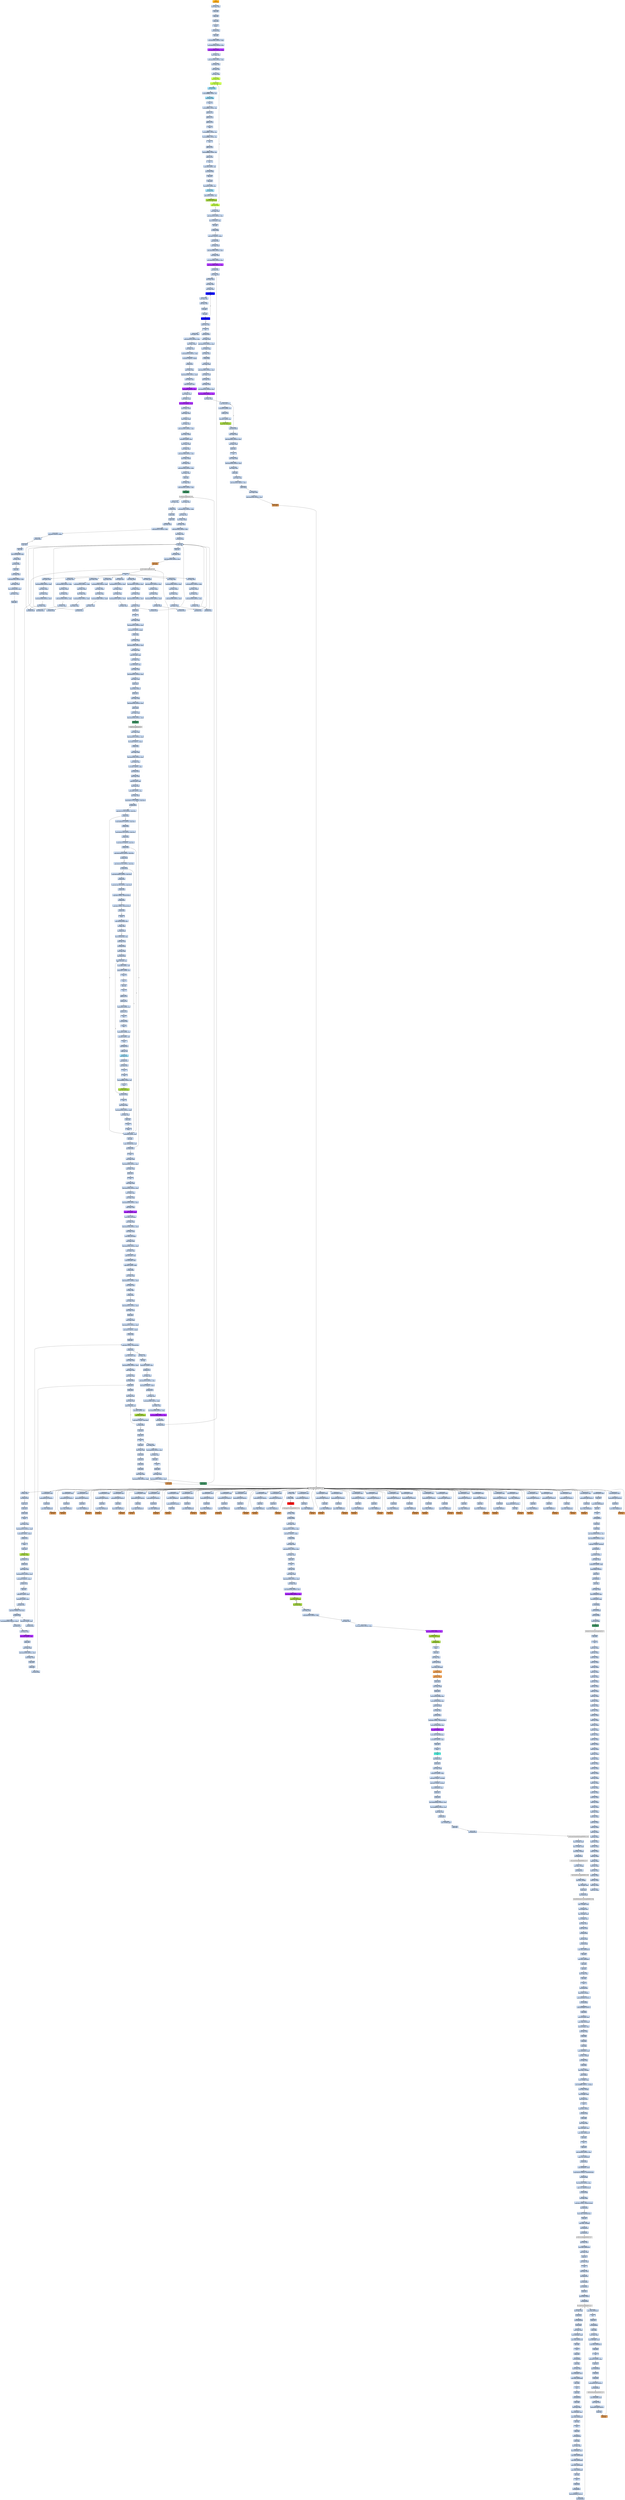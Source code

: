 strict digraph G {
	graph [bgcolor=transparent,
		name=G
	];
	node [color=lightsteelblue,
		fillcolor=lightsteelblue,
		shape=rectangle,
		style=filled
	];
	a0x00470060pushl_ebp	[color=lightgrey,
		fillcolor=orange,
		label="start\npushl %ebp"];
	a0x00470061movl_esp_ebp	[label="0x00470061\nmovl %esp, %ebp"];
	a0x00470060pushl_ebp -> a0x00470061movl_esp_ebp	[color="#000000"];
	a0x00470063pushl_ebx	[label="0x00470063\npushl %ebx"];
	a0x00470061movl_esp_ebp -> a0x00470063pushl_ebx	[color="#000000"];
	a0x00470064pushl_esi	[label="0x00470064\npushl %esi"];
	a0x00470063pushl_ebx -> a0x00470064pushl_esi	[color="#000000"];
	a0x00470065pushl_edi	[label="0x00470065\npushl %edi"];
	a0x00470064pushl_esi -> a0x00470065pushl_edi	[color="#000000"];
	a0x00470066pusha_	[label="0x00470066\npusha "];
	a0x00470065pushl_edi -> a0x00470066pusha_	[color="#000000"];
	a0x00470067call_0x0047006c	[label="0x00470067\ncall 0x0047006c"];
	a0x00470066pusha_ -> a0x00470067call_0x0047006c	[color="#000000"];
	a0x0047006cpopl_ebp	[label="0x0047006c\npopl %ebp"];
	a0x00470067call_0x0047006c -> a0x0047006cpopl_ebp	[color="#000000"];
	a0x0047006dsubl_0x40286cUINT32_ebp	[label="0x0047006d\nsubl $0x40286c<UINT32>, %ebp"];
	a0x0047006cpopl_ebp -> a0x0047006dsubl_0x40286cUINT32_ebp	[color="#000000"];
	a0x00470073movl_0x40345dUINT32_ecx	[label="0x00470073\nmovl $0x40345d<UINT32>, %ecx"];
	a0x0047006dsubl_0x40286cUINT32_ebp -> a0x00470073movl_0x40345dUINT32_ecx	[color="#000000"];
	a0x00470078subl_0x4028c6UINT32_ecx	[color=purple,
		fillcolor=purple,
		label="0x00470078\nsubl $0x4028c6<UINT32>, %ecx"];
	a0x00470073movl_0x40345dUINT32_ecx -> a0x00470078subl_0x4028c6UINT32_ecx	[color="#000000"];
	a0x0047007emovl_ebp_edx	[label="0x0047007e\nmovl %ebp, %edx"];
	a0x00470078subl_0x4028c6UINT32_ecx -> a0x0047007emovl_ebp_edx	[color="#000000"];
	a0x00470080addl_0x4028c6UINT32_edx	[label="0x00470080\naddl $0x4028c6<UINT32>, %edx"];
	a0x0047007emovl_ebp_edx -> a0x00470080addl_0x4028c6UINT32_edx	[color="#000000"];
	a0x00470086leal_edx__edi	[label="0x00470086\nleal (%edx), %edi"];
	a0x00470080addl_0x4028c6UINT32_edx -> a0x00470086leal_edx__edi	[color="#000000"];
	a0x00470088movl_edi_esi	[label="0x00470088\nmovl %edi, %esi"];
	a0x00470086leal_edx__edi -> a0x00470088movl_edi_esi	[color="#000000"];
	a0x0047008axorl_eax_eax	[label="0x0047008a\nxorl %eax, %eax"];
	a0x00470088movl_edi_esi -> a0x0047008axorl_eax_eax	[color="#000000"];
	a0x0047008cjmp_0x00470092	[color=olivedrab1,
		fillcolor=olivedrab1,
		label="0x0047008c\njmp 0x00470092"];
	a0x0047008axorl_eax_eax -> a0x0047008cjmp_0x00470092	[color="#000000"];
	a0x00470092lodsb_ds_esi__al	[color=olivedrab1,
		fillcolor=olivedrab1,
		label="0x00470092\nlodsb %ds:(%esi), %al"];
	a0x0047008cjmp_0x00470092 -> a0x00470092lodsb_ds_esi__al	[color="#000000"];
	a0x00470093jmp_0x00470096	[color=skyblue,
		fillcolor=skyblue,
		label="0x00470093\njmp 0x00470096"];
	a0x00470092lodsb_ds_esi__al -> a0x00470093jmp_0x00470096	[color="#000000"];
	a0x00470096subb_0xffffff9fUINT8_al	[label="0x00470096\nsubb $0xffffff9f<UINT8>, %al"];
	a0x00470093jmp_0x00470096 -> a0x00470096subb_0xffffff9fUINT8_al	[color="#000000"];
	a0x00470098jmp_0x0047009b	[color=skyblue,
		fillcolor=skyblue,
		label="0x00470098\njmp 0x0047009b"];
	a0x00470096subb_0xffffff9fUINT8_al -> a0x00470098jmp_0x0047009b	[color="#000000"];
	a0x0047009bclc_	[label="0x0047009b\nclc "];
	a0x00470098jmp_0x0047009b -> a0x0047009bclc_	[color="#000000"];
	a0x0047009crolb_0xffffffc6UINT8_al	[label="0x0047009c\nrolb $0xffffffc6<UINT8>, %al"];
	a0x0047009bclc_ -> a0x0047009crolb_0xffffffc6UINT8_al	[color="#000000"];
	a0x0047009faddb_cl_al	[label="0x0047009f\naddb %cl, %al"];
	a0x0047009crolb_0xffffffc6UINT8_al -> a0x0047009faddb_cl_al	[color="#000000"];
	a0x004700a1addb_cl_al	[label="0x004700a1\naddb %cl, %al"];
	a0x0047009faddb_cl_al -> a0x004700a1addb_cl_al	[color="#000000"];
	a0x004700a3addb_cl_al	[label="0x004700a3\naddb %cl, %al"];
	a0x004700a1addb_cl_al -> a0x004700a3addb_cl_al	[color="#000000"];
	a0x004700a5nop_	[label="0x004700a5\nnop "];
	a0x004700a3addb_cl_al -> a0x004700a5nop_	[color="#000000"];
	a0x004700a6rorb_0xffffff97UINT8_al	[label="0x004700a6\nrorb $0xffffff97<UINT8>, %al"];
	a0x004700a5nop_ -> a0x004700a6rorb_0xffffff97UINT8_al	[color="#000000"];
	a0x004700a9xorb_0xffffff8eUINT8_al	[label="0x004700a9\nxorb $0xffffff8e<UINT8>, %al"];
	a0x004700a6rorb_0xffffff97UINT8_al -> a0x004700a9xorb_0xffffff8eUINT8_al	[color="#000000"];
	a0x004700abnop_	[label="0x004700ab\nnop "];
	a0x004700a9xorb_0xffffff8eUINT8_al -> a0x004700abnop_	[color="#000000"];
	a0x004700acaddb_cl_al	[label="0x004700ac\naddb %cl, %al"];
	a0x004700abnop_ -> a0x004700acaddb_cl_al	[color="#000000"];
	a0x004700aesubb_0xffffffa8UINT8_al	[label="0x004700ae\nsubb $0xffffffa8<UINT8>, %al"];
	a0x004700acaddb_cl_al -> a0x004700aesubb_0xffffffa8UINT8_al	[color="#000000"];
	a0x004700b0subb_cl_al	[label="0x004700b0\nsubb %cl, %al"];
	a0x004700aesubb_0xffffffa8UINT8_al -> a0x004700b0subb_cl_al	[color="#000000"];
	a0x004700b2stc_	[label="0x004700b2\nstc "];
	a0x004700b0subb_cl_al -> a0x004700b2stc_	[color="#000000"];
	a0x004700b3subb_0xdUINT8_al	[label="0x004700b3\nsubb $0xd<UINT8>, %al"];
	a0x004700b2stc_ -> a0x004700b3subb_0xdUINT8_al	[color="#000000"];
	a0x004700b5jmp_0x004700b8	[label="0x004700b5\njmp 0x004700b8"];
	a0x004700b3subb_0xdUINT8_al -> a0x004700b5jmp_0x004700b8	[color="#000000"];
	a0x004700b8decb_al	[label="0x004700b8\ndecb %al"];
	a0x004700b5jmp_0x004700b8 -> a0x004700b8decb_al	[color="#000000"];
	a0x004700badecb_al	[label="0x004700ba\ndecb %al"];
	a0x004700b8decb_al -> a0x004700badecb_al	[color="#000000"];
	a0x004700bcxorb_0x2dUINT8_al	[label="0x004700bc\nxorb $0x2d<UINT8>, %al"];
	a0x004700badecb_al -> a0x004700bcxorb_0x2dUINT8_al	[color="#000000"];
	a0x004700bejmp_0x004700c1	[color=skyblue,
		fillcolor=skyblue,
		label="0x004700be\njmp 0x004700c1"];
	a0x004700bcxorb_0x2dUINT8_al -> a0x004700bejmp_0x004700c1	[color="#000000"];
	a0x004700c1addb_0x1bUINT8_al	[label="0x004700c1\naddb $0x1b<UINT8>, %al"];
	a0x004700bejmp_0x004700c1 -> a0x004700c1addb_0x1bUINT8_al	[color="#000000"];
	a0x004700c3stosb_al_es_edi_	[color=yellowgreen,
		fillcolor=yellowgreen,
		label="0x004700c3\nstosb %al, %es:(%edi)"];
	a0x004700c1addb_0x1bUINT8_al -> a0x004700c3stosb_al_es_edi_	[color="#000000"];
	a0x004700c4loop_0x00470092	[color=olivedrab1,
		fillcolor=olivedrab1,
		label="0x004700c4\nloop 0x00470092"];
	a0x004700c3stosb_al_es_edi_ -> a0x004700c4loop_0x00470092	[color="#000000"];
	a0x004700c4loop_0x00470092 -> a0x00470092lodsb_ds_esi__al	[color="#000000",
		label=T];
	a0x004700c6movl_ebp_edx	[label="0x004700c6\nmovl %ebp, %edx"];
	a0x004700c4loop_0x00470092 -> a0x004700c6movl_ebp_edx	[color="#000000",
		label=F];
	a0x004700c8addl_0x40321fUINT32_edx	[label="0x004700c8\naddl $0x40321f<UINT32>, %edx"];
	a0x004700c6movl_ebp_edx -> a0x004700c8addl_0x40321fUINT32_edx	[color="#000000"];
	a0x004700cemovl_0x20esp__eax	[label="0x004700ce\nmovl 0x20(%esp), %eax"];
	a0x004700c8addl_0x40321fUINT32_edx -> a0x004700cemovl_0x20esp__eax	[color="#000000"];
	a0x004700d2incl_eax	[label="0x004700d2\nincl %eax"];
	a0x004700cemovl_0x20esp__eax -> a0x004700d2incl_eax	[color="#000000"];
	a0x004700d3js_0x004700dd	[label="0x004700d3\njs 0x004700dd"];
	a0x004700d2incl_eax -> a0x004700d3js_0x004700dd	[color="#000000"];
	a0x004700d5movl_0x1UINT32_edx_	[label="0x004700d5\nmovl $0x1<UINT32>, (%edx)"];
	a0x004700d3js_0x004700dd -> a0x004700d5movl_0x1UINT32_edx_	[color="#000000",
		label=F];
	a0x004700dbjmp_0x004700e3	[label="0x004700db\njmp 0x004700e3"];
	a0x004700d5movl_0x1UINT32_edx_ -> a0x004700dbjmp_0x004700e3	[color="#000000"];
	a0x004700e3movl_ebp_edx	[label="0x004700e3\nmovl %ebp, %edx"];
	a0x004700dbjmp_0x004700e3 -> a0x004700e3movl_ebp_edx	[color="#000000"];
	a0x004700e5addl_0x402866UINT32_edx	[label="0x004700e5\naddl $0x402866<UINT32>, %edx"];
	a0x004700e3movl_ebp_edx -> a0x004700e5addl_0x402866UINT32_edx	[color="#000000"];
	a0x004700ebleal_edx__eax	[label="0x004700eb\nleal (%edx), %eax"];
	a0x004700e5addl_0x402866UINT32_edx -> a0x004700ebleal_edx__eax	[color="#000000"];
	a0x004700edmovl_0x403065UINT32_ecx	[label="0x004700ed\nmovl $0x403065<UINT32>, %ecx"];
	a0x004700ebleal_edx__eax -> a0x004700edmovl_0x403065UINT32_ecx	[color="#000000"];
	a0x004700f2subl_0x402866UINT32_ecx	[color=purple,
		fillcolor=purple,
		label="0x004700f2\nsubl $0x402866<UINT32>, %ecx"];
	a0x004700edmovl_0x403065UINT32_ecx -> a0x004700f2subl_0x402866UINT32_ecx	[color="#000000"];
	a0x004700f8call_0x00470401	[label="0x004700f8\ncall 0x00470401"];
	a0x004700f2subl_0x402866UINT32_ecx -> a0x004700f8call_0x00470401	[color="#000000"];
	a0x00470401movl_eax_edi	[label="0x00470401\nmovl %eax, %edi"];
	a0x004700f8call_0x00470401 -> a0x00470401movl_eax_edi	[color="#000000"];
	a0x00470403xorl_eax_eax	[label="0x00470403\nxorl %eax, %eax"];
	a0x00470401movl_eax_edi -> a0x00470403xorl_eax_eax	[color="#000000"];
	a0x00470405xorl_ebx_ebx	[label="0x00470405\nxorl %ebx, %ebx"];
	a0x00470403xorl_eax_eax -> a0x00470405xorl_ebx_ebx	[color="#000000"];
	a0x00470407xorl_edx_edx	[label="0x00470407\nxorl %edx, %edx"];
	a0x00470405xorl_ebx_ebx -> a0x00470407xorl_edx_edx	[color="#000000"];
	a0x00470409movb_edi__al	[color=blue,
		fillcolor=blue,
		label="0x00470409\nmovb (%edi), %al"];
	a0x00470407xorl_edx_edx -> a0x00470409movb_edi__al	[color="#000000"];
	a0x0047040bmull_edx_eax	[label="0x0047040b\nmull %edx, %eax"];
	a0x00470409movb_edi__al -> a0x0047040bmull_edx_eax	[color="#000000"];
	a0x0047040daddl_eax_ebx	[label="0x0047040d\naddl %eax, %ebx"];
	a0x0047040bmull_edx_eax -> a0x0047040daddl_eax_ebx	[color="#000000"];
	a0x0047040fincl_edx	[label="0x0047040f\nincl %edx"];
	a0x0047040daddl_eax_ebx -> a0x0047040fincl_edx	[color="#000000"];
	a0x00470410incl_edi	[label="0x00470410\nincl %edi"];
	a0x0047040fincl_edx -> a0x00470410incl_edi	[color="#000000"];
	a0x00470411loop_0x00470409	[color=blue,
		fillcolor=blue,
		label="0x00470411\nloop 0x00470409"];
	a0x00470410incl_edi -> a0x00470411loop_0x00470409	[color="#000000"];
	a0x00470411loop_0x00470409 -> a0x00470409movb_edi__al	[color="#000000",
		label=T];
	a0x00470413xchgl_eax_ebx	[label="0x00470413\nxchgl %eax, %ebx"];
	a0x00470411loop_0x00470409 -> a0x00470413xchgl_eax_ebx	[color="#000000",
		label=F];
	a0x00470414ret	[label="0x00470414\nret"];
	a0x00470413xchgl_eax_ebx -> a0x00470414ret	[color="#000000"];
	a0x004700fdmovl_ebp_edx	[label="0x004700fd\nmovl %ebp, %edx"];
	a0x00470414ret -> a0x004700fdmovl_ebp_edx	[color="#000000"];
	a0x00470815jmp_0x00470819	[label="0x00470815\njmp 0x00470819"];
	a0x00470414ret -> a0x00470815jmp_0x00470819	[color="#000000"];
	a0x004700ffaddl_0x40321bUINT32_edx	[label="0x004700ff\naddl $0x40321b<UINT32>, %edx"];
	a0x004700fdmovl_ebp_edx -> a0x004700ffaddl_0x40321bUINT32_edx	[color="#000000"];
	a0x00470105movl_eax_edx_	[label="0x00470105\nmovl %eax, (%edx)"];
	a0x004700ffaddl_0x40321bUINT32_edx -> a0x00470105movl_eax_edx_	[color="#000000"];
	a0x00470107movl_ebp_edx	[label="0x00470107\nmovl %ebp, %edx"];
	a0x00470105movl_eax_edx_ -> a0x00470107movl_ebp_edx	[color="#000000"];
	a0x00470109addl_0x403213UINT32_edx	[label="0x00470109\naddl $0x403213<UINT32>, %edx"];
	a0x00470107movl_ebp_edx -> a0x00470109addl_0x403213UINT32_edx	[color="#000000"];
	a0x0047010ftestl_0x1UINT32_edx_	[label="0x0047010f\ntestl $0x1<UINT32>, (%edx)"];
	a0x00470109addl_0x403213UINT32_edx -> a0x0047010ftestl_0x1UINT32_edx_	[color="#000000"];
	a0x00470115je_0x0047015f	[label="0x00470115\nje 0x0047015f"];
	a0x0047010ftestl_0x1UINT32_edx_ -> a0x00470115je_0x0047015f	[color="#000000"];
	a0x0047015fmovl_ebp_edx	[label="0x0047015f\nmovl %ebp, %edx"];
	a0x00470115je_0x0047015f -> a0x0047015fmovl_ebp_edx	[color="#000000",
		label=T];
	a0x00470161addl_0x40320bUINT32_edx	[label="0x00470161\naddl $0x40320b<UINT32>, %edx"];
	a0x0047015fmovl_ebp_edx -> a0x00470161addl_0x40320bUINT32_edx	[color="#000000"];
	a0x00470167movl_edx__eax	[label="0x00470167\nmovl (%edx), %eax"];
	a0x00470161addl_0x40320bUINT32_edx -> a0x00470167movl_edx__eax	[color="#000000"];
	a0x00470169addl_0x3ceax__eax	[label="0x00470169\naddl 0x3c(%eax), %eax"];
	a0x00470167movl_edx__eax -> a0x00470169addl_0x3ceax__eax	[color="#000000"];
	a0x0047016caddl_0x80UINT32_eax	[color=purple,
		fillcolor=purple,
		label="0x0047016c\naddl $0x80<UINT32>, %eax"];
	a0x00470169addl_0x3ceax__eax -> a0x0047016caddl_0x80UINT32_eax	[color="#000000"];
	a0x00470171movl_eax__ecx	[label="0x00470171\nmovl (%eax), %ecx"];
	a0x0047016caddl_0x80UINT32_eax -> a0x00470171movl_eax__ecx	[color="#000000"];
	a0x00470173addl_edx__ecx	[label="0x00470173\naddl (%edx), %ecx"];
	a0x00470171movl_eax__ecx -> a0x00470173addl_edx__ecx	[color="#000000"];
	a0x00470175addl_0x10UINT8_ecx	[color=purple,
		fillcolor=purple,
		label="0x00470175\naddl $0x10<UINT8>, %ecx"];
	a0x00470173addl_edx__ecx -> a0x00470175addl_0x10UINT8_ecx	[color="#000000"];
	a0x00470178movl_ecx__eax	[label="0x00470178\nmovl (%ecx), %eax"];
	a0x00470175addl_0x10UINT8_ecx -> a0x00470178movl_ecx__eax	[color="#000000"];
	a0x0047017aaddl_edx__eax	[label="0x0047017a\naddl (%edx), %eax"];
	a0x00470178movl_ecx__eax -> a0x0047017aaddl_edx__eax	[color="#000000"];
	a0x0047017cmovl_eax__ebx	[label="0x0047017c\nmovl (%eax), %ebx"];
	a0x0047017aaddl_edx__eax -> a0x0047017cmovl_eax__ebx	[color="#000000"];
	a0x0047017emovl_ebp_edx	[label="0x0047017e\nmovl %ebp, %edx"];
	a0x0047017cmovl_eax__ebx -> a0x0047017emovl_ebp_edx	[color="#000000"];
	a0x00470180addl_0x403397UINT32_edx	[label="0x00470180\naddl $0x403397<UINT32>, %edx"];
	a0x0047017emovl_ebp_edx -> a0x00470180addl_0x403397UINT32_edx	[color="#000000"];
	a0x00470186movl_ebx_edx_	[label="0x00470186\nmovl %ebx, (%edx)"];
	a0x00470180addl_0x403397UINT32_edx -> a0x00470186movl_ebx_edx_	[color="#000000"];
	a0x00470188addl_0x4UINT8_eax	[label="0x00470188\naddl $0x4<UINT8>, %eax"];
	a0x00470186movl_ebx_edx_ -> a0x00470188addl_0x4UINT8_eax	[color="#000000"];
	a0x0047018bmovl_eax__ebx	[label="0x0047018b\nmovl (%eax), %ebx"];
	a0x00470188addl_0x4UINT8_eax -> a0x0047018bmovl_eax__ebx	[color="#000000"];
	a0x0047018dmovl_ebp_edx	[label="0x0047018d\nmovl %ebp, %edx"];
	a0x0047018bmovl_eax__ebx -> a0x0047018dmovl_ebp_edx	[color="#000000"];
	a0x0047018faddl_0x40339bUINT32_edx	[label="0x0047018f\naddl $0x40339b<UINT32>, %edx"];
	a0x0047018dmovl_ebp_edx -> a0x0047018faddl_0x40339bUINT32_edx	[color="#000000"];
	a0x00470195movl_ebx_edx_	[label="0x00470195\nmovl %ebx, (%edx)"];
	a0x0047018faddl_0x40339bUINT32_edx -> a0x00470195movl_ebx_edx_	[color="#000000"];
	a0x00470197movl_ebp_edx	[label="0x00470197\nmovl %ebp, %edx"];
	a0x00470195movl_ebx_edx_ -> a0x00470197movl_ebp_edx	[color="#000000"];
	a0x00470199addl_0x40339fUINT32_edx	[label="0x00470199\naddl $0x40339f<UINT32>, %edx"];
	a0x00470197movl_ebp_edx -> a0x00470199addl_0x40339fUINT32_edx	[color="#000000"];
	a0x0047019fleal_edx__eax	[label="0x0047019f\nleal (%edx), %eax"];
	a0x00470199addl_0x40339fUINT32_edx -> a0x0047019fleal_edx__eax	[color="#000000"];
	a0x004701a1pushl_eax	[label="0x004701a1\npushl %eax"];
	a0x0047019fleal_edx__eax -> a0x004701a1pushl_eax	[color="#000000"];
	a0x004701a2movl_ebp_edx	[label="0x004701a2\nmovl %ebp, %edx"];
	a0x004701a1pushl_eax -> a0x004701a2movl_ebp_edx	[color="#000000"];
	a0x004701a4addl_0x403397UINT32_edx	[label="0x004701a4\naddl $0x403397<UINT32>, %edx"];
	a0x004701a2movl_ebp_edx -> a0x004701a4addl_0x403397UINT32_edx	[color="#000000"];
	a0x004701aacall_edx_	[color=seagreen,
		fillcolor=seagreen,
		label="0x004701aa\ncall (%edx)"];
	a0x004701a4addl_0x403397UINT32_edx -> a0x004701aacall_edx_	[color="#000000"];
	LoadLibraryA_kernel32_dll	[color=lightgrey,
		fillcolor=lightgrey,
		label="LoadLibraryA@kernel32.dll"];
	a0x004701aacall_edx_ -> LoadLibraryA_kernel32_dll	[color="#000000"];
	a0x004701acmovl_ebp_edx	[label="0x004701ac\nmovl %ebp, %edx"];
	LoadLibraryA_kernel32_dll -> a0x004701acmovl_ebp_edx	[color="#000000"];
	a0x0047067atestl_eax_eax	[label="0x0047067a\ntestl %eax, %eax"];
	LoadLibraryA_kernel32_dll -> a0x0047067atestl_eax_eax	[color="#000000"];
	a0x004701aeaddl_0x4033acUINT32_edx	[label="0x004701ae\naddl $0x4033ac<UINT32>, %edx"];
	a0x004701acmovl_ebp_edx -> a0x004701aeaddl_0x4033acUINT32_edx	[color="#000000"];
	a0x004701b4movl_eax_esi	[label="0x004701b4\nmovl %eax, %esi"];
	a0x004701aeaddl_0x4033acUINT32_edx -> a0x004701b4movl_eax_esi	[color="#000000"];
	a0x004701b6movl_eax_edx_	[label="0x004701b6\nmovl %eax, (%edx)"];
	a0x004701b4movl_eax_esi -> a0x004701b6movl_eax_edx_	[color="#000000"];
	a0x004701b8movl_ebp_edx	[label="0x004701b8\nmovl %ebp, %edx"];
	a0x004701b6movl_eax_edx_ -> a0x004701b8movl_ebp_edx	[color="#000000"];
	a0x004701baaddl_0x4033b0UINT32_edx	[label="0x004701ba\naddl $0x4033b0<UINT32>, %edx"];
	a0x004701b8movl_ebp_edx -> a0x004701baaddl_0x4033b0UINT32_edx	[color="#000000"];
	a0x004701c0leal_edx__eax	[label="0x004701c0\nleal (%edx), %eax"];
	a0x004701baaddl_0x4033b0UINT32_edx -> a0x004701c0leal_edx__eax	[color="#000000"];
	a0x004701c2call_0x004702a5	[label="0x004701c2\ncall 0x004702a5"];
	a0x004701c0leal_edx__eax -> a0x004701c2call_0x004702a5	[color="#000000"];
	a0x004702a5pushl_eax	[label="0x004702a5\npushl %eax"];
	a0x004701c2call_0x004702a5 -> a0x004702a5pushl_eax	[color="#000000"];
	a0x004702a6pushl_esi	[label="0x004702a6\npushl %esi"];
	a0x004702a5pushl_eax -> a0x004702a6pushl_esi	[color="#000000"];
	a0x004702a7movl_ebp_edx	[label="0x004702a7\nmovl %ebp, %edx"];
	a0x004702a6pushl_esi -> a0x004702a7movl_ebp_edx	[color="#000000"];
	a0x004702a9addl_0x40339bUINT32_edx	[label="0x004702a9\naddl $0x40339b<UINT32>, %edx"];
	a0x004702a7movl_ebp_edx -> a0x004702a9addl_0x40339bUINT32_edx	[color="#000000"];
	a0x004702afcall_edx_	[color=peru,
		fillcolor=peru,
		label="0x004702af\ncall (%edx)"];
	a0x004702a9addl_0x40339bUINT32_edx -> a0x004702afcall_edx_	[color="#000000"];
	GetProcAddress_kernel32_dll	[color=lightgrey,
		fillcolor=lightgrey,
		label="GetProcAddress@kernel32.dll"];
	a0x004702afcall_edx_ -> GetProcAddress_kernel32_dll	[color="#000000"];
	a0x004702b1ret	[label="0x004702b1\nret"];
	GetProcAddress_kernel32_dll -> a0x004702b1ret	[color="#000000"];
	a0x00470700orl_eax_eax	[label="0x00470700\norl %eax, %eax"];
	GetProcAddress_kernel32_dll -> a0x00470700orl_eax_eax	[color="#000000"];
	a0x004701c7movl_ebp_edx	[label="0x004701c7\nmovl %ebp, %edx"];
	a0x004702b1ret -> a0x004701c7movl_ebp_edx	[color="#000000"];
	a0x004701e0movl_ebp_edx	[label="0x004701e0\nmovl %ebp, %edx"];
	a0x004702b1ret -> a0x004701e0movl_ebp_edx	[color="#000000"];
	a0x004701f9movl_ebp_edx	[label="0x004701f9\nmovl %ebp, %edx"];
	a0x004702b1ret -> a0x004701f9movl_ebp_edx	[color="#000000"];
	a0x00470212movl_ebp_edx	[label="0x00470212\nmovl %ebp, %edx"];
	a0x004702b1ret -> a0x00470212movl_ebp_edx	[color="#000000"];
	a0x0047022bmovl_ebp_edx	[label="0x0047022b\nmovl %ebp, %edx"];
	a0x004702b1ret -> a0x0047022bmovl_ebp_edx	[color="#000000"];
	a0x00470244movl_ebp_edx	[label="0x00470244\nmovl %ebp, %edx"];
	a0x004702b1ret -> a0x00470244movl_ebp_edx	[color="#000000"];
	a0x0047025dmovl_ebp_edx	[label="0x0047025d\nmovl %ebp, %edx"];
	a0x004702b1ret -> a0x0047025dmovl_ebp_edx	[color="#000000"];
	a0x00470276movl_ebp_edx	[label="0x00470276\nmovl %ebp, %edx"];
	a0x004702b1ret -> a0x00470276movl_ebp_edx	[color="#000000"];
	a0x0047028fmovl_ebp_edx	[label="0x0047028f\nmovl %ebp, %edx"];
	a0x004702b1ret -> a0x0047028fmovl_ebp_edx	[color="#000000"];
	a0x004701c9addl_0x4033c1UINT32_edx	[label="0x004701c9\naddl $0x4033c1<UINT32>, %edx"];
	a0x004701c7movl_ebp_edx -> a0x004701c9addl_0x4033c1UINT32_edx	[color="#000000"];
	a0x004701cfmovl_eax_edx_	[label="0x004701cf\nmovl %eax, (%edx)"];
	a0x004701c9addl_0x4033c1UINT32_edx -> a0x004701cfmovl_eax_edx_	[color="#000000"];
	a0x004701d1movl_ebp_edx	[label="0x004701d1\nmovl %ebp, %edx"];
	a0x004701cfmovl_eax_edx_ -> a0x004701d1movl_ebp_edx	[color="#000000"];
	a0x004701d3addl_0x4033c5UINT32_edx	[label="0x004701d3\naddl $0x4033c5<UINT32>, %edx"];
	a0x004701d1movl_ebp_edx -> a0x004701d3addl_0x4033c5UINT32_edx	[color="#000000"];
	a0x004701d9leal_edx__eax	[label="0x004701d9\nleal (%edx), %eax"];
	a0x004701d3addl_0x4033c5UINT32_edx -> a0x004701d9leal_edx__eax	[color="#000000"];
	a0x004701dbcall_0x004702a5	[label="0x004701db\ncall 0x004702a5"];
	a0x004701d9leal_edx__eax -> a0x004701dbcall_0x004702a5	[color="#000000"];
	a0x004701dbcall_0x004702a5 -> a0x004702a5pushl_eax	[color="#000000"];
	a0x004701e2addl_0x4033d4UINT32_edx	[label="0x004701e2\naddl $0x4033d4<UINT32>, %edx"];
	a0x004701e0movl_ebp_edx -> a0x004701e2addl_0x4033d4UINT32_edx	[color="#000000"];
	a0x004701e8movl_eax_edx_	[label="0x004701e8\nmovl %eax, (%edx)"];
	a0x004701e2addl_0x4033d4UINT32_edx -> a0x004701e8movl_eax_edx_	[color="#000000"];
	a0x004701eamovl_ebp_edx	[label="0x004701ea\nmovl %ebp, %edx"];
	a0x004701e8movl_eax_edx_ -> a0x004701eamovl_ebp_edx	[color="#000000"];
	a0x004701ecaddl_0x4033d8UINT32_edx	[label="0x004701ec\naddl $0x4033d8<UINT32>, %edx"];
	a0x004701eamovl_ebp_edx -> a0x004701ecaddl_0x4033d8UINT32_edx	[color="#000000"];
	a0x004701f2leal_edx__eax	[label="0x004701f2\nleal (%edx), %eax"];
	a0x004701ecaddl_0x4033d8UINT32_edx -> a0x004701f2leal_edx__eax	[color="#000000"];
	a0x004701f4call_0x004702a5	[label="0x004701f4\ncall 0x004702a5"];
	a0x004701f2leal_edx__eax -> a0x004701f4call_0x004702a5	[color="#000000"];
	a0x004701f4call_0x004702a5 -> a0x004702a5pushl_eax	[color="#000000"];
	a0x004701fbaddl_0x4033ebUINT32_edx	[label="0x004701fb\naddl $0x4033eb<UINT32>, %edx"];
	a0x004701f9movl_ebp_edx -> a0x004701fbaddl_0x4033ebUINT32_edx	[color="#000000"];
	a0x00470201movl_eax_edx_	[label="0x00470201\nmovl %eax, (%edx)"];
	a0x004701fbaddl_0x4033ebUINT32_edx -> a0x00470201movl_eax_edx_	[color="#000000"];
	a0x00470203movl_ebp_edx	[label="0x00470203\nmovl %ebp, %edx"];
	a0x00470201movl_eax_edx_ -> a0x00470203movl_ebp_edx	[color="#000000"];
	a0x00470205addl_0x4033efUINT32_edx	[label="0x00470205\naddl $0x4033ef<UINT32>, %edx"];
	a0x00470203movl_ebp_edx -> a0x00470205addl_0x4033efUINT32_edx	[color="#000000"];
	a0x0047020bleal_edx__eax	[label="0x0047020b\nleal (%edx), %eax"];
	a0x00470205addl_0x4033efUINT32_edx -> a0x0047020bleal_edx__eax	[color="#000000"];
	a0x0047020dcall_0x004702a5	[label="0x0047020d\ncall 0x004702a5"];
	a0x0047020bleal_edx__eax -> a0x0047020dcall_0x004702a5	[color="#000000"];
	a0x0047020dcall_0x004702a5 -> a0x004702a5pushl_eax	[color="#000000"];
	a0x00470214addl_0x4033fbUINT32_edx	[label="0x00470214\naddl $0x4033fb<UINT32>, %edx"];
	a0x00470212movl_ebp_edx -> a0x00470214addl_0x4033fbUINT32_edx	[color="#000000"];
	a0x0047021amovl_eax_edx_	[label="0x0047021a\nmovl %eax, (%edx)"];
	a0x00470214addl_0x4033fbUINT32_edx -> a0x0047021amovl_eax_edx_	[color="#000000"];
	a0x0047021cmovl_ebp_edx	[label="0x0047021c\nmovl %ebp, %edx"];
	a0x0047021amovl_eax_edx_ -> a0x0047021cmovl_ebp_edx	[color="#000000"];
	a0x0047021eaddl_0x4033ffUINT32_edx	[label="0x0047021e\naddl $0x4033ff<UINT32>, %edx"];
	a0x0047021cmovl_ebp_edx -> a0x0047021eaddl_0x4033ffUINT32_edx	[color="#000000"];
	a0x00470224leal_edx__eax	[label="0x00470224\nleal (%edx), %eax"];
	a0x0047021eaddl_0x4033ffUINT32_edx -> a0x00470224leal_edx__eax	[color="#000000"];
	a0x00470226call_0x004702a5	[label="0x00470226\ncall 0x004702a5"];
	a0x00470224leal_edx__eax -> a0x00470226call_0x004702a5	[color="#000000"];
	a0x00470226call_0x004702a5 -> a0x004702a5pushl_eax	[color="#000000"];
	a0x0047022daddl_0x40340bUINT32_edx	[label="0x0047022d\naddl $0x40340b<UINT32>, %edx"];
	a0x0047022bmovl_ebp_edx -> a0x0047022daddl_0x40340bUINT32_edx	[color="#000000"];
	a0x00470233movl_eax_edx_	[label="0x00470233\nmovl %eax, (%edx)"];
	a0x0047022daddl_0x40340bUINT32_edx -> a0x00470233movl_eax_edx_	[color="#000000"];
	a0x00470235movl_ebp_edx	[label="0x00470235\nmovl %ebp, %edx"];
	a0x00470233movl_eax_edx_ -> a0x00470235movl_ebp_edx	[color="#000000"];
	a0x00470237addl_0x40340fUINT32_edx	[label="0x00470237\naddl $0x40340f<UINT32>, %edx"];
	a0x00470235movl_ebp_edx -> a0x00470237addl_0x40340fUINT32_edx	[color="#000000"];
	a0x0047023dleal_edx__eax	[label="0x0047023d\nleal (%edx), %eax"];
	a0x00470237addl_0x40340fUINT32_edx -> a0x0047023dleal_edx__eax	[color="#000000"];
	a0x0047023fcall_0x004702a5	[label="0x0047023f\ncall 0x004702a5"];
	a0x0047023dleal_edx__eax -> a0x0047023fcall_0x004702a5	[color="#000000"];
	a0x0047023fcall_0x004702a5 -> a0x004702a5pushl_eax	[color="#000000"];
	a0x00470246addl_0x40341aUINT32_edx	[label="0x00470246\naddl $0x40341a<UINT32>, %edx"];
	a0x00470244movl_ebp_edx -> a0x00470246addl_0x40341aUINT32_edx	[color="#000000"];
	a0x0047024cmovl_eax_edx_	[label="0x0047024c\nmovl %eax, (%edx)"];
	a0x00470246addl_0x40341aUINT32_edx -> a0x0047024cmovl_eax_edx_	[color="#000000"];
	a0x0047024emovl_ebp_edx	[label="0x0047024e\nmovl %ebp, %edx"];
	a0x0047024cmovl_eax_edx_ -> a0x0047024emovl_ebp_edx	[color="#000000"];
	a0x00470250addl_0x40341eUINT32_edx	[label="0x00470250\naddl $0x40341e<UINT32>, %edx"];
	a0x0047024emovl_ebp_edx -> a0x00470250addl_0x40341eUINT32_edx	[color="#000000"];
	a0x00470256leal_edx__eax	[label="0x00470256\nleal (%edx), %eax"];
	a0x00470250addl_0x40341eUINT32_edx -> a0x00470256leal_edx__eax	[color="#000000"];
	a0x00470258call_0x004702a5	[label="0x00470258\ncall 0x004702a5"];
	a0x00470256leal_edx__eax -> a0x00470258call_0x004702a5	[color="#000000"];
	a0x00470258call_0x004702a5 -> a0x004702a5pushl_eax	[color="#000000"];
	a0x0047025faddl_0x403427UINT32_edx	[label="0x0047025f\naddl $0x403427<UINT32>, %edx"];
	a0x0047025dmovl_ebp_edx -> a0x0047025faddl_0x403427UINT32_edx	[color="#000000"];
	a0x00470265movl_eax_edx_	[label="0x00470265\nmovl %eax, (%edx)"];
	a0x0047025faddl_0x403427UINT32_edx -> a0x00470265movl_eax_edx_	[color="#000000"];
	a0x00470267movl_ebp_edx	[label="0x00470267\nmovl %ebp, %edx"];
	a0x00470265movl_eax_edx_ -> a0x00470267movl_ebp_edx	[color="#000000"];
	a0x00470269addl_0x40342bUINT32_edx	[label="0x00470269\naddl $0x40342b<UINT32>, %edx"];
	a0x00470267movl_ebp_edx -> a0x00470269addl_0x40342bUINT32_edx	[color="#000000"];
	a0x0047026fleal_edx__eax	[label="0x0047026f\nleal (%edx), %eax"];
	a0x00470269addl_0x40342bUINT32_edx -> a0x0047026fleal_edx__eax	[color="#000000"];
	a0x00470271call_0x004702a5	[label="0x00470271\ncall 0x004702a5"];
	a0x0047026fleal_edx__eax -> a0x00470271call_0x004702a5	[color="#000000"];
	a0x00470271call_0x004702a5 -> a0x004702a5pushl_eax	[color="#000000"];
	a0x00470278addl_0x403437UINT32_edx	[label="0x00470278\naddl $0x403437<UINT32>, %edx"];
	a0x00470276movl_ebp_edx -> a0x00470278addl_0x403437UINT32_edx	[color="#000000"];
	a0x0047027emovl_eax_edx_	[label="0x0047027e\nmovl %eax, (%edx)"];
	a0x00470278addl_0x403437UINT32_edx -> a0x0047027emovl_eax_edx_	[color="#000000"];
	a0x00470280movl_ebp_edx	[label="0x00470280\nmovl %ebp, %edx"];
	a0x0047027emovl_eax_edx_ -> a0x00470280movl_ebp_edx	[color="#000000"];
	a0x00470282addl_0x40343bUINT32_edx	[label="0x00470282\naddl $0x40343b<UINT32>, %edx"];
	a0x00470280movl_ebp_edx -> a0x00470282addl_0x40343bUINT32_edx	[color="#000000"];
	a0x00470288leal_edx__eax	[label="0x00470288\nleal (%edx), %eax"];
	a0x00470282addl_0x40343bUINT32_edx -> a0x00470288leal_edx__eax	[color="#000000"];
	a0x0047028acall_0x004702a5	[label="0x0047028a\ncall 0x004702a5"];
	a0x00470288leal_edx__eax -> a0x0047028acall_0x004702a5	[color="#000000"];
	a0x0047028acall_0x004702a5 -> a0x004702a5pushl_eax	[color="#000000"];
	a0x00470291addl_0x403447UINT32_edx	[label="0x00470291\naddl $0x403447<UINT32>, %edx"];
	a0x0047028fmovl_ebp_edx -> a0x00470291addl_0x403447UINT32_edx	[color="#000000"];
	a0x00470297movl_eax_edx_	[label="0x00470297\nmovl %eax, (%edx)"];
	a0x00470291addl_0x403447UINT32_edx -> a0x00470297movl_eax_edx_	[color="#000000"];
	a0x00470299movl_ebp_edx	[label="0x00470299\nmovl %ebp, %edx"];
	a0x00470297movl_eax_edx_ -> a0x00470299movl_ebp_edx	[color="#000000"];
	a0x0047029baddl_0x402ab2UINT32_edx	[label="0x0047029b\naddl $0x402ab2<UINT32>, %edx"];
	a0x00470299movl_ebp_edx -> a0x0047029baddl_0x402ab2UINT32_edx	[color="#000000"];
	a0x004702a1leal_edx__eax	[label="0x004702a1\nleal (%edx), %eax"];
	a0x0047029baddl_0x402ab2UINT32_edx -> a0x004702a1leal_edx__eax	[color="#000000"];
	a0x004702a3pushl_eax	[label="0x004702a3\npushl %eax"];
	a0x004702a1leal_edx__eax -> a0x004702a3pushl_eax	[color="#000000"];
	a0x004702a4ret	[label="0x004702a4\nret"];
	a0x004702a3pushl_eax -> a0x004702a4ret	[color="#000000"];
	a0x004702b2movl_ebp_edx	[label="0x004702b2\nmovl %ebp, %edx"];
	a0x004702a4ret -> a0x004702b2movl_ebp_edx	[color="#000000"];
	a0x004702b4addl_0x403213UINT32_edx	[label="0x004702b4\naddl $0x403213<UINT32>, %edx"];
	a0x004702b2movl_ebp_edx -> a0x004702b4addl_0x403213UINT32_edx	[color="#000000"];
	a0x004702batestl_0x10UINT32_edx_	[label="0x004702ba\ntestl $0x10<UINT32>, (%edx)"];
	a0x004702b4addl_0x403213UINT32_edx -> a0x004702batestl_0x10UINT32_edx_	[color="#000000"];
	a0x004702c0je_0x004702fd	[label="0x004702c0\nje 0x004702fd"];
	a0x004702batestl_0x10UINT32_edx_ -> a0x004702c0je_0x004702fd	[color="#000000"];
	a0x004702fdmovl_ebp_edx	[label="0x004702fd\nmovl %ebp, %edx"];
	a0x004702c0je_0x004702fd -> a0x004702fdmovl_ebp_edx	[color="#000000",
		label=T];
	a0x004702ffaddl_0x40320bUINT32_edx	[label="0x004702ff\naddl $0x40320b<UINT32>, %edx"];
	a0x004702fdmovl_ebp_edx -> a0x004702ffaddl_0x40320bUINT32_edx	[color="#000000"];
	a0x00470305movl_edx__edi	[label="0x00470305\nmovl (%edx), %edi"];
	a0x004702ffaddl_0x40320bUINT32_edx -> a0x00470305movl_edx__edi	[color="#000000"];
	a0x00470307addl_0x3cedi__edi	[label="0x00470307\naddl 0x3c(%edi), %edi"];
	a0x00470305movl_edx__edi -> a0x00470307addl_0x3cedi__edi	[color="#000000"];
	a0x0047030amovl_edx__esi	[label="0x0047030a\nmovl (%edx), %esi"];
	a0x00470307addl_0x3cedi__edi -> a0x0047030amovl_edx__esi	[color="#000000"];
	a0x0047030cmovl_0x54edi__ecx	[label="0x0047030c\nmovl 0x54(%edi), %ecx"];
	a0x0047030amovl_edx__esi -> a0x0047030cmovl_0x54edi__ecx	[color="#000000"];
	a0x0047030fmovl_ebp_edx	[label="0x0047030f\nmovl %ebp, %edx"];
	a0x0047030cmovl_0x54edi__ecx -> a0x0047030fmovl_ebp_edx	[color="#000000"];
	a0x00470311addl_0x403479UINT32_edx	[label="0x00470311\naddl $0x403479<UINT32>, %edx"];
	a0x0047030fmovl_ebp_edx -> a0x00470311addl_0x403479UINT32_edx	[color="#000000"];
	a0x00470317leal_edx__eax	[label="0x00470317\nleal (%edx), %eax"];
	a0x00470311addl_0x403479UINT32_edx -> a0x00470317leal_edx__eax	[color="#000000"];
	a0x00470319pushl_eax	[label="0x00470319\npushl %eax"];
	a0x00470317leal_edx__eax -> a0x00470319pushl_eax	[color="#000000"];
	a0x0047031apushl_0x4UINT8	[label="0x0047031a\npushl $0x4<UINT8>"];
	a0x00470319pushl_eax -> a0x0047031apushl_0x4UINT8	[color="#000000"];
	a0x0047031cpushl_ecx	[label="0x0047031c\npushl %ecx"];
	a0x0047031apushl_0x4UINT8 -> a0x0047031cpushl_ecx	[color="#000000"];
	a0x0047031dmovl_ebp_edx	[label="0x0047031d\nmovl %ebp, %edx"];
	a0x0047031cpushl_ecx -> a0x0047031dmovl_ebp_edx	[color="#000000"];
	a0x0047031faddl_0x40320bUINT32_edx	[label="0x0047031f\naddl $0x40320b<UINT32>, %edx"];
	a0x0047031dmovl_ebp_edx -> a0x0047031faddl_0x40320bUINT32_edx	[color="#000000"];
	a0x00470325pushl_edx_	[label="0x00470325\npushl (%edx)"];
	a0x0047031faddl_0x40320bUINT32_edx -> a0x00470325pushl_edx_	[color="#000000"];
	a0x00470327movl_ebp_edx	[label="0x00470327\nmovl %ebp, %edx"];
	a0x00470325pushl_edx_ -> a0x00470327movl_ebp_edx	[color="#000000"];
	a0x00470329addl_0x4033d4UINT32_edx	[label="0x00470329\naddl $0x4033d4<UINT32>, %edx"];
	a0x00470327movl_ebp_edx -> a0x00470329addl_0x4033d4UINT32_edx	[color="#000000"];
	a0x0047032fcall_edx_	[color=seagreen,
		fillcolor=seagreen,
		label="0x0047032f\ncall (%edx)"];
	a0x00470329addl_0x4033d4UINT32_edx -> a0x0047032fcall_edx_	[color="#000000"];
	VirtualProtect_Kernel32_dll	[color=lightgrey,
		fillcolor=lightgrey,
		label="VirtualProtect@Kernel32.dll"];
	a0x0047032fcall_edx_ -> VirtualProtect_Kernel32_dll	[color="#000000"];
	a0x00470331movl_ebp_edx	[label="0x00470331\nmovl %ebp, %edx"];
	VirtualProtect_Kernel32_dll -> a0x00470331movl_ebp_edx	[color="#000000"];
	a0x00470333addl_0x403213UINT32_edx	[label="0x00470333\naddl $0x403213<UINT32>, %edx"];
	a0x00470331movl_ebp_edx -> a0x00470333addl_0x403213UINT32_edx	[color="#000000"];
	a0x00470339testl_0x8UINT32_edx_	[label="0x00470339\ntestl $0x8<UINT32>, (%edx)"];
	a0x00470333addl_0x403213UINT32_edx -> a0x00470339testl_0x8UINT32_edx_	[color="#000000"];
	a0x0047033fje_0x0047042e	[label="0x0047033f\nje 0x0047042e"];
	a0x00470339testl_0x8UINT32_edx_ -> a0x0047033fje_0x0047042e	[color="#000000"];
	a0x0047042emovl_ebp_edx	[label="0x0047042e\nmovl %ebp, %edx"];
	a0x0047033fje_0x0047042e -> a0x0047042emovl_ebp_edx	[color="#000000",
		label=T];
	a0x00470430addl_0x40320bUINT32_edx	[label="0x00470430\naddl $0x40320b<UINT32>, %edx"];
	a0x0047042emovl_ebp_edx -> a0x00470430addl_0x40320bUINT32_edx	[color="#000000"];
	a0x00470436movl_edx__eax	[label="0x00470436\nmovl (%edx), %eax"];
	a0x00470430addl_0x40320bUINT32_edx -> a0x00470436movl_edx__eax	[color="#000000"];
	a0x00470438movl_0x1UINT32_ebx	[label="0x00470438\nmovl $0x1<UINT32>, %ebx"];
	a0x00470436movl_edx__eax -> a0x00470438movl_0x1UINT32_ebx	[color="#000000"];
	a0x0047043dcall_0x00470494	[label="0x0047043d\ncall 0x00470494"];
	a0x00470438movl_0x1UINT32_ebx -> a0x0047043dcall_0x00470494	[color="#000000"];
	a0x00470494movl_eax_edi	[label="0x00470494\nmovl %eax, %edi"];
	a0x0047043dcall_0x00470494 -> a0x00470494movl_eax_edi	[color="#000000"];
	a0x00470496addl_0x3cedi__edi	[label="0x00470496\naddl 0x3c(%edi), %edi"];
	a0x00470494movl_eax_edi -> a0x00470496addl_0x3cedi__edi	[color="#000000"];
	a0x00470499movl_edi_esi	[label="0x00470499\nmovl %edi, %esi"];
	a0x00470496addl_0x3cedi__edi -> a0x00470499movl_edi_esi	[color="#000000"];
	a0x0047049baddl_0xf8UINT32_esi	[label="0x0047049b\naddl $0xf8<UINT32>, %esi"];
	a0x00470499movl_edi_esi -> a0x0047049baddl_0xf8UINT32_esi	[color="#000000"];
	a0x004704a1xorl_edx_edx	[label="0x004704a1\nxorl %edx, %edx"];
	a0x0047049baddl_0xf8UINT32_esi -> a0x004704a1xorl_edx_edx	[color="#000000"];
	a0x004704a3cmpl_0x63727372UINT32_ds_esi_	[label="0x004704a3\ncmpl $0x63727372<UINT32>, %ds:(%esi)"];
	a0x004704a1xorl_edx_edx -> a0x004704a3cmpl_0x63727372UINT32_ds_esi_	[color="#000000"];
	a0x004704aaje_0x0047053f	[label="0x004704aa\nje 0x0047053f"];
	a0x004704a3cmpl_0x63727372UINT32_ds_esi_ -> a0x004704aaje_0x0047053f	[color="#000000"];
	a0x004704b0cmpl_0x7273722eUINT32_ds_esi_	[label="0x004704b0\ncmpl $0x7273722e<UINT32>, %ds:(%esi)"];
	a0x004704aaje_0x0047053f -> a0x004704b0cmpl_0x7273722eUINT32_ds_esi_	[color="#000000",
		label=F];
	a0x004704b7je_0x0047053f	[label="0x004704b7\nje 0x0047053f"];
	a0x004704b0cmpl_0x7273722eUINT32_ds_esi_ -> a0x004704b7je_0x0047053f	[color="#000000"];
	a0x004704bdcmpl_0x6f6c6572UINT32_ds_esi_	[label="0x004704bd\ncmpl $0x6f6c6572<UINT32>, %ds:(%esi)"];
	a0x004704b7je_0x0047053f -> a0x004704bdcmpl_0x6f6c6572UINT32_ds_esi_	[color="#000000",
		label=F];
	a0x0047053faddl_0x28UINT8_esi	[label="0x0047053f\naddl $0x28<UINT8>, %esi"];
	a0x004704b7je_0x0047053f -> a0x0047053faddl_0x28UINT8_esi	[color="#000000",
		label=T];
	a0x004704c4je_0x0047053f	[label="0x004704c4\nje 0x0047053f"];
	a0x004704bdcmpl_0x6f6c6572UINT32_ds_esi_ -> a0x004704c4je_0x0047053f	[color="#000000"];
	a0x004704c6cmpl_0x6c65722eUINT32_ds_esi_	[label="0x004704c6\ncmpl $0x6c65722e<UINT32>, %ds:(%esi)"];
	a0x004704c4je_0x0047053f -> a0x004704c6cmpl_0x6c65722eUINT32_ds_esi_	[color="#000000",
		label=F];
	a0x004704cdje_0x0047053f	[label="0x004704cd\nje 0x0047053f"];
	a0x004704c6cmpl_0x6c65722eUINT32_ds_esi_ -> a0x004704cdje_0x0047053f	[color="#000000"];
	a0x004704cfcmpl_0x4379UINT32_ds_esi_	[label="0x004704cf\ncmpl $0x4379<UINT32>, %ds:(%esi)"];
	a0x004704cdje_0x0047053f -> a0x004704cfcmpl_0x4379UINT32_ds_esi_	[color="#000000",
		label=F];
	a0x004704d6je_0x0047053f	[label="0x004704d6\nje 0x0047053f"];
	a0x004704cfcmpl_0x4379UINT32_ds_esi_ -> a0x004704d6je_0x0047053f	[color="#000000"];
	a0x004704d8cmpl_0x6164652eUINT32_ds_esi_	[label="0x004704d8\ncmpl $0x6164652e<UINT32>, %ds:(%esi)"];
	a0x004704d6je_0x0047053f -> a0x004704d8cmpl_0x6164652eUINT32_ds_esi_	[color="#000000",
		label=F];
	a0x004704d6je_0x0047053f -> a0x0047053faddl_0x28UINT8_esi	[color="#000000",
		label=T];
	a0x004704dfje_0x0047053f	[label="0x004704df\nje 0x0047053f"];
	a0x004704d8cmpl_0x6164652eUINT32_ds_esi_ -> a0x004704dfje_0x0047053f	[color="#000000"];
	a0x004704e1cmpl_0x6164722eUINT32_ds_esi_	[label="0x004704e1\ncmpl $0x6164722e<UINT32>, %ds:(%esi)"];
	a0x004704dfje_0x0047053f -> a0x004704e1cmpl_0x6164722eUINT32_ds_esi_	[color="#000000",
		label=F];
	a0x004704e8je_0x0047053f	[label="0x004704e8\nje 0x0047053f"];
	a0x004704e1cmpl_0x6164722eUINT32_ds_esi_ -> a0x004704e8je_0x0047053f	[color="#000000"];
	a0x004704eacmpl_0x6164692eUINT32_ds_esi_	[label="0x004704ea\ncmpl $0x6164692e<UINT32>, %ds:(%esi)"];
	a0x004704e8je_0x0047053f -> a0x004704eacmpl_0x6164692eUINT32_ds_esi_	[color="#000000",
		label=F];
	a0x004704e8je_0x0047053f -> a0x0047053faddl_0x28UINT8_esi	[color="#000000",
		label=T];
	a0x004704f1je_0x0047053f	[label="0x004704f1\nje 0x0047053f"];
	a0x004704eacmpl_0x6164692eUINT32_ds_esi_ -> a0x004704f1je_0x0047053f	[color="#000000"];
	a0x004704f3cmpl_0x736c742eUINT32_ds_esi_	[label="0x004704f3\ncmpl $0x736c742e<UINT32>, %ds:(%esi)"];
	a0x004704f1je_0x0047053f -> a0x004704f3cmpl_0x736c742eUINT32_ds_esi_	[color="#000000",
		label=F];
	a0x004704faje_0x0047053f	[label="0x004704fa\nje 0x0047053f"];
	a0x004704f3cmpl_0x736c742eUINT32_ds_esi_ -> a0x004704faje_0x0047053f	[color="#000000"];
	a0x004704fccmpl_0x0UINT8_ds_0x14esi_	[label="0x004704fc\ncmpl $0x0<UINT8>, %ds:0x14(%esi)"];
	a0x004704faje_0x0047053f -> a0x004704fccmpl_0x0UINT8_ds_0x14esi_	[color="#000000",
		label=F];
	a0x00470501je_0x0047053f	[label="0x00470501\nje 0x0047053f"];
	a0x004704fccmpl_0x0UINT8_ds_0x14esi_ -> a0x00470501je_0x0047053f	[color="#000000"];
	a0x00470503cmpl_0x0UINT8_ds_0x10esi_	[label="0x00470503\ncmpl $0x0<UINT8>, %ds:0x10(%esi)"];
	a0x00470501je_0x0047053f -> a0x00470503cmpl_0x0UINT8_ds_0x10esi_	[color="#000000",
		label=F];
	a0x00470508je_0x0047053f	[label="0x00470508\nje 0x0047053f"];
	a0x00470503cmpl_0x0UINT8_ds_0x10esi_ -> a0x00470508je_0x0047053f	[color="#000000"];
	a0x0047050apusha_	[label="0x0047050a\npusha "];
	a0x00470508je_0x0047053f -> a0x0047050apusha_	[color="#000000",
		label=F];
	a0x0047050bmovl_ds_0x10esi__ecx	[label="0x0047050b\nmovl %ds:0x10(%esi), %ecx"];
	a0x0047050apusha_ -> a0x0047050bmovl_ds_0x10esi__ecx	[color="#000000"];
	a0x0047050forl_ebx_ebx	[label="0x0047050f\norl %ebx, %ebx"];
	a0x0047050bmovl_ds_0x10esi__ecx -> a0x0047050forl_ebx_ebx	[color="#000000"];
	a0x00470511jne_0x00470520	[label="0x00470511\njne 0x00470520"];
	a0x0047050forl_ebx_ebx -> a0x00470511jne_0x00470520	[color="#000000"];
	a0x00470520movl_ds_0xcesi__esi	[label="0x00470520\nmovl %ds:0xc(%esi), %esi"];
	a0x00470511jne_0x00470520 -> a0x00470520movl_ds_0xcesi__esi	[color="#000000",
		label=T];
	a0x00470524addl_eax_esi	[label="0x00470524\naddl %eax, %esi"];
	a0x00470520movl_ds_0xcesi__esi -> a0x00470524addl_eax_esi	[color="#000000"];
	a0x00470526call_0x0047044e	[label="0x00470526\ncall 0x0047044e"];
	a0x00470524addl_eax_esi -> a0x00470526call_0x0047044e	[color="#000000"];
	a0x0047044emovl_esi_edi	[label="0x0047044e\nmovl %esi, %edi"];
	a0x00470526call_0x0047044e -> a0x0047044emovl_esi_edi	[color="#000000"];
	a0x00470450jmp_0x00470456	[label="0x00470450\njmp 0x00470456"];
	a0x0047044emovl_esi_edi -> a0x00470450jmp_0x00470456	[color="#000000"];
	a0x00470456lodsb_ds_esi__al	[label="0x00470456\nlodsb %ds:(%esi), %al"];
	a0x00470450jmp_0x00470456 -> a0x00470456lodsb_ds_esi__al	[color="#000000"];
	a0x00470457subb_0xbUINT8_al	[label="0x00470457\nsubb $0xb<UINT8>, %al"];
	a0x00470456lodsb_ds_esi__al -> a0x00470457subb_0xbUINT8_al	[color="#000000"];
	a0x00470459addb_0x57UINT8_al	[label="0x00470459\naddb $0x57<UINT8>, %al"];
	a0x00470457subb_0xbUINT8_al -> a0x00470459addb_0x57UINT8_al	[color="#000000"];
	a0x0047045bclc_	[label="0x0047045b\nclc "];
	a0x00470459addb_0x57UINT8_al -> a0x0047045bclc_	[color="#000000"];
	a0x0047045cclc_	[label="0x0047045c\nclc "];
	a0x0047045bclc_ -> a0x0047045cclc_	[color="#000000"];
	a0x0047045ddecb_al	[label="0x0047045d\ndecb %al"];
	a0x0047045cclc_ -> a0x0047045ddecb_al	[color="#000000"];
	a0x0047045fclc_	[label="0x0047045f\nclc "];
	a0x0047045ddecb_al -> a0x0047045fclc_	[color="#000000"];
	a0x00470460addb_cl_al	[label="0x00470460\naddb %cl, %al"];
	a0x0047045fclc_ -> a0x00470460addb_cl_al	[color="#000000"];
	a0x00470462subb_cl_al	[label="0x00470462\nsubb %cl, %al"];
	a0x00470460addb_cl_al -> a0x00470462subb_cl_al	[color="#000000"];
	a0x00470464addb_0x5eUINT8_al	[label="0x00470464\naddb $0x5e<UINT8>, %al"];
	a0x00470462subb_cl_al -> a0x00470464addb_0x5eUINT8_al	[color="#000000"];
	a0x00470466subb_cl_al	[label="0x00470466\nsubb %cl, %al"];
	a0x00470464addb_0x5eUINT8_al -> a0x00470466subb_cl_al	[color="#000000"];
	a0x00470468nop_	[label="0x00470468\nnop "];
	a0x00470466subb_cl_al -> a0x00470468nop_	[color="#000000"];
	a0x00470469jmp_0x0047046c	[label="0x00470469\njmp 0x0047046c"];
	a0x00470468nop_ -> a0x00470469jmp_0x0047046c	[color="#000000"];
	a0x0047046cnop_	[label="0x0047046c\nnop "];
	a0x00470469jmp_0x0047046c -> a0x0047046cnop_	[color="#000000"];
	a0x0047046dsubb_0x20UINT8_al	[label="0x0047046d\nsubb $0x20<UINT8>, %al"];
	a0x0047046cnop_ -> a0x0047046dsubb_0x20UINT8_al	[color="#000000"];
	a0x0047046frolb_0x4UINT8_al	[label="0x0047046f\nrolb $0x4<UINT8>, %al"];
	a0x0047046dsubb_0x20UINT8_al -> a0x0047046frolb_0x4UINT8_al	[color="#000000"];
	a0x00470472nop_	[label="0x00470472\nnop "];
	a0x0047046frolb_0x4UINT8_al -> a0x00470472nop_	[color="#000000"];
	a0x00470473jmp_0x00470476	[label="0x00470473\njmp 0x00470476"];
	a0x00470472nop_ -> a0x00470473jmp_0x00470476	[color="#000000"];
	a0x00470476addb_cl_al	[label="0x00470476\naddb %cl, %al"];
	a0x00470473jmp_0x00470476 -> a0x00470476addb_cl_al	[color="#000000"];
	a0x00470478jmp_0x0047047b	[color=skyblue,
		fillcolor=skyblue,
		label="0x00470478\njmp 0x0047047b"];
	a0x00470476addb_cl_al -> a0x00470478jmp_0x0047047b	[color="#000000"];
	a0x0047047bjmp_0x0047047e	[label="0x0047047b\njmp 0x0047047e"];
	a0x00470478jmp_0x0047047b -> a0x0047047bjmp_0x0047047e	[color="#000000"];
	a0x0047047ejmp_0x00470481	[label="0x0047047e\njmp 0x00470481"];
	a0x0047047bjmp_0x0047047e -> a0x0047047ejmp_0x00470481	[color="#000000"];
	a0x00470481clc_	[label="0x00470481\nclc "];
	a0x0047047ejmp_0x00470481 -> a0x00470481clc_	[color="#000000"];
	a0x00470482nop_	[label="0x00470482\nnop "];
	a0x00470481clc_ -> a0x00470482nop_	[color="#000000"];
	a0x00470483rorb_0xffffffeeUINT8_al	[label="0x00470483\nrorb $0xffffffee<UINT8>, %al"];
	a0x00470482nop_ -> a0x00470483rorb_0xffffffeeUINT8_al	[color="#000000"];
	a0x00470486nop_	[label="0x00470486\nnop "];
	a0x00470483rorb_0xffffffeeUINT8_al -> a0x00470486nop_	[color="#000000"];
	a0x00470487stosb_al_es_edi_	[color=yellowgreen,
		fillcolor=yellowgreen,
		label="0x00470487\nstosb %al, %es:(%edi)"];
	a0x00470486nop_ -> a0x00470487stosb_al_es_edi_	[color="#000000"];
	a0x00470488loop_0x00470456	[label="0x00470488\nloop 0x00470456"];
	a0x00470487stosb_al_es_edi_ -> a0x00470488loop_0x00470456	[color="#000000"];
	a0x00470488loop_0x00470456 -> a0x00470456lodsb_ds_esi__al	[color="#000000",
		label=T];
	a0x0047048aret	[label="0x0047048a\nret"];
	a0x00470488loop_0x00470456 -> a0x0047048aret	[color="#000000",
		label=F];
	a0x0047052bmovl_ebp_edx	[label="0x0047052b\nmovl %ebp, %edx"];
	a0x0047048aret -> a0x0047052bmovl_ebp_edx	[color="#000000"];
	a0x0047052daddl_0x402d3eUINT32_edx	[label="0x0047052d\naddl $0x402d3e<UINT32>, %edx"];
	a0x0047052bmovl_ebp_edx -> a0x0047052daddl_0x402d3eUINT32_edx	[color="#000000"];
	a0x00470533leal_edx__eax	[label="0x00470533\nleal (%edx), %eax"];
	a0x0047052daddl_0x402d3eUINT32_edx -> a0x00470533leal_edx__eax	[color="#000000"];
	a0x00470535pushl_eax	[label="0x00470535\npushl %eax"];
	a0x00470533leal_edx__eax -> a0x00470535pushl_eax	[color="#000000"];
	a0x00470536ret	[label="0x00470536\nret"];
	a0x00470535pushl_eax -> a0x00470536ret	[color="#000000"];
	a0x0047053epopa_	[label="0x0047053e\npopa "];
	a0x00470536ret -> a0x0047053epopa_	[color="#000000"];
	a0x0047053epopa_ -> a0x0047053faddl_0x28UINT8_esi	[color="#000000"];
	a0x00470542incl_edx	[label="0x00470542\nincl %edx"];
	a0x0047053faddl_0x28UINT8_esi -> a0x00470542incl_edx	[color="#000000"];
	a0x00470543cmpw_ds_0x6edi__dx	[label="0x00470543\ncmpw %ds:0x6(%edi), %dx"];
	a0x00470542incl_edx -> a0x00470543cmpw_ds_0x6edi__dx	[color="#000000"];
	a0x00470548jne_0x004704a3	[label="0x00470548\njne 0x004704a3"];
	a0x00470543cmpw_ds_0x6edi__dx -> a0x00470548jne_0x004704a3	[color="#000000"];
	a0x00470548jne_0x004704a3 -> a0x004704a3cmpl_0x63727372UINT32_ds_esi_	[color="#000000",
		label=T];
	a0x0047054eret	[label="0x0047054e\nret"];
	a0x00470548jne_0x004704a3 -> a0x0047054eret	[color="#000000",
		label=F];
	a0x00470442movl_ebp_edx	[label="0x00470442\nmovl %ebp, %edx"];
	a0x0047054eret -> a0x00470442movl_ebp_edx	[color="#000000"];
	a0x00470444addl_0x402d4fUINT32_edx	[label="0x00470444\naddl $0x402d4f<UINT32>, %edx"];
	a0x00470442movl_ebp_edx -> a0x00470444addl_0x402d4fUINT32_edx	[color="#000000"];
	a0x0047044aleal_edx__eax	[label="0x0047044a\nleal (%edx), %eax"];
	a0x00470444addl_0x402d4fUINT32_edx -> a0x0047044aleal_edx__eax	[color="#000000"];
	a0x0047044cpushl_eax	[label="0x0047044c\npushl %eax"];
	a0x0047044aleal_edx__eax -> a0x0047044cpushl_eax	[color="#000000"];
	a0x0047044dret	[label="0x0047044d\nret"];
	a0x0047044cpushl_eax -> a0x0047044dret	[color="#000000"];
	a0x0047054fmovl_ebp_edx	[label="0x0047054f\nmovl %ebp, %edx"];
	a0x0047044dret -> a0x0047054fmovl_ebp_edx	[color="#000000"];
	a0x00470551addl_0x40320bUINT32_edx	[label="0x00470551\naddl $0x40320b<UINT32>, %edx"];
	a0x0047054fmovl_ebp_edx -> a0x00470551addl_0x40320bUINT32_edx	[color="#000000"];
	a0x00470557movl_edx__ebx	[label="0x00470557\nmovl (%edx), %ebx"];
	a0x00470551addl_0x40320bUINT32_edx -> a0x00470557movl_edx__ebx	[color="#000000"];
	a0x00470559movl_ebp_edx	[label="0x00470559\nmovl %ebp, %edx"];
	a0x00470557movl_edx__ebx -> a0x00470559movl_ebp_edx	[color="#000000"];
	a0x0047055baddl_0x40320fUINT32_edx	[label="0x0047055b\naddl $0x40320f<UINT32>, %edx"];
	a0x00470559movl_ebp_edx -> a0x0047055baddl_0x40320fUINT32_edx	[color="#000000"];
	a0x00470561addl_edx__ebx	[label="0x00470561\naddl (%edx), %ebx"];
	a0x0047055baddl_0x40320fUINT32_edx -> a0x00470561addl_edx__ebx	[color="#000000"];
	a0x00470563rorl_0x7UINT8_ebx	[color=purple,
		fillcolor=purple,
		label="0x00470563\nrorl $0x7<UINT8>, %ebx"];
	a0x00470561addl_edx__ebx -> a0x00470563rorl_0x7UINT8_ebx	[color="#000000"];
	a0x00470566movl_ebx_0x10esp_	[label="0x00470566\nmovl %ebx, 0x10(%esp)"];
	a0x00470563rorl_0x7UINT8_ebx -> a0x00470566movl_ebx_0x10esp_	[color="#000000"];
	a0x0047056amovl_ebp_edx	[label="0x0047056a\nmovl %ebp, %edx"];
	a0x00470566movl_ebx_0x10esp_ -> a0x0047056amovl_ebp_edx	[color="#000000"];
	a0x0047056caddl_0x40310bUINT32_edx	[label="0x0047056c\naddl $0x40310b<UINT32>, %edx"];
	a0x0047056amovl_ebp_edx -> a0x0047056caddl_0x40310bUINT32_edx	[color="#000000"];
	a0x00470572leal_edx__ebx	[label="0x00470572\nleal (%edx), %ebx"];
	a0x0047056caddl_0x40310bUINT32_edx -> a0x00470572leal_edx__ebx	[color="#000000"];
	a0x00470574movl_ebx_0x1cesp_	[label="0x00470574\nmovl %ebx, 0x1c(%esp)"];
	a0x00470572leal_edx__ebx -> a0x00470574movl_ebx_0x1cesp_	[color="#000000"];
	a0x00470578movl_ebp_edx	[label="0x00470578\nmovl %ebp, %edx"];
	a0x00470574movl_ebx_0x1cesp_ -> a0x00470578movl_ebp_edx	[color="#000000"];
	a0x0047057aaddl_0x40320bUINT32_edx	[label="0x0047057a\naddl $0x40320b<UINT32>, %edx"];
	a0x00470578movl_ebp_edx -> a0x0047057aaddl_0x40320bUINT32_edx	[color="#000000"];
	a0x00470580movl_edx__edi	[label="0x00470580\nmovl (%edx), %edi"];
	a0x0047057aaddl_0x40320bUINT32_edx -> a0x00470580movl_edx__edi	[color="#000000"];
	a0x00470582addl_0x3cedi__edi	[label="0x00470582\naddl 0x3c(%edi), %edi"];
	a0x00470580movl_edx__edi -> a0x00470582addl_0x3cedi__edi	[color="#000000"];
	a0x00470585movl_0xc0edi__ebx	[label="0x00470585\nmovl 0xc0(%edi), %ebx"];
	a0x00470582addl_0x3cedi__edi -> a0x00470585movl_0xc0edi__ebx	[color="#000000"];
	a0x0047058bcmpl_0x0UINT8_ebx	[label="0x0047058b\ncmpl $0x0<UINT8>, %ebx"];
	a0x00470585movl_0xc0edi__ebx -> a0x0047058bcmpl_0x0UINT8_ebx	[color="#000000"];
	a0x0047058eje_0x0047059b	[label="0x0047058e\nje 0x0047059b"];
	a0x0047058bcmpl_0x0UINT8_ebx -> a0x0047058eje_0x0047059b	[color="#000000"];
	a0x0047059bmovl_ebp_edx	[label="0x0047059b\nmovl %ebp, %edx"];
	a0x0047058eje_0x0047059b -> a0x0047059bmovl_ebp_edx	[color="#000000",
		label=T];
	a0x0047059daddl_0x403217UINT32_edx	[label="0x0047059d\naddl $0x403217<UINT32>, %edx"];
	a0x0047059bmovl_ebp_edx -> a0x0047059daddl_0x403217UINT32_edx	[color="#000000"];
	a0x004705a3movl_edx__eax	[label="0x004705a3\nmovl (%edx), %eax"];
	a0x0047059daddl_0x403217UINT32_edx -> a0x004705a3movl_edx__eax	[color="#000000"];
	a0x004705a5orl_eax_eax	[label="0x004705a5\norl %eax, %eax"];
	a0x004705a3movl_edx__eax -> a0x004705a5orl_eax_eax	[color="#000000"];
	a0x004705a7je_0x004705ba	[label="0x004705a7\nje 0x004705ba"];
	a0x004705a5orl_eax_eax -> a0x004705a7je_0x004705ba	[color="#000000"];
	a0x004705bamovl_ebp_edx	[label="0x004705ba\nmovl %ebp, %edx"];
	a0x004705a7je_0x004705ba -> a0x004705bamovl_ebp_edx	[color="#000000",
		label=T];
	a0x004705bcaddl_0x403223UINT32_edx	[label="0x004705bc\naddl $0x403223<UINT32>, %edx"];
	a0x004705bamovl_ebp_edx -> a0x004705bcaddl_0x403223UINT32_edx	[color="#000000"];
	a0x004705c2leal_edx__esi	[label="0x004705c2\nleal (%edx), %esi"];
	a0x004705bcaddl_0x403223UINT32_edx -> a0x004705c2leal_edx__esi	[color="#000000"];
	a0x004705c4pushl_ebx	[label="0x004705c4\npushl %ebx"];
	a0x004705c2leal_edx__esi -> a0x004705c4pushl_ebx	[color="#000000"];
	a0x004705c5movl_ebp_ebx	[label="0x004705c5\nmovl %ebp, %ebx"];
	a0x004705c4pushl_ebx -> a0x004705c5movl_ebp_ebx	[color="#000000"];
	a0x004705c7addl_0x403213UINT32_ebx	[label="0x004705c7\naddl $0x403213<UINT32>, %ebx"];
	a0x004705c5movl_ebp_ebx -> a0x004705c7addl_0x403213UINT32_ebx	[color="#000000"];
	a0x004705cdtestl_0x20UINT32_ebx_	[label="0x004705cd\ntestl $0x20<UINT32>, (%ebx)"];
	a0x004705c7addl_0x403213UINT32_ebx -> a0x004705cdtestl_0x20UINT32_ebx_	[color="#000000"];
	a0x004705d3je_0x0047062f	[label="0x004705d3\nje 0x0047062f"];
	a0x004705cdtestl_0x20UINT32_ebx_ -> a0x004705d3je_0x0047062f	[color="#000000"];
	a0x0047062fpopl_ebx	[label="0x0047062f\npopl %ebx"];
	a0x004705d3je_0x0047062f -> a0x0047062fpopl_ebx	[color="#000000",
		label=T];
	a0x00470630cmpl_0x0UINT8_ds_0x4esi_	[label="0x00470630\ncmpl $0x0<UINT8>, %ds:0x4(%esi)"];
	a0x0047062fpopl_ebx -> a0x00470630cmpl_0x0UINT8_ds_0x4esi_	[color="#000000"];
	a0x00470635je_0x004707c5	[label="0x00470635\nje 0x004707c5"];
	a0x00470630cmpl_0x0UINT8_ds_0x4esi_ -> a0x00470635je_0x004707c5	[color="#000000"];
	a0x0047063bmovl_ds_esi__ebx	[label="0x0047063b\nmovl %ds:(%esi), %ebx"];
	a0x00470635je_0x004707c5 -> a0x0047063bmovl_ds_esi__ebx	[color="#000000",
		label=F];
	a0x004707c5xorl_eax_eax	[label="0x004707c5\nxorl %eax, %eax"];
	a0x00470635je_0x004707c5 -> a0x004707c5xorl_eax_eax	[color="#000000",
		label=T];
	a0x0047063emovl_ebp_edx	[label="0x0047063e\nmovl %ebp, %edx"];
	a0x0047063bmovl_ds_esi__ebx -> a0x0047063emovl_ebp_edx	[color="#000000"];
	a0x00470640addl_0x40320bUINT32_edx	[label="0x00470640\naddl $0x40320b<UINT32>, %edx"];
	a0x0047063emovl_ebp_edx -> a0x00470640addl_0x40320bUINT32_edx	[color="#000000"];
	a0x00470646addl_edx__ebx	[label="0x00470646\naddl (%edx), %ebx"];
	a0x00470640addl_0x40320bUINT32_edx -> a0x00470646addl_edx__ebx	[color="#000000"];
	a0x00470648movl_ebx_eax	[label="0x00470648\nmovl %ebx, %eax"];
	a0x00470646addl_edx__ebx -> a0x00470648movl_ebx_eax	[color="#000000"];
	a0x0047064acall_0x0047065b	[label="0x0047064a\ncall 0x0047065b"];
	a0x00470648movl_ebx_eax -> a0x0047064acall_0x0047065b	[color="#000000"];
	a0x0047065bpushl_esi	[label="0x0047065b\npushl %esi"];
	a0x0047064acall_0x0047065b -> a0x0047065bpushl_esi	[color="#000000"];
	a0x0047065cpushl_edi	[label="0x0047065c\npushl %edi"];
	a0x0047065bpushl_esi -> a0x0047065cpushl_edi	[color="#000000"];
	a0x0047065dmovl_eax_esi	[label="0x0047065d\nmovl %eax, %esi"];
	a0x0047065cpushl_edi -> a0x0047065dmovl_eax_esi	[color="#000000"];
	a0x0047065fmovl_eax_edi	[label="0x0047065f\nmovl %eax, %edi"];
	a0x0047065dmovl_eax_esi -> a0x0047065fmovl_eax_edi	[color="#000000"];
	a0x00470661lodsb_ds_esi__al	[label="0x00470661\nlodsb %ds:(%esi), %al"];
	a0x0047065fmovl_eax_edi -> a0x00470661lodsb_ds_esi__al	[color="#000000"];
	a0x00470662rorb_0x4UINT8_al	[label="0x00470662\nrorb $0x4<UINT8>, %al"];
	a0x00470661lodsb_ds_esi__al -> a0x00470662rorb_0x4UINT8_al	[color="#000000"];
	a0x00470665stosb_al_es_edi_	[color=yellowgreen,
		fillcolor=yellowgreen,
		label="0x00470665\nstosb %al, %es:(%edi)"];
	a0x00470662rorb_0x4UINT8_al -> a0x00470665stosb_al_es_edi_	[color="#000000"];
	a0x00470666cmpb_0x0UINT8_ds_edi_	[label="0x00470666\ncmpb $0x0<UINT8>, %ds:(%edi)"];
	a0x00470665stosb_al_es_edi_ -> a0x00470666cmpb_0x0UINT8_ds_edi_	[color="#000000"];
	a0x0047066ajne_0x00470661	[label="0x0047066a\njne 0x00470661"];
	a0x00470666cmpb_0x0UINT8_ds_edi_ -> a0x0047066ajne_0x00470661	[color="#000000"];
	a0x0047066ajne_0x00470661 -> a0x00470661lodsb_ds_esi__al	[color="#000000",
		label=T];
	a0x0047066cpopl_edi	[label="0x0047066c\npopl %edi"];
	a0x0047066ajne_0x00470661 -> a0x0047066cpopl_edi	[color="#000000",
		label=F];
	a0x0047066dpopl_esi	[label="0x0047066d\npopl %esi"];
	a0x0047066cpopl_edi -> a0x0047066dpopl_esi	[color="#000000"];
	a0x0047066eret	[label="0x0047066e\nret"];
	a0x0047066dpopl_esi -> a0x0047066eret	[color="#000000"];
	a0x0047064fmovl_ebp_edx	[label="0x0047064f\nmovl %ebp, %edx"];
	a0x0047066eret -> a0x0047064fmovl_ebp_edx	[color="#000000"];
	a0x004706efpopl_eax	[label="0x004706ef\npopl %eax"];
	a0x0047066eret -> a0x004706efpopl_eax	[color="#000000"];
	a0x00470651addl_0x402e6fUINT32_edx	[label="0x00470651\naddl $0x402e6f<UINT32>, %edx"];
	a0x0047064fmovl_ebp_edx -> a0x00470651addl_0x402e6fUINT32_edx	[color="#000000"];
	a0x00470657leal_edx__eax	[label="0x00470657\nleal (%edx), %eax"];
	a0x00470651addl_0x402e6fUINT32_edx -> a0x00470657leal_edx__eax	[color="#000000"];
	a0x00470659pushl_eax	[label="0x00470659\npushl %eax"];
	a0x00470657leal_edx__eax -> a0x00470659pushl_eax	[color="#000000"];
	a0x0047065aret	[label="0x0047065a\nret"];
	a0x00470659pushl_eax -> a0x0047065aret	[color="#000000"];
	a0x0047066fpushl_ebx	[label="0x0047066f\npushl %ebx"];
	a0x0047065aret -> a0x0047066fpushl_ebx	[color="#000000"];
	a0x00470670movl_ebp_edx	[label="0x00470670\nmovl %ebp, %edx"];
	a0x0047066fpushl_ebx -> a0x00470670movl_ebp_edx	[color="#000000"];
	a0x00470672addl_0x403397UINT32_edx	[label="0x00470672\naddl $0x403397<UINT32>, %edx"];
	a0x00470670movl_ebp_edx -> a0x00470672addl_0x403397UINT32_edx	[color="#000000"];
	a0x00470678call_edx_	[color=seagreen,
		fillcolor=seagreen,
		label="0x00470678\ncall (%edx)"];
	a0x00470672addl_0x403397UINT32_edx -> a0x00470678call_edx_	[color="#000000"];
	a0x00470678call_edx_ -> LoadLibraryA_kernel32_dll	[color="#000000"];
	a0x0047067cje_0x004707c8	[label="0x0047067c\nje 0x004707c8"];
	a0x0047067atestl_eax_eax -> a0x0047067cje_0x004707c8	[color="#000000"];
	a0x00470682pushl_edx	[label="0x00470682\npushl %edx"];
	a0x0047067cje_0x004707c8 -> a0x00470682pushl_edx	[color="#000000",
		label=F];
	a0x00470683pushl_eax	[label="0x00470683\npushl %eax"];
	a0x00470682pushl_edx -> a0x00470683pushl_eax	[color="#000000"];
	a0x00470684movl_ebp_edx	[label="0x00470684\nmovl %ebp, %edx"];
	a0x00470683pushl_eax -> a0x00470684movl_ebp_edx	[color="#000000"];
	a0x00470686addl_0x403213UINT32_edx	[label="0x00470686\naddl $0x403213<UINT32>, %edx"];
	a0x00470684movl_ebp_edx -> a0x00470686addl_0x403213UINT32_edx	[color="#000000"];
	a0x0047068ctestl_0x4UINT32_edx_	[label="0x0047068c\ntestl $0x4<UINT32>, (%edx)"];
	a0x00470686addl_0x403213UINT32_edx -> a0x0047068ctestl_0x4UINT32_edx_	[color="#000000"];
	a0x00470692je_0x004706a6	[label="0x00470692\nje 0x004706a6"];
	a0x0047068ctestl_0x4UINT32_edx_ -> a0x00470692je_0x004706a6	[color="#000000"];
	a0x004706a6popl_ebx	[label="0x004706a6\npopl %ebx"];
	a0x00470692je_0x004706a6 -> a0x004706a6popl_ebx	[color="#000000",
		label=T];
	a0x004706a7popl_edx	[label="0x004706a7\npopl %edx"];
	a0x004706a6popl_ebx -> a0x004706a7popl_edx	[color="#000000"];
	a0x004706a8movl_ds_0x8esi__ecx	[label="0x004706a8\nmovl %ds:0x8(%esi), %ecx"];
	a0x004706a7popl_edx -> a0x004706a8movl_ds_0x8esi__ecx	[color="#000000"];
	a0x004706acorl_ecx_ecx	[label="0x004706ac\norl %ecx, %ecx"];
	a0x004706a8movl_ds_0x8esi__ecx -> a0x004706acorl_ecx_ecx	[color="#000000"];
	a0x004706aejne_0x004706b4	[label="0x004706ae\njne 0x004706b4"];
	a0x004706acorl_ecx_ecx -> a0x004706aejne_0x004706b4	[color="#000000"];
	a0x004706b4pushl_ebx	[label="0x004706b4\npushl %ebx"];
	a0x004706aejne_0x004706b4 -> a0x004706b4pushl_ebx	[color="#000000",
		label=T];
	a0x004706b5movl_ebp_ebx	[label="0x004706b5\nmovl %ebp, %ebx"];
	a0x004706b4pushl_ebx -> a0x004706b5movl_ebp_ebx	[color="#000000"];
	a0x004706b7addl_0x40320bUINT32_ebx	[label="0x004706b7\naddl $0x40320b<UINT32>, %ebx"];
	a0x004706b5movl_ebp_ebx -> a0x004706b7addl_0x40320bUINT32_ebx	[color="#000000"];
	a0x004706bdaddl_ebx__ecx	[label="0x004706bd\naddl (%ebx), %ecx"];
	a0x004706b7addl_0x40320bUINT32_ebx -> a0x004706bdaddl_ebx__ecx	[color="#000000"];
	a0x004706bfmovl_ds_0x4esi__edx	[label="0x004706bf\nmovl %ds:0x4(%esi), %edx"];
	a0x004706bdaddl_ebx__ecx -> a0x004706bfmovl_ds_0x4esi__edx	[color="#000000"];
	a0x004706c3addl_ebx__edx	[label="0x004706c3\naddl (%ebx), %edx"];
	a0x004706bfmovl_ds_0x4esi__edx -> a0x004706c3addl_ebx__edx	[color="#000000"];
	a0x004706c5popl_ebx	[label="0x004706c5\npopl %ebx"];
	a0x004706c3addl_ebx__edx -> a0x004706c5popl_ebx	[color="#000000"];
	a0x004706c6cmpl_0x0UINT8_ds_ecx_	[label="0x004706c6\ncmpl $0x0<UINT8>, %ds:(%ecx)"];
	a0x004706c5popl_ebx -> a0x004706c6cmpl_0x0UINT8_ds_ecx_	[color="#000000"];
	a0x004706caje_0x004707bd	[label="0x004706ca\nje 0x004707bd"];
	a0x004706c6cmpl_0x0UINT8_ds_ecx_ -> a0x004706caje_0x004707bd	[color="#000000"];
	a0x004706d0testl_0x80000000UINT32_ecx_	[label="0x004706d0\ntestl $0x80000000<UINT32>, (%ecx)"];
	a0x004706caje_0x004707bd -> a0x004706d0testl_0x80000000UINT32_ecx_	[color="#000000",
		label=F];
	a0x004707bdaddl_0xcUINT8_esi	[label="0x004707bd\naddl $0xc<UINT8>, %esi"];
	a0x004706caje_0x004707bd -> a0x004707bdaddl_0xcUINT8_esi	[color="#000000",
		label=T];
	a0x004706d6jne_0x00470734	[label="0x004706d6\njne 0x00470734"];
	a0x004706d0testl_0x80000000UINT32_ecx_ -> a0x004706d6jne_0x00470734	[color="#000000"];
	a0x004706d8movl_ecx__eax	[label="0x004706d8\nmovl (%ecx), %eax"];
	a0x004706d6jne_0x00470734 -> a0x004706d8movl_ecx__eax	[color="#000000",
		label=F];
	a0x004706daaddl_0x2UINT8_eax	[color=purple,
		fillcolor=purple,
		label="0x004706da\naddl $0x2<UINT8>, %eax"];
	a0x004706d8movl_ecx__eax -> a0x004706daaddl_0x2UINT8_eax	[color="#000000"];
	a0x004706ddpushl_ebx	[label="0x004706dd\npushl %ebx"];
	a0x004706daaddl_0x2UINT8_eax -> a0x004706ddpushl_ebx	[color="#000000"];
	a0x004706demovl_ebp_ebx	[label="0x004706de\nmovl %ebp, %ebx"];
	a0x004706ddpushl_ebx -> a0x004706demovl_ebp_ebx	[color="#000000"];
	a0x004706e0addl_0x40320bUINT32_ebx	[label="0x004706e0\naddl $0x40320b<UINT32>, %ebx"];
	a0x004706demovl_ebp_ebx -> a0x004706e0addl_0x40320bUINT32_ebx	[color="#000000"];
	a0x004706e6addl_ebx__eax	[label="0x004706e6\naddl (%ebx), %eax"];
	a0x004706e0addl_0x40320bUINT32_ebx -> a0x004706e6addl_ebx__eax	[color="#000000"];
	a0x004706e8popl_ebx	[label="0x004706e8\npopl %ebx"];
	a0x004706e6addl_ebx__eax -> a0x004706e8popl_ebx	[color="#000000"];
	a0x004706e9pushl_eax	[label="0x004706e9\npushl %eax"];
	a0x004706e8popl_ebx -> a0x004706e9pushl_eax	[color="#000000"];
	a0x004706eacall_0x0047065b	[label="0x004706ea\ncall 0x0047065b"];
	a0x004706e9pushl_eax -> a0x004706eacall_0x0047065b	[color="#000000"];
	a0x004706eacall_0x0047065b -> a0x0047065bpushl_esi	[color="#000000"];
	a0x004706f0movl_eax_edi	[label="0x004706f0\nmovl %eax, %edi"];
	a0x004706efpopl_eax -> a0x004706f0movl_eax_edi	[color="#000000"];
	a0x004706f2pushl_edx	[label="0x004706f2\npushl %edx"];
	a0x004706f0movl_eax_edi -> a0x004706f2pushl_edx	[color="#000000"];
	a0x004706f3pushl_ecx	[label="0x004706f3\npushl %ecx"];
	a0x004706f2pushl_edx -> a0x004706f3pushl_ecx	[color="#000000"];
	a0x004706f4pushl_eax	[label="0x004706f4\npushl %eax"];
	a0x004706f3pushl_ecx -> a0x004706f4pushl_eax	[color="#000000"];
	a0x004706f5pushl_ebx	[label="0x004706f5\npushl %ebx"];
	a0x004706f4pushl_eax -> a0x004706f5pushl_ebx	[color="#000000"];
	a0x004706f6movl_ebp_edx	[label="0x004706f6\nmovl %ebp, %edx"];
	a0x004706f5pushl_ebx -> a0x004706f6movl_ebp_edx	[color="#000000"];
	a0x004706f8addl_0x40339bUINT32_edx	[label="0x004706f8\naddl $0x40339b<UINT32>, %edx"];
	a0x004706f6movl_ebp_edx -> a0x004706f8addl_0x40339bUINT32_edx	[color="#000000"];
	a0x004706fecall_edx_	[color=peru,
		fillcolor=peru,
		label="0x004706fe\ncall (%edx)"];
	a0x004706f8addl_0x40339bUINT32_edx -> a0x004706fecall_edx_	[color="#000000"];
	a0x004706fecall_edx_ -> GetProcAddress_kernel32_dll	[color="#000000"];
	GetProcAddress_KERNEL32_dll	[color=lightgrey,
		fillcolor=lightgrey,
		label="GetProcAddress@KERNEL32.dll"];
	a0x004706fecall_edx_ -> GetProcAddress_KERNEL32_dll	[color="#000000"];
	a0x00470702jne_0x0047070b	[label="0x00470702\njne 0x0047070b"];
	a0x00470700orl_eax_eax -> a0x00470702jne_0x0047070b	[color="#000000"];
	a0x0047070bpopl_ecx	[label="0x0047070b\npopl %ecx"];
	a0x00470702jne_0x0047070b -> a0x0047070bpopl_ecx	[color="#000000",
		label=T];
	a0x0047070cpopl_edx	[label="0x0047070c\npopl %edx"];
	a0x0047070bpopl_ecx -> a0x0047070cpopl_edx	[color="#000000"];
	a0x0047070dpushl_edx	[label="0x0047070d\npushl %edx"];
	a0x0047070cpopl_edx -> a0x0047070dpushl_edx	[color="#000000"];
	a0x0047070epusha_	[label="0x0047070e\npusha "];
	a0x0047070dpushl_edx -> a0x0047070epusha_	[color="#000000"];
	a0x0047070fmovl_ebp_edx	[label="0x0047070f\nmovl %ebp, %edx"];
	a0x0047070epusha_ -> a0x0047070fmovl_ebp_edx	[color="#000000"];
	a0x00470711addl_0x403213UINT32_edx	[label="0x00470711\naddl $0x403213<UINT32>, %edx"];
	a0x0047070fmovl_ebp_edx -> a0x00470711addl_0x403213UINT32_edx	[color="#000000"];
	a0x00470717testb_0x4UINT8_edx_	[label="0x00470717\ntestb $0x4<UINT8>, (%edx)"];
	a0x00470711addl_0x403213UINT32_edx -> a0x00470717testb_0x4UINT8_edx_	[color="#000000"];
	a0x0047071aje_0x0047072e	[label="0x0047071a\nje 0x0047072e"];
	a0x00470717testb_0x4UINT8_edx_ -> a0x0047071aje_0x0047072e	[color="#000000"];
	a0x0047072epopa_	[label="0x0047072e\npopa "];
	a0x0047071aje_0x0047072e -> a0x0047072epopa_	[color="#000000",
		label=T];
	a0x0047072fpopl_edx	[label="0x0047072f\npopl %edx"];
	a0x0047072epopa_ -> a0x0047072fpopl_edx	[color="#000000"];
	a0x00470730movl_eax_edx_	[color=yellowgreen,
		fillcolor=yellowgreen,
		label="0x00470730\nmovl %eax, (%edx)"];
	a0x0047072fpopl_edx -> a0x00470730movl_eax_edx_	[color="#000000"];
	a0x00470732jmp_0x00470751	[label="0x00470732\njmp 0x00470751"];
	a0x00470730movl_eax_edx_ -> a0x00470732jmp_0x00470751	[color="#000000"];
	a0x00470751pushl_ecx	[label="0x00470751\npushl %ecx"];
	a0x00470732jmp_0x00470751 -> a0x00470751pushl_ecx	[color="#000000"];
	a0x00470752movl_ebp_ecx	[label="0x00470752\nmovl %ebp, %ecx"];
	a0x00470751pushl_ecx -> a0x00470752movl_ebp_ecx	[color="#000000"];
	a0x00470754addl_0x403213UINT32_ecx	[label="0x00470754\naddl $0x403213<UINT32>, %ecx"];
	a0x00470752movl_ebp_ecx -> a0x00470754addl_0x403213UINT32_ecx	[color="#000000"];
	a0x0047075atestl_0x20UINT32_ecx_	[label="0x0047075a\ntestl $0x20<UINT32>, (%ecx)"];
	a0x00470754addl_0x403213UINT32_ecx -> a0x0047075atestl_0x20UINT32_ecx_	[color="#000000"];
	a0x00470760je_0x004707b1	[label="0x00470760\nje 0x004707b1"];
	a0x0047075atestl_0x20UINT32_ecx_ -> a0x00470760je_0x004707b1	[color="#000000"];
	a0x004707b1popl_ecx	[label="0x004707b1\npopl %ecx"];
	a0x00470760je_0x004707b1 -> a0x004707b1popl_ecx	[color="#000000",
		label=T];
	a0x004707b2addl_0x4UINT8_ecx	[label="0x004707b2\naddl $0x4<UINT8>, %ecx"];
	a0x004707b1popl_ecx -> a0x004707b2addl_0x4UINT8_ecx	[color="#000000"];
	a0x004707b5addl_0x4UINT8_edx	[label="0x004707b5\naddl $0x4<UINT8>, %edx"];
	a0x004707b2addl_0x4UINT8_ecx -> a0x004707b5addl_0x4UINT8_edx	[color="#000000"];
	a0x004707b8jmp_0x004706c6	[label="0x004707b8\njmp 0x004706c6"];
	a0x004707b5addl_0x4UINT8_edx -> a0x004707b8jmp_0x004706c6	[color="#000000"];
	a0x004707b8jmp_0x004706c6 -> a0x004706c6cmpl_0x0UINT8_ds_ecx_	[color="#000000"];
	a0x004707c0jmp_0x00470630	[label="0x004707c0\njmp 0x00470630"];
	a0x004707bdaddl_0xcUINT8_esi -> a0x004707c0jmp_0x00470630	[color="#000000"];
	a0x004707c0jmp_0x00470630 -> a0x00470630cmpl_0x0UINT8_ds_0x4esi_	[color="#000000"];
	GetProcAddress_KERNEL32_dll -> a0x00470700orl_eax_eax	[color="#000000"];
	a0x00470884orl_eax_eax	[label="0x00470884\norl %eax, %eax"];
	GetProcAddress_KERNEL32_dll -> a0x00470884orl_eax_eax	[color="#000000"];
	a0x0040ac02xorl_0x0043a618_eax	[label="0x0040ac02\nxorl 0x0043a618, %eax"];
	GetProcAddress_KERNEL32_dll -> a0x0040ac02xorl_0x0043a618_eax	[color="#000000"];
	a0x0040ac15xorl_0x0043a618_eax	[label="0x0040ac15\nxorl 0x0043a618, %eax"];
	GetProcAddress_KERNEL32_dll -> a0x0040ac15xorl_0x0043a618_eax	[color="#000000"];
	a0x0040ac28xorl_0x0043a618_eax	[label="0x0040ac28\nxorl 0x0043a618, %eax"];
	GetProcAddress_KERNEL32_dll -> a0x0040ac28xorl_0x0043a618_eax	[color="#000000"];
	a0x0040ac3bxorl_0x0043a618_eax	[label="0x0040ac3b\nxorl 0x0043a618, %eax"];
	GetProcAddress_KERNEL32_dll -> a0x0040ac3bxorl_0x0043a618_eax	[color="#000000"];
	a0x0040ac4exorl_0x0043a618_eax	[label="0x0040ac4e\nxorl 0x0043a618, %eax"];
	GetProcAddress_KERNEL32_dll -> a0x0040ac4exorl_0x0043a618_eax	[color="#000000"];
	a0x0040ac61xorl_0x0043a618_eax	[label="0x0040ac61\nxorl 0x0043a618, %eax"];
	GetProcAddress_KERNEL32_dll -> a0x0040ac61xorl_0x0043a618_eax	[color="#000000"];
	a0x0040ac74xorl_0x0043a618_eax	[label="0x0040ac74\nxorl 0x0043a618, %eax"];
	GetProcAddress_KERNEL32_dll -> a0x0040ac74xorl_0x0043a618_eax	[color="#000000"];
	a0x0040ac87xorl_0x0043a618_eax	[label="0x0040ac87\nxorl 0x0043a618, %eax"];
	GetProcAddress_KERNEL32_dll -> a0x0040ac87xorl_0x0043a618_eax	[color="#000000"];
	a0x0040ac9axorl_0x0043a618_eax	[label="0x0040ac9a\nxorl 0x0043a618, %eax"];
	GetProcAddress_KERNEL32_dll -> a0x0040ac9axorl_0x0043a618_eax	[color="#000000"];
	a0x0040acadxorl_0x0043a618_eax	[label="0x0040acad\nxorl 0x0043a618, %eax"];
	GetProcAddress_KERNEL32_dll -> a0x0040acadxorl_0x0043a618_eax	[color="#000000"];
	a0x0040acc0xorl_0x0043a618_eax	[label="0x0040acc0\nxorl 0x0043a618, %eax"];
	GetProcAddress_KERNEL32_dll -> a0x0040acc0xorl_0x0043a618_eax	[color="#000000"];
	a0x0040acd3xorl_0x0043a618_eax	[label="0x0040acd3\nxorl 0x0043a618, %eax"];
	GetProcAddress_KERNEL32_dll -> a0x0040acd3xorl_0x0043a618_eax	[color="#000000"];
	a0x0040ace6xorl_0x0043a618_eax	[label="0x0040ace6\nxorl 0x0043a618, %eax"];
	GetProcAddress_KERNEL32_dll -> a0x0040ace6xorl_0x0043a618_eax	[color="#000000"];
	a0x0040acf9xorl_0x0043a618_eax	[label="0x0040acf9\nxorl 0x0043a618, %eax"];
	GetProcAddress_KERNEL32_dll -> a0x0040acf9xorl_0x0043a618_eax	[color="#000000"];
	a0x0040ad0cxorl_0x0043a618_eax	[label="0x0040ad0c\nxorl 0x0043a618, %eax"];
	GetProcAddress_KERNEL32_dll -> a0x0040ad0cxorl_0x0043a618_eax	[color="#000000"];
	a0x0040ad1fxorl_0x0043a618_eax	[label="0x0040ad1f\nxorl 0x0043a618, %eax"];
	GetProcAddress_KERNEL32_dll -> a0x0040ad1fxorl_0x0043a618_eax	[color="#000000"];
	a0x0040ad32xorl_0x0043a618_eax	[label="0x0040ad32\nxorl 0x0043a618, %eax"];
	GetProcAddress_KERNEL32_dll -> a0x0040ad32xorl_0x0043a618_eax	[color="#000000"];
	a0x0040ad45xorl_0x0043a618_eax	[label="0x0040ad45\nxorl 0x0043a618, %eax"];
	GetProcAddress_KERNEL32_dll -> a0x0040ad45xorl_0x0043a618_eax	[color="#000000"];
	a0x0040ad58xorl_0x0043a618_eax	[label="0x0040ad58\nxorl 0x0043a618, %eax"];
	GetProcAddress_KERNEL32_dll -> a0x0040ad58xorl_0x0043a618_eax	[color="#000000"];
	a0x0040ad6bxorl_0x0043a618_eax	[label="0x0040ad6b\nxorl 0x0043a618, %eax"];
	GetProcAddress_KERNEL32_dll -> a0x0040ad6bxorl_0x0043a618_eax	[color="#000000"];
	a0x0040ad7exorl_0x0043a618_eax	[label="0x0040ad7e\nxorl 0x0043a618, %eax"];
	GetProcAddress_KERNEL32_dll -> a0x0040ad7exorl_0x0043a618_eax	[color="#000000"];
	a0x0040ad91xorl_0x0043a618_eax	[label="0x0040ad91\nxorl 0x0043a618, %eax"];
	GetProcAddress_KERNEL32_dll -> a0x0040ad91xorl_0x0043a618_eax	[color="#000000"];
	a0x0040ada4xorl_0x0043a618_eax	[label="0x0040ada4\nxorl 0x0043a618, %eax"];
	GetProcAddress_KERNEL32_dll -> a0x0040ada4xorl_0x0043a618_eax	[color="#000000"];
	a0x0040adb7xorl_0x0043a618_eax	[label="0x0040adb7\nxorl 0x0043a618, %eax"];
	GetProcAddress_KERNEL32_dll -> a0x0040adb7xorl_0x0043a618_eax	[color="#000000"];
	a0x0040adcaxorl_0x0043a618_eax	[label="0x0040adca\nxorl 0x0043a618, %eax"];
	GetProcAddress_KERNEL32_dll -> a0x0040adcaxorl_0x0043a618_eax	[color="#000000"];
	a0x0040adddxorl_0x0043a618_eax	[label="0x0040addd\nxorl 0x0043a618, %eax"];
	GetProcAddress_KERNEL32_dll -> a0x0040adddxorl_0x0043a618_eax	[color="#000000"];
	a0x0040adf0xorl_0x0043a618_eax	[label="0x0040adf0\nxorl 0x0043a618, %eax"];
	GetProcAddress_KERNEL32_dll -> a0x0040adf0xorl_0x0043a618_eax	[color="#000000"];
	a0x0040ae03xorl_0x0043a618_eax	[label="0x0040ae03\nxorl 0x0043a618, %eax"];
	GetProcAddress_KERNEL32_dll -> a0x0040ae03xorl_0x0043a618_eax	[color="#000000"];
	a0x0040ae16xorl_0x0043a618_eax	[label="0x0040ae16\nxorl 0x0043a618, %eax"];
	GetProcAddress_KERNEL32_dll -> a0x0040ae16xorl_0x0043a618_eax	[color="#000000"];
	a0x0040ae29xorl_0x0043a618_eax	[label="0x0040ae29\nxorl 0x0043a618, %eax"];
	GetProcAddress_KERNEL32_dll -> a0x0040ae29xorl_0x0043a618_eax	[color="#000000"];
	a0x0040ae3cxorl_0x0043a618_eax	[label="0x0040ae3c\nxorl 0x0043a618, %eax"];
	GetProcAddress_KERNEL32_dll -> a0x0040ae3cxorl_0x0043a618_eax	[color="#000000"];
	a0x0040ae4fxorl_0x0043a618_eax	[label="0x0040ae4f\nxorl 0x0043a618, %eax"];
	GetProcAddress_KERNEL32_dll -> a0x0040ae4fxorl_0x0043a618_eax	[color="#000000"];
	a0x0040ae62xorl_0x0043a618_eax	[label="0x0040ae62\nxorl 0x0043a618, %eax"];
	GetProcAddress_KERNEL32_dll -> a0x0040ae62xorl_0x0043a618_eax	[color="#000000"];
	a0x004707c7incl_eax	[label="0x004707c7\nincl %eax"];
	a0x004707c5xorl_eax_eax -> a0x004707c7incl_eax	[color="#000000"];
	a0x004707c8cmpl_0x1UINT8_eax	[label="0x004707c8\ncmpl $0x1<UINT8>, %eax"];
	a0x004707c7incl_eax -> a0x004707c8cmpl_0x1UINT8_eax	[color="#000000"];
	a0x004707cbje_0x004707cf	[label="0x004707cb\nje 0x004707cf"];
	a0x004707c8cmpl_0x1UINT8_eax -> a0x004707cbje_0x004707cf	[color="#000000"];
	a0x004707cfmovl_ebp_edx	[label="0x004707cf\nmovl %ebp, %edx"];
	a0x004707cbje_0x004707cf -> a0x004707cfmovl_ebp_edx	[color="#000000",
		label=T];
	a0x004707d1addl_0x403213UINT32_edx	[label="0x004707d1\naddl $0x403213<UINT32>, %edx"];
	a0x004707cfmovl_ebp_edx -> a0x004707d1addl_0x403213UINT32_edx	[color="#000000"];
	a0x004707d7testl_0x2UINT32_edx_	[label="0x004707d7\ntestl $0x2<UINT32>, (%edx)"];
	a0x004707d1addl_0x403213UINT32_edx -> a0x004707d7testl_0x2UINT32_edx_	[color="#000000"];
	a0x004707ddje_0x004707f7	[label="0x004707dd\nje 0x004707f7"];
	a0x004707d7testl_0x2UINT32_edx_ -> a0x004707ddje_0x004707f7	[color="#000000"];
	a0x004707f7movl_ebp_edx	[label="0x004707f7\nmovl %ebp, %edx"];
	a0x004707ddje_0x004707f7 -> a0x004707f7movl_ebp_edx	[color="#000000",
		label=T];
	a0x004707f9addl_0x402866UINT32_edx	[label="0x004707f9\naddl $0x402866<UINT32>, %edx"];
	a0x004707f7movl_ebp_edx -> a0x004707f9addl_0x402866UINT32_edx	[color="#000000"];
	a0x004707ffleal_edx__eax	[label="0x004707ff\nleal (%edx), %eax"];
	a0x004707f9addl_0x402866UINT32_edx -> a0x004707ffleal_edx__eax	[color="#000000"];
	a0x00470801movl_0x403065UINT32_ecx	[label="0x00470801\nmovl $0x403065<UINT32>, %ecx"];
	a0x004707ffleal_edx__eax -> a0x00470801movl_0x403065UINT32_ecx	[color="#000000"];
	a0x00470806subl_0x402866UINT32_ecx	[color=purple,
		fillcolor=purple,
		label="0x00470806\nsubl $0x402866<UINT32>, %ecx"];
	a0x00470801movl_0x403065UINT32_ecx -> a0x00470806subl_0x402866UINT32_ecx	[color="#000000"];
	a0x0047080cjmp_0x00470810	[label="0x0047080c\njmp 0x00470810"];
	a0x00470806subl_0x402866UINT32_ecx -> a0x0047080cjmp_0x00470810	[color="#000000"];
	a0x00470810call_0x00470401	[label="0x00470810\ncall 0x00470401"];
	a0x0047080cjmp_0x00470810 -> a0x00470810call_0x00470401	[color="#000000"];
	a0x00470810call_0x00470401 -> a0x00470401movl_eax_edi	[color="#000000"];
	a0x00470819movl_ebp_edx	[label="0x00470819\nmovl %ebp, %edx"];
	a0x00470815jmp_0x00470819 -> a0x00470819movl_ebp_edx	[color="#000000"];
	a0x0047081baddl_0x40321bUINT32_edx	[label="0x0047081b\naddl $0x40321b<UINT32>, %edx"];
	a0x00470819movl_ebp_edx -> a0x0047081baddl_0x40321bUINT32_edx	[color="#000000"];
	a0x00470821movl_edx__ebx	[label="0x00470821\nmovl (%edx), %ebx"];
	a0x0047081baddl_0x40321bUINT32_edx -> a0x00470821movl_edx__ebx	[color="#000000"];
	a0x00470823xorl_ebx_eax	[label="0x00470823\nxorl %ebx, %eax"];
	a0x00470821movl_edx__ebx -> a0x00470823xorl_ebx_eax	[color="#000000"];
	a0x00470825je_0x0047082f	[label="0x00470825\nje 0x0047082f"];
	a0x00470823xorl_ebx_eax -> a0x00470825je_0x0047082f	[color="#000000"];
	a0x0047082fmovl_ebp_edx	[label="0x0047082f\nmovl %ebp, %edx"];
	a0x00470825je_0x0047082f -> a0x0047082fmovl_ebp_edx	[color="#000000",
		label=T];
	a0x00470831addl_0x403065UINT32_edx	[label="0x00470831\naddl $0x403065<UINT32>, %edx"];
	a0x0047082fmovl_ebp_edx -> a0x00470831addl_0x403065UINT32_edx	[color="#000000"];
	a0x00470837leal_edx__edi	[label="0x00470837\nleal (%edx), %edi"];
	a0x00470831addl_0x403065UINT32_edx -> a0x00470837leal_edx__edi	[color="#000000"];
	a0x00470839movl_edi_esi	[label="0x00470839\nmovl %edi, %esi"];
	a0x00470837leal_edx__edi -> a0x00470839movl_edi_esi	[color="#000000"];
	a0x0047083bleal_edx__edi	[label="0x0047083b\nleal (%edx), %edi"];
	a0x00470839movl_edi_esi -> a0x0047083bleal_edx__edi	[color="#000000"];
	a0x0047083dmovl_0x403182UINT32_ecx	[label="0x0047083d\nmovl $0x403182<UINT32>, %ecx"];
	a0x0047083bleal_edx__edi -> a0x0047083dmovl_0x403182UINT32_ecx	[color="#000000"];
	a0x00470842subl_0x403065UINT32_ecx	[color=purple,
		fillcolor=purple,
		label="0x00470842\nsubl $0x403065<UINT32>, %ecx"];
	a0x0047083dmovl_0x403182UINT32_ecx -> a0x00470842subl_0x403065UINT32_ecx	[color="#000000"];
	a0x00470848xorl_eax_eax	[label="0x00470848\nxorl %eax, %eax"];
	a0x00470842subl_0x403065UINT32_ecx -> a0x00470848xorl_eax_eax	[color="#000000"];
	a0x0047084alodsb_ds_esi__al	[label="0x0047084a\nlodsb %ds:(%esi), %al"];
	a0x00470848xorl_eax_eax -> a0x0047084alodsb_ds_esi__al	[color="#000000"];
	a0x0047084bxorb_0x79UINT8_al	[label="0x0047084b\nxorb $0x79<UINT8>, %al"];
	a0x0047084alodsb_ds_esi__al -> a0x0047084bxorb_0x79UINT8_al	[color="#000000"];
	a0x0047084dsubb_cl_al	[label="0x0047084d\nsubb %cl, %al"];
	a0x0047084bxorb_0x79UINT8_al -> a0x0047084dsubb_cl_al	[color="#000000"];
	a0x0047084frolb_0x2UINT8_al	[label="0x0047084f\nrolb $0x2<UINT8>, %al"];
	a0x0047084dsubb_cl_al -> a0x0047084frolb_0x2UINT8_al	[color="#000000"];
	a0x00470852stosb_al_es_edi_	[color=yellowgreen,
		fillcolor=yellowgreen,
		label="0x00470852\nstosb %al, %es:(%edi)"];
	a0x0047084frolb_0x2UINT8_al -> a0x00470852stosb_al_es_edi_	[color="#000000"];
	a0x00470853loop_0x0047084a	[label="0x00470853\nloop 0x0047084a"];
	a0x00470852stosb_al_es_edi_ -> a0x00470853loop_0x0047084a	[color="#000000"];
	a0x00470853loop_0x0047084a -> a0x0047084alodsb_ds_esi__al	[color="#000000",
		label=T];
	a0x00470855movl_ebp_edx	[label="0x00470855\nmovl %ebp, %edx"];
	a0x00470853loop_0x0047084a -> a0x00470855movl_ebp_edx	[color="#000000",
		label=F];
	a0x00470857addl_0x403065UINT32_edx	[label="0x00470857\naddl $0x403065<UINT32>, %edx"];
	a0x00470855movl_ebp_edx -> a0x00470857addl_0x403065UINT32_edx	[color="#000000"];
	a0x0047085dleal_edx__eax	[label="0x0047085d\nleal (%edx), %eax"];
	a0x00470857addl_0x403065UINT32_edx -> a0x0047085dleal_edx__eax	[color="#000000"];
	a0x0047085fpushl_eax	[label="0x0047085f\npushl %eax"];
	a0x0047085dleal_edx__eax -> a0x0047085fpushl_eax	[color="#000000"];
	a0x00470860ret	[label="0x00470860\nret"];
	a0x0047085fpushl_eax -> a0x00470860ret	[color="#000000"];
	a0x00470865movl_ebp_edx	[label="0x00470865\nmovl %ebp, %edx"];
	a0x00470860ret -> a0x00470865movl_ebp_edx	[color="#000000"];
	a0x00470867addl_0x40344bUINT32_edx	[label="0x00470867\naddl $0x40344b<UINT32>, %edx"];
	a0x00470865movl_ebp_edx -> a0x00470867addl_0x40344bUINT32_edx	[color="#000000"];
	a0x0047086dleal_edx__eax	[label="0x0047086d\nleal (%edx), %eax"];
	a0x00470867addl_0x40344bUINT32_edx -> a0x0047086dleal_edx__eax	[color="#000000"];
	a0x0047086fpushl_eax	[label="0x0047086f\npushl %eax"];
	a0x0047086dleal_edx__eax -> a0x0047086fpushl_eax	[color="#000000"];
	a0x00470870movl_ebp_edx	[label="0x00470870\nmovl %ebp, %edx"];
	a0x0047086fpushl_eax -> a0x00470870movl_ebp_edx	[color="#000000"];
	a0x00470872addl_0x4033acUINT32_edx	[label="0x00470872\naddl $0x4033ac<UINT32>, %edx"];
	a0x00470870movl_ebp_edx -> a0x00470872addl_0x4033acUINT32_edx	[color="#000000"];
	a0x00470878pushl_edx_	[label="0x00470878\npushl (%edx)"];
	a0x00470872addl_0x4033acUINT32_edx -> a0x00470878pushl_edx_	[color="#000000"];
	a0x0047087amovl_ebp_edx	[label="0x0047087a\nmovl %ebp, %edx"];
	a0x00470878pushl_edx_ -> a0x0047087amovl_ebp_edx	[color="#000000"];
	a0x0047087caddl_0x40339bUINT32_edx	[label="0x0047087c\naddl $0x40339b<UINT32>, %edx"];
	a0x0047087amovl_ebp_edx -> a0x0047087caddl_0x40339bUINT32_edx	[color="#000000"];
	a0x00470882call_edx_	[color=peru,
		fillcolor=peru,
		label="0x00470882\ncall (%edx)"];
	a0x0047087caddl_0x40339bUINT32_edx -> a0x00470882call_edx_	[color="#000000"];
	a0x00470882call_edx_ -> GetProcAddress_KERNEL32_dll	[color="#000000"];
	a0x00470886je_0x00470890	[label="0x00470886\nje 0x00470890"];
	a0x00470884orl_eax_eax -> a0x00470886je_0x00470890	[color="#000000"];
	a0x00470888call_eax	[color=red,
		fillcolor=red,
		label="0x00470888\ncall %eax"];
	a0x00470886je_0x00470890 -> a0x00470888call_eax	[color="#000000",
		label=F];
	IsDebuggerPresent_KERNEL32_dll	[color=lightgrey,
		fillcolor=lightgrey,
		label="IsDebuggerPresent@KERNEL32.dll"];
	a0x00470888call_eax -> IsDebuggerPresent_KERNEL32_dll	[color="#000000"];
	a0x0047088aorl_eax_eax	[label="0x0047088a\norl %eax, %eax"];
	IsDebuggerPresent_KERNEL32_dll -> a0x0047088aorl_eax_eax	[color="#000000"];
	a0x0047088cje_0x00470890	[label="0x0047088c\nje 0x00470890"];
	a0x0047088aorl_eax_eax -> a0x0047088cje_0x00470890	[color="#000000"];
	a0x00470890movl_ebp_edx	[label="0x00470890\nmovl %ebp, %edx"];
	a0x0047088cje_0x00470890 -> a0x00470890movl_ebp_edx	[color="#000000",
		label=T];
	a0x00470892addl_0x403213UINT32_edx	[label="0x00470892\naddl $0x403213<UINT32>, %edx"];
	a0x00470890movl_ebp_edx -> a0x00470892addl_0x403213UINT32_edx	[color="#000000"];
	a0x00470898testl_0x1UINT32_edx_	[label="0x00470898\ntestl $0x1<UINT32>, (%edx)"];
	a0x00470892addl_0x403213UINT32_edx -> a0x00470898testl_0x1UINT32_edx_	[color="#000000"];
	a0x0047089eje_0x004708ff	[label="0x0047089e\nje 0x004708ff"];
	a0x00470898testl_0x1UINT32_edx_ -> a0x0047089eje_0x004708ff	[color="#000000"];
	a0x004708ffmovl_ebp_edx	[label="0x004708ff\nmovl %ebp, %edx"];
	a0x0047089eje_0x004708ff -> a0x004708ffmovl_ebp_edx	[color="#000000",
		label=T];
	a0x00470901addl_0x403143UINT32_edx	[label="0x00470901\naddl $0x403143<UINT32>, %edx"];
	a0x004708ffmovl_ebp_edx -> a0x00470901addl_0x403143UINT32_edx	[color="#000000"];
	a0x00470907leal_edx__eax	[label="0x00470907\nleal (%edx), %eax"];
	a0x00470901addl_0x403143UINT32_edx -> a0x00470907leal_edx__eax	[color="#000000"];
	a0x00470909pushl_eax	[label="0x00470909\npushl %eax"];
	a0x00470907leal_edx__eax -> a0x00470909pushl_eax	[color="#000000"];
	a0x0047090aret	[label="0x0047090a\nret"];
	a0x00470909pushl_eax -> a0x0047090aret	[color="#000000"];
	a0x00470943xorb_al_al	[label="0x00470943\nxorb %al, %al"];
	a0x0047090aret -> a0x00470943xorb_al_al	[color="#000000"];
	a0x00470945movl_ebp_edx	[label="0x00470945\nmovl %ebp, %edx"];
	a0x00470943xorb_al_al -> a0x00470945movl_ebp_edx	[color="#000000"];
	a0x00470947addl_0x402866UINT32_edx	[label="0x00470947\naddl $0x402866<UINT32>, %edx"];
	a0x00470945movl_ebp_edx -> a0x00470947addl_0x402866UINT32_edx	[color="#000000"];
	a0x0047094dleal_edx__edi	[label="0x0047094d\nleal (%edx), %edi"];
	a0x00470947addl_0x402866UINT32_edx -> a0x0047094dleal_edx__edi	[color="#000000"];
	a0x0047094fmovl_0x40310bUINT32_ecx	[label="0x0047094f\nmovl $0x40310b<UINT32>, %ecx"];
	a0x0047094dleal_edx__edi -> a0x0047094fmovl_0x40310bUINT32_ecx	[color="#000000"];
	a0x00470954subl_0x402866UINT32_ecx	[color=purple,
		fillcolor=purple,
		label="0x00470954\nsubl $0x402866<UINT32>, %ecx"];
	a0x0047094fmovl_0x40310bUINT32_ecx -> a0x00470954subl_0x402866UINT32_ecx	[color="#000000"];
	a0x0047095astosb_al_es_edi_	[color=yellowgreen,
		fillcolor=yellowgreen,
		label="0x0047095a\nstosb %al, %es:(%edi)"];
	a0x00470954subl_0x402866UINT32_ecx -> a0x0047095astosb_al_es_edi_	[color="#000000"];
	a0x0047095bloop_0x0047095a	[color=yellowgreen,
		fillcolor=yellowgreen,
		label="0x0047095b\nloop 0x0047095a"];
	a0x0047095astosb_al_es_edi_ -> a0x0047095bloop_0x0047095a	[color="#000000"];
	a0x0047095bloop_0x0047095a -> a0x0047095astosb_al_es_edi_	[color="#000000",
		label=T];
	a0x0047095dmovl_ebp_edx	[label="0x0047095d\nmovl %ebp, %edx"];
	a0x0047095bloop_0x0047095a -> a0x0047095dmovl_ebp_edx	[color="#000000",
		label=F];
	a0x0047095faddl_0x403182UINT32_edx	[label="0x0047095f\naddl $0x403182<UINT32>, %edx"];
	a0x0047095dmovl_ebp_edx -> a0x0047095faddl_0x403182UINT32_edx	[color="#000000"];
	a0x00470965leal_edx__edi	[label="0x00470965\nleal (%edx), %edi"];
	a0x0047095faddl_0x403182UINT32_edx -> a0x00470965leal_edx__edi	[color="#000000"];
	a0x00470967movl_0x40345dUINT32_ecx	[label="0x00470967\nmovl $0x40345d<UINT32>, %ecx"];
	a0x00470965leal_edx__edi -> a0x00470967movl_0x40345dUINT32_ecx	[color="#000000"];
	a0x0047096csubl_0x403182UINT32_ecx	[color=purple,
		fillcolor=purple,
		label="0x0047096c\nsubl $0x403182<UINT32>, %ecx"];
	a0x00470967movl_0x40345dUINT32_ecx -> a0x0047096csubl_0x403182UINT32_ecx	[color="#000000"];
	a0x00470972stosb_al_es_edi_	[color=yellowgreen,
		fillcolor=yellowgreen,
		label="0x00470972\nstosb %al, %es:(%edi)"];
	a0x0047096csubl_0x403182UINT32_ecx -> a0x00470972stosb_al_es_edi_	[color="#000000"];
	a0x00470973loop_0x00470972	[color=yellowgreen,
		fillcolor=yellowgreen,
		label="0x00470973\nloop 0x00470972"];
	a0x00470972stosb_al_es_edi_ -> a0x00470973loop_0x00470972	[color="#000000"];
	a0x00470973loop_0x00470972 -> a0x00470972stosb_al_es_edi_	[color="#000000",
		label=T];
	a0x00470975popa_	[label="0x00470975\npopa "];
	a0x00470973loop_0x00470972 -> a0x00470975popa_	[color="#000000",
		label=F];
	a0x00470976pushl_eax	[label="0x00470976\npushl %eax"];
	a0x00470975popa_ -> a0x00470976pushl_eax	[color="#000000"];
	a0x00470977xorl_eax_eax	[label="0x00470977\nxorl %eax, %eax"];
	a0x00470976pushl_eax -> a0x00470977xorl_eax_eax	[color="#000000"];
	a0x00470979pushl_fs_eax_	[label="0x00470979\npushl %fs:(%eax)"];
	a0x00470977xorl_eax_eax -> a0x00470979pushl_fs_eax_	[color="#000000"];
	a0x0047097cmovl_esp_fs_eax_	[label="0x0047097c\nmovl %esp, %fs:(%eax)"];
	a0x00470979pushl_fs_eax_ -> a0x0047097cmovl_esp_fs_eax_	[color="#000000"];
	a0x0047097fjmp_0x00470982	[color=tan2,
		fillcolor=tan2,
		label="0x0047097f\njmp 0x00470982"];
	a0x0047097cmovl_esp_fs_eax_ -> a0x0047097fjmp_0x00470982	[color="#000000"];
	a0x00470982addb_al_eax_	[color=tan2,
		fillcolor=tan2,
		label="0x00470982\naddb %al, (%eax)"];
	a0x0047097fjmp_0x00470982 -> a0x00470982addb_al_eax_	[color="#000000"];
	a0x0047090bpushl_ebp	[label="0x0047090b\npushl %ebp"];
	a0x00470982addb_al_eax_ -> a0x0047090bpushl_ebp	[color="#000000"];
	a0x0047090cmovl_esp_ebp	[label="0x0047090c\nmovl %esp, %ebp"];
	a0x0047090bpushl_ebp -> a0x0047090cmovl_esp_ebp	[color="#000000"];
	a0x0047090epushl_edi	[label="0x0047090e\npushl %edi"];
	a0x0047090cmovl_esp_ebp -> a0x0047090epushl_edi	[color="#000000"];
	a0x0047090fmovl_ss_0x10ebp__eax	[label="0x0047090f\nmovl %ss:0x10(%ebp), %eax"];
	a0x0047090epushl_edi -> a0x0047090fmovl_ss_0x10ebp__eax	[color="#000000"];
	a0x00470913movl_ds_0xc4eax__edi	[label="0x00470913\nmovl %ds:0xc4(%eax), %edi"];
	a0x0047090fmovl_ss_0x10ebp__eax -> a0x00470913movl_ds_0xc4eax__edi	[color="#000000"];
	a0x0047091apushl_ds_edi_	[label="0x0047091a\npushl %ds:(%edi)"];
	a0x00470913movl_ds_0xc4eax__edi -> a0x0047091apushl_ds_edi_	[color="#000000"];
	a0x0047091dxorl_edi_edi	[label="0x0047091d\nxorl %edi, %edi"];
	a0x0047091apushl_ds_edi_ -> a0x0047091dxorl_edi_edi	[color="#000000"];
	a0x0047091fpopl_fs_edi_	[label="0x0047091f\npopl %fs:(%edi)"];
	a0x0047091dxorl_edi_edi -> a0x0047091fpopl_fs_edi_	[color="#000000"];
	a0x00470922addl_0x8UINT8_ds_0xc4eax_	[label="0x00470922\naddl $0x8<UINT8>, %ds:0xc4(%eax)"];
	a0x0047091fpopl_fs_edi_ -> a0x00470922addl_0x8UINT8_ds_0xc4eax_	[color="#000000"];
	a0x0047092amovl_ds_0xa4eax__edi	[label="0x0047092a\nmovl %ds:0xa4(%eax), %edi"];
	a0x00470922addl_0x8UINT8_ds_0xc4eax_ -> a0x0047092amovl_ds_0xa4eax__edi	[color="#000000"];
	a0x00470931roll_0x7UINT8_edi	[color=purple,
		fillcolor=purple,
		label="0x00470931\nroll $0x7<UINT8>, %edi"];
	a0x0047092amovl_ds_0xa4eax__edi -> a0x00470931roll_0x7UINT8_edi	[color="#000000"];
	a0x00470934movl_edi_ds_0xb8eax_	[label="0x00470934\nmovl %edi, %ds:0xb8(%eax)"];
	a0x00470931roll_0x7UINT8_edi -> a0x00470934movl_edi_ds_0xb8eax_	[color="#000000"];
	a0x0047093bmovl_0x0UINT32_eax	[label="0x0047093b\nmovl $0x0<UINT32>, %eax"];
	a0x00470934movl_edi_ds_0xb8eax_ -> a0x0047093bmovl_0x0UINT32_eax	[color="#000000"];
	a0x00470940popl_edi	[label="0x00470940\npopl %edi"];
	a0x0047093bmovl_0x0UINT32_eax -> a0x00470940popl_edi	[color="#000000"];
	a0x00470941leave_	[label="0x00470941\nleave "];
	a0x00470940popl_edi -> a0x00470941leave_	[color="#000000"];
	a0x00470942ret	[color=turquoise,
		fillcolor=turquoise,
		label="0x00470942\nret"];
	a0x00470941leave_ -> a0x00470942ret	[color="#000000"];
	a0x00407f58call_0x00413cd6	[label="0x00407f58\ncall 0x00413cd6"];
	a0x00470942ret -> a0x00407f58call_0x00413cd6	[color="#000000"];
	a0x00413cd6pushl_ebp	[label="0x00413cd6\npushl %ebp"];
	a0x00407f58call_0x00413cd6 -> a0x00413cd6pushl_ebp	[color="#000000"];
	a0x00413cd7movl_esp_ebp	[label="0x00413cd7\nmovl %esp, %ebp"];
	a0x00413cd6pushl_ebp -> a0x00413cd7movl_esp_ebp	[color="#000000"];
	a0x00413cd9subl_0x14UINT8_esp	[label="0x00413cd9\nsubl $0x14<UINT8>, %esp"];
	a0x00413cd7movl_esp_ebp -> a0x00413cd9subl_0x14UINT8_esp	[color="#000000"];
	a0x00413cdcandl_0x0UINT8__12ebp_	[label="0x00413cdc\nandl $0x0<UINT8>, -12(%ebp)"];
	a0x00413cd9subl_0x14UINT8_esp -> a0x00413cdcandl_0x0UINT8__12ebp_	[color="#000000"];
	a0x00413ce0andl_0x0UINT8__8ebp_	[label="0x00413ce0\nandl $0x0<UINT8>, -8(%ebp)"];
	a0x00413cdcandl_0x0UINT8__12ebp_ -> a0x00413ce0andl_0x0UINT8__8ebp_	[color="#000000"];
	a0x00413ce4movl_0x0043a618_eax	[label="0x00413ce4\nmovl 0x0043a618, %eax"];
	a0x00413ce0andl_0x0UINT8__8ebp_ -> a0x00413ce4movl_0x0043a618_eax	[color="#000000"];
	a0x00413ce9pushl_esi	[label="0x00413ce9\npushl %esi"];
	a0x00413ce4movl_0x0043a618_eax -> a0x00413ce9pushl_esi	[color="#000000"];
	a0x00413ceapushl_edi	[label="0x00413cea\npushl %edi"];
	a0x00413ce9pushl_esi -> a0x00413ceapushl_edi	[color="#000000"];
	a0x00413cebmovl_0xbb40e64eUINT32_edi	[label="0x00413ceb\nmovl $0xbb40e64e<UINT32>, %edi"];
	a0x00413ceapushl_edi -> a0x00413cebmovl_0xbb40e64eUINT32_edi	[color="#000000"];
	a0x00413cf0movl_0xffff0000UINT32_esi	[label="0x00413cf0\nmovl $0xffff0000<UINT32>, %esi"];
	a0x00413cebmovl_0xbb40e64eUINT32_edi -> a0x00413cf0movl_0xffff0000UINT32_esi	[color="#000000"];
	a0x00413cf5cmpl_edi_eax	[label="0x00413cf5\ncmpl %edi, %eax"];
	a0x00413cf0movl_0xffff0000UINT32_esi -> a0x00413cf5cmpl_edi_eax	[color="#000000"];
	a0x00413cf7je_0x00413d06	[label="0x00413cf7\nje 0x00413d06"];
	a0x00413cf5cmpl_edi_eax -> a0x00413cf7je_0x00413d06	[color="#000000"];
	a0x00413d06leal__12ebp__eax	[label="0x00413d06\nleal -12(%ebp), %eax"];
	a0x00413cf7je_0x00413d06 -> a0x00413d06leal__12ebp__eax	[color="#000000",
		label=T];
	a0x00413d09pushl_eax	[label="0x00413d09\npushl %eax"];
	a0x00413d06leal__12ebp__eax -> a0x00413d09pushl_eax	[color="#000000"];
	a0x00413d0acall_0x004291c0	[label="0x00413d0a\ncall 0x004291c0"];
	a0x00413d09pushl_eax -> a0x00413d0acall_0x004291c0	[color="#000000"];
	GetSystemTimeAsFileTime_KERNEL32_dll	[color=lightgrey,
		fillcolor=lightgrey,
		label="GetSystemTimeAsFileTime@KERNEL32.dll"];
	a0x00413d0acall_0x004291c0 -> GetSystemTimeAsFileTime_KERNEL32_dll	[color="#000000"];
	a0x00413d10movl__8ebp__eax	[label="0x00413d10\nmovl -8(%ebp), %eax"];
	GetSystemTimeAsFileTime_KERNEL32_dll -> a0x00413d10movl__8ebp__eax	[color="#000000"];
	a0x00413d13xorl__12ebp__eax	[label="0x00413d13\nxorl -12(%ebp), %eax"];
	a0x00413d10movl__8ebp__eax -> a0x00413d13xorl__12ebp__eax	[color="#000000"];
	a0x00413d16movl_eax__4ebp_	[label="0x00413d16\nmovl %eax, -4(%ebp)"];
	a0x00413d13xorl__12ebp__eax -> a0x00413d16movl_eax__4ebp_	[color="#000000"];
	a0x00413d19call_0x004291a0	[label="0x00413d19\ncall 0x004291a0"];
	a0x00413d16movl_eax__4ebp_ -> a0x00413d19call_0x004291a0	[color="#000000"];
	GetCurrentThreadId_KERNEL32_dll	[color=lightgrey,
		fillcolor=lightgrey,
		label="GetCurrentThreadId@KERNEL32.dll"];
	a0x00413d19call_0x004291a0 -> GetCurrentThreadId_KERNEL32_dll	[color="#000000"];
	a0x00413d1fxorl_eax__4ebp_	[label="0x00413d1f\nxorl %eax, -4(%ebp)"];
	GetCurrentThreadId_KERNEL32_dll -> a0x00413d1fxorl_eax__4ebp_	[color="#000000"];
	a0x00413d22call_0x004291bc	[label="0x00413d22\ncall 0x004291bc"];
	a0x00413d1fxorl_eax__4ebp_ -> a0x00413d22call_0x004291bc	[color="#000000"];
	GetCurrentProcessId_KERNEL32_dll	[color=lightgrey,
		fillcolor=lightgrey,
		label="GetCurrentProcessId@KERNEL32.dll"];
	a0x00413d22call_0x004291bc -> GetCurrentProcessId_KERNEL32_dll	[color="#000000"];
	a0x00413d28xorl_eax__4ebp_	[label="0x00413d28\nxorl %eax, -4(%ebp)"];
	GetCurrentProcessId_KERNEL32_dll -> a0x00413d28xorl_eax__4ebp_	[color="#000000"];
	a0x00413d2bleal__20ebp__eax	[label="0x00413d2b\nleal -20(%ebp), %eax"];
	a0x00413d28xorl_eax__4ebp_ -> a0x00413d2bleal__20ebp__eax	[color="#000000"];
	a0x00413d2epushl_eax	[label="0x00413d2e\npushl %eax"];
	a0x00413d2bleal__20ebp__eax -> a0x00413d2epushl_eax	[color="#000000"];
	a0x00413d2fcall_0x004291b8	[label="0x00413d2f\ncall 0x004291b8"];
	a0x00413d2epushl_eax -> a0x00413d2fcall_0x004291b8	[color="#000000"];
	QueryPerformanceCounter_KERNEL32_dll	[color=lightgrey,
		fillcolor=lightgrey,
		label="QueryPerformanceCounter@KERNEL32.dll"];
	a0x00413d2fcall_0x004291b8 -> QueryPerformanceCounter_KERNEL32_dll	[color="#000000"];
	a0x00413d35movl__16ebp__ecx	[label="0x00413d35\nmovl -16(%ebp), %ecx"];
	QueryPerformanceCounter_KERNEL32_dll -> a0x00413d35movl__16ebp__ecx	[color="#000000"];
	a0x00413d38leal__4ebp__eax	[label="0x00413d38\nleal -4(%ebp), %eax"];
	a0x00413d35movl__16ebp__ecx -> a0x00413d38leal__4ebp__eax	[color="#000000"];
	a0x00413d3bxorl__20ebp__ecx	[label="0x00413d3b\nxorl -20(%ebp), %ecx"];
	a0x00413d38leal__4ebp__eax -> a0x00413d3bxorl__20ebp__ecx	[color="#000000"];
	a0x00413d3exorl__4ebp__ecx	[label="0x00413d3e\nxorl -4(%ebp), %ecx"];
	a0x00413d3bxorl__20ebp__ecx -> a0x00413d3exorl__4ebp__ecx	[color="#000000"];
	a0x00413d41xorl_eax_ecx	[label="0x00413d41\nxorl %eax, %ecx"];
	a0x00413d3exorl__4ebp__ecx -> a0x00413d41xorl_eax_ecx	[color="#000000"];
	a0x00413d43cmpl_edi_ecx	[label="0x00413d43\ncmpl %edi, %ecx"];
	a0x00413d41xorl_eax_ecx -> a0x00413d43cmpl_edi_ecx	[color="#000000"];
	a0x00413d45jne_0x00413d4e	[label="0x00413d45\njne 0x00413d4e"];
	a0x00413d43cmpl_edi_ecx -> a0x00413d45jne_0x00413d4e	[color="#000000"];
	a0x00413d4etestl_ecx_esi	[label="0x00413d4e\ntestl %ecx, %esi"];
	a0x00413d45jne_0x00413d4e -> a0x00413d4etestl_ecx_esi	[color="#000000",
		label=T];
	a0x00413d50jne_0x00413d5e	[label="0x00413d50\njne 0x00413d5e"];
	a0x00413d4etestl_ecx_esi -> a0x00413d50jne_0x00413d5e	[color="#000000"];
	a0x00413d5emovl_ecx_0x0043a618	[label="0x00413d5e\nmovl %ecx, 0x0043a618"];
	a0x00413d50jne_0x00413d5e -> a0x00413d5emovl_ecx_0x0043a618	[color="#000000",
		label=T];
	a0x00413d64notl_ecx	[label="0x00413d64\nnotl %ecx"];
	a0x00413d5emovl_ecx_0x0043a618 -> a0x00413d64notl_ecx	[color="#000000"];
	a0x00413d66movl_ecx_0x0043a61c	[label="0x00413d66\nmovl %ecx, 0x0043a61c"];
	a0x00413d64notl_ecx -> a0x00413d66movl_ecx_0x0043a61c	[color="#000000"];
	a0x00413d6cpopl_edi	[label="0x00413d6c\npopl %edi"];
	a0x00413d66movl_ecx_0x0043a61c -> a0x00413d6cpopl_edi	[color="#000000"];
	a0x00413d6dpopl_esi	[label="0x00413d6d\npopl %esi"];
	a0x00413d6cpopl_edi -> a0x00413d6dpopl_esi	[color="#000000"];
	a0x00413d6emovl_ebp_esp	[label="0x00413d6e\nmovl %ebp, %esp"];
	a0x00413d6dpopl_esi -> a0x00413d6emovl_ebp_esp	[color="#000000"];
	a0x00413d70popl_ebp	[label="0x00413d70\npopl %ebp"];
	a0x00413d6emovl_ebp_esp -> a0x00413d70popl_ebp	[color="#000000"];
	a0x00413d71ret	[label="0x00413d71\nret"];
	a0x00413d70popl_ebp -> a0x00413d71ret	[color="#000000"];
	a0x00407f5djmp_0x00407d97	[label="0x00407f5d\njmp 0x00407d97"];
	a0x00413d71ret -> a0x00407f5djmp_0x00407d97	[color="#000000"];
	a0x00407d97pushl_0x14UINT8	[label="0x00407d97\npushl $0x14<UINT8>"];
	a0x00407f5djmp_0x00407d97 -> a0x00407d97pushl_0x14UINT8	[color="#000000"];
	a0x00407d99pushl_0x4361f0UINT32	[label="0x00407d99\npushl $0x4361f0<UINT32>"];
	a0x00407d97pushl_0x14UINT8 -> a0x00407d99pushl_0x4361f0UINT32	[color="#000000"];
	a0x00407d9ecall_0x00408d40	[label="0x00407d9e\ncall 0x00408d40"];
	a0x00407d99pushl_0x4361f0UINT32 -> a0x00407d9ecall_0x00408d40	[color="#000000"];
	a0x00408d40pushl_0x408de0UINT32	[label="0x00408d40\npushl $0x408de0<UINT32>"];
	a0x00407d9ecall_0x00408d40 -> a0x00408d40pushl_0x408de0UINT32	[color="#000000"];
	a0x00408d45pushl_fs_0	[label="0x00408d45\npushl %fs:0"];
	a0x00408d40pushl_0x408de0UINT32 -> a0x00408d45pushl_fs_0	[color="#000000"];
	a0x00408d4cmovl_0x10esp__eax	[label="0x00408d4c\nmovl 0x10(%esp), %eax"];
	a0x00408d45pushl_fs_0 -> a0x00408d4cmovl_0x10esp__eax	[color="#000000"];
	a0x00408d50movl_ebp_0x10esp_	[label="0x00408d50\nmovl %ebp, 0x10(%esp)"];
	a0x00408d4cmovl_0x10esp__eax -> a0x00408d50movl_ebp_0x10esp_	[color="#000000"];
	a0x00408d54leal_0x10esp__ebp	[label="0x00408d54\nleal 0x10(%esp), %ebp"];
	a0x00408d50movl_ebp_0x10esp_ -> a0x00408d54leal_0x10esp__ebp	[color="#000000"];
	a0x00408d58subl_eax_esp	[label="0x00408d58\nsubl %eax, %esp"];
	a0x00408d54leal_0x10esp__ebp -> a0x00408d58subl_eax_esp	[color="#000000"];
	a0x00408d5apushl_ebx	[label="0x00408d5a\npushl %ebx"];
	a0x00408d58subl_eax_esp -> a0x00408d5apushl_ebx	[color="#000000"];
	a0x00408d5bpushl_esi	[label="0x00408d5b\npushl %esi"];
	a0x00408d5apushl_ebx -> a0x00408d5bpushl_esi	[color="#000000"];
	a0x00408d5cpushl_edi	[label="0x00408d5c\npushl %edi"];
	a0x00408d5bpushl_esi -> a0x00408d5cpushl_edi	[color="#000000"];
	a0x00408d5dmovl_0x0043a618_eax	[label="0x00408d5d\nmovl 0x0043a618, %eax"];
	a0x00408d5cpushl_edi -> a0x00408d5dmovl_0x0043a618_eax	[color="#000000"];
	a0x00408d62xorl_eax__4ebp_	[label="0x00408d62\nxorl %eax, -4(%ebp)"];
	a0x00408d5dmovl_0x0043a618_eax -> a0x00408d62xorl_eax__4ebp_	[color="#000000"];
	a0x00408d65xorl_ebp_eax	[label="0x00408d65\nxorl %ebp, %eax"];
	a0x00408d62xorl_eax__4ebp_ -> a0x00408d65xorl_ebp_eax	[color="#000000"];
	a0x00408d67pushl_eax	[label="0x00408d67\npushl %eax"];
	a0x00408d65xorl_ebp_eax -> a0x00408d67pushl_eax	[color="#000000"];
	a0x00408d68movl_esp__24ebp_	[label="0x00408d68\nmovl %esp, -24(%ebp)"];
	a0x00408d67pushl_eax -> a0x00408d68movl_esp__24ebp_	[color="#000000"];
	a0x00408d6bpushl__8ebp_	[label="0x00408d6b\npushl -8(%ebp)"];
	a0x00408d68movl_esp__24ebp_ -> a0x00408d6bpushl__8ebp_	[color="#000000"];
	a0x00408d6emovl__4ebp__eax	[label="0x00408d6e\nmovl -4(%ebp), %eax"];
	a0x00408d6bpushl__8ebp_ -> a0x00408d6emovl__4ebp__eax	[color="#000000"];
	a0x00408d71movl_0xfffffffeUINT32__4ebp_	[label="0x00408d71\nmovl $0xfffffffe<UINT32>, -4(%ebp)"];
	a0x00408d6emovl__4ebp__eax -> a0x00408d71movl_0xfffffffeUINT32__4ebp_	[color="#000000"];
	a0x00408d78movl_eax__8ebp_	[label="0x00408d78\nmovl %eax, -8(%ebp)"];
	a0x00408d71movl_0xfffffffeUINT32__4ebp_ -> a0x00408d78movl_eax__8ebp_	[color="#000000"];
	a0x00408d7bleal__16ebp__eax	[label="0x00408d7b\nleal -16(%ebp), %eax"];
	a0x00408d78movl_eax__8ebp_ -> a0x00408d7bleal__16ebp__eax	[color="#000000"];
	a0x00408d7emovl_eax_fs_0	[label="0x00408d7e\nmovl %eax, %fs:0"];
	a0x00408d7bleal__16ebp__eax -> a0x00408d7emovl_eax_fs_0	[color="#000000"];
	a0x00408d84ret	[label="0x00408d84\nret"];
	a0x00408d7emovl_eax_fs_0 -> a0x00408d84ret	[color="#000000"];
	a0x00407da3pushl_0x1UINT8	[label="0x00407da3\npushl $0x1<UINT8>"];
	a0x00408d84ret -> a0x00407da3pushl_0x1UINT8	[color="#000000"];
	a0x00407da5call_0x00413c89	[label="0x00407da5\ncall 0x00413c89"];
	a0x00407da3pushl_0x1UINT8 -> a0x00407da5call_0x00413c89	[color="#000000"];
	a0x00413c89pushl_ebp	[label="0x00413c89\npushl %ebp"];
	a0x00407da5call_0x00413c89 -> a0x00413c89pushl_ebp	[color="#000000"];
	a0x00413c8amovl_esp_ebp	[label="0x00413c8a\nmovl %esp, %ebp"];
	a0x00413c89pushl_ebp -> a0x00413c8amovl_esp_ebp	[color="#000000"];
	a0x00413c8cmovl_0x8ebp__eax	[label="0x00413c8c\nmovl 0x8(%ebp), %eax"];
	a0x00413c8amovl_esp_ebp -> a0x00413c8cmovl_0x8ebp__eax	[color="#000000"];
	a0x00413c8fmovl_eax_0x0043c178	[label="0x00413c8f\nmovl %eax, 0x0043c178"];
	a0x00413c8cmovl_0x8ebp__eax -> a0x00413c8fmovl_eax_0x0043c178	[color="#000000"];
	a0x00413c94popl_ebp	[label="0x00413c94\npopl %ebp"];
	a0x00413c8fmovl_eax_0x0043c178 -> a0x00413c94popl_ebp	[color="#000000"];
	a0x00413c95ret	[label="0x00413c95\nret"];
	a0x00413c94popl_ebp -> a0x00413c95ret	[color="#000000"];
	a0x00407daapopl_ecx	[label="0x00407daa\npopl %ecx"];
	a0x00413c95ret -> a0x00407daapopl_ecx	[color="#000000"];
	a0x00407dabmovl_0x5a4dUINT32_eax	[label="0x00407dab\nmovl $0x5a4d<UINT32>, %eax"];
	a0x00407daapopl_ecx -> a0x00407dabmovl_0x5a4dUINT32_eax	[color="#000000"];
	a0x00407db0cmpw_ax_0x00400000	[label="0x00407db0\ncmpw %ax, 0x00400000"];
	a0x00407dabmovl_0x5a4dUINT32_eax -> a0x00407db0cmpw_ax_0x00400000	[color="#000000"];
	a0x00407db7je_0x00407dbd	[label="0x00407db7\nje 0x00407dbd"];
	a0x00407db0cmpw_ax_0x00400000 -> a0x00407db7je_0x00407dbd	[color="#000000"];
	a0x00407dbdmovl_0x0040003c_eax	[label="0x00407dbd\nmovl 0x0040003c, %eax"];
	a0x00407db7je_0x00407dbd -> a0x00407dbdmovl_0x0040003c_eax	[color="#000000",
		label=T];
	a0x00407dc2cmpl_0x4550UINT32_0x400000eax_	[label="0x00407dc2\ncmpl $0x4550<UINT32>, 0x400000(%eax)"];
	a0x00407dbdmovl_0x0040003c_eax -> a0x00407dc2cmpl_0x4550UINT32_0x400000eax_	[color="#000000"];
	a0x00407dccjne_0x00407db9	[label="0x00407dcc\njne 0x00407db9"];
	a0x00407dc2cmpl_0x4550UINT32_0x400000eax_ -> a0x00407dccjne_0x00407db9	[color="#000000"];
	a0x00407dcemovl_0x10bUINT32_ecx	[label="0x00407dce\nmovl $0x10b<UINT32>, %ecx"];
	a0x00407dccjne_0x00407db9 -> a0x00407dcemovl_0x10bUINT32_ecx	[color="#000000",
		label=F];
	a0x00407dd3cmpw_cx_0x400018eax_	[label="0x00407dd3\ncmpw %cx, 0x400018(%eax)"];
	a0x00407dcemovl_0x10bUINT32_ecx -> a0x00407dd3cmpw_cx_0x400018eax_	[color="#000000"];
	a0x00407ddajne_0x00407db9	[label="0x00407dda\njne 0x00407db9"];
	a0x00407dd3cmpw_cx_0x400018eax_ -> a0x00407ddajne_0x00407db9	[color="#000000"];
	a0x00407ddcxorl_ebx_ebx	[label="0x00407ddc\nxorl %ebx, %ebx"];
	a0x00407ddajne_0x00407db9 -> a0x00407ddcxorl_ebx_ebx	[color="#000000",
		label=F];
	a0x00407ddecmpl_0xeUINT8_0x400074eax_	[label="0x00407dde\ncmpl $0xe<UINT8>, 0x400074(%eax)"];
	a0x00407ddcxorl_ebx_ebx -> a0x00407ddecmpl_0xeUINT8_0x400074eax_	[color="#000000"];
	a0x00407de5jbe_0x00407df0	[label="0x00407de5\njbe 0x00407df0"];
	a0x00407ddecmpl_0xeUINT8_0x400074eax_ -> a0x00407de5jbe_0x00407df0	[color="#000000"];
	a0x00407de7cmpl_ebx_0x4000e8eax_	[label="0x00407de7\ncmpl %ebx, 0x4000e8(%eax)"];
	a0x00407de5jbe_0x00407df0 -> a0x00407de7cmpl_ebx_0x4000e8eax_	[color="#000000",
		label=F];
	a0x00407dedsetne_bl	[label="0x00407ded\nsetne %bl"];
	a0x00407de7cmpl_ebx_0x4000e8eax_ -> a0x00407dedsetne_bl	[color="#000000"];
	a0x00407df0movl_ebx__28ebp_	[label="0x00407df0\nmovl %ebx, -28(%ebp)"];
	a0x00407dedsetne_bl -> a0x00407df0movl_ebx__28ebp_	[color="#000000"];
	a0x00407df3call_0x0040d2a9	[label="0x00407df3\ncall 0x0040d2a9"];
	a0x00407df0movl_ebx__28ebp_ -> a0x00407df3call_0x0040d2a9	[color="#000000"];
	a0x0040d2a9call_0x004291a4	[label="0x0040d2a9\ncall 0x004291a4"];
	a0x00407df3call_0x0040d2a9 -> a0x0040d2a9call_0x004291a4	[color="#000000"];
	GetProcessHeap_KERNEL32_dll	[color=lightgrey,
		fillcolor=lightgrey,
		label="GetProcessHeap@KERNEL32.dll"];
	a0x0040d2a9call_0x004291a4 -> GetProcessHeap_KERNEL32_dll	[color="#000000"];
	a0x0040d2afxorl_ecx_ecx	[label="0x0040d2af\nxorl %ecx, %ecx"];
	GetProcessHeap_KERNEL32_dll -> a0x0040d2afxorl_ecx_ecx	[color="#000000"];
	a0x0040d2b1movl_eax_0x0043c7d0	[label="0x0040d2b1\nmovl %eax, 0x0043c7d0"];
	a0x0040d2afxorl_ecx_ecx -> a0x0040d2b1movl_eax_0x0043c7d0	[color="#000000"];
	a0x0040d2b6testl_eax_eax	[label="0x0040d2b6\ntestl %eax, %eax"];
	a0x0040d2b1movl_eax_0x0043c7d0 -> a0x0040d2b6testl_eax_eax	[color="#000000"];
	a0x0040d2b8setne_cl	[label="0x0040d2b8\nsetne %cl"];
	a0x0040d2b6testl_eax_eax -> a0x0040d2b8setne_cl	[color="#000000"];
	a0x0040d2bbmovl_ecx_eax	[label="0x0040d2bb\nmovl %ecx, %eax"];
	a0x0040d2b8setne_cl -> a0x0040d2bbmovl_ecx_eax	[color="#000000"];
	a0x0040d2bdret	[label="0x0040d2bd\nret"];
	a0x0040d2bbmovl_ecx_eax -> a0x0040d2bdret	[color="#000000"];
	a0x00407df8testl_eax_eax	[label="0x00407df8\ntestl %eax, %eax"];
	a0x0040d2bdret -> a0x00407df8testl_eax_eax	[color="#000000"];
	a0x00407dfajne_0x00407e04	[label="0x00407dfa\njne 0x00407e04"];
	a0x00407df8testl_eax_eax -> a0x00407dfajne_0x00407e04	[color="#000000"];
	a0x00407e04call_0x0040bf83	[label="0x00407e04\ncall 0x0040bf83"];
	a0x00407dfajne_0x00407e04 -> a0x00407e04call_0x0040bf83	[color="#000000",
		label=T];
	a0x0040bf83call_0x004065a7	[label="0x0040bf83\ncall 0x004065a7"];
	a0x00407e04call_0x0040bf83 -> a0x0040bf83call_0x004065a7	[color="#000000"];
	a0x004065a7pushl_esi	[label="0x004065a7\npushl %esi"];
	a0x0040bf83call_0x004065a7 -> a0x004065a7pushl_esi	[color="#000000"];
	a0x004065a8pushl_0x0UINT8	[label="0x004065a8\npushl $0x0<UINT8>"];
	a0x004065a7pushl_esi -> a0x004065a8pushl_0x0UINT8	[color="#000000"];
	a0x004065aacall_0x004290f0	[label="0x004065aa\ncall 0x004290f0"];
	a0x004065a8pushl_0x0UINT8 -> a0x004065aacall_0x004290f0	[color="#000000"];
	EncodePointer_KERNEL32_dll	[color=lightgrey,
		fillcolor=lightgrey,
		label="EncodePointer@KERNEL32.dll"];
	a0x004065aacall_0x004290f0 -> EncodePointer_KERNEL32_dll	[color="#000000"];
	a0x004065b0movl_eax_esi	[label="0x004065b0\nmovl %eax, %esi"];
	EncodePointer_KERNEL32_dll -> a0x004065b0movl_eax_esi	[color="#000000"];
	a0x0040df8amovl_eax_0x0043caf8	[label="0x0040df8a\nmovl %eax, 0x0043caf8"];
	EncodePointer_KERNEL32_dll -> a0x0040df8amovl_eax_0x0043caf8	[color="#000000"];
	a0x004065b2pushl_esi	[label="0x004065b2\npushl %esi"];
	a0x004065b0movl_eax_esi -> a0x004065b2pushl_esi	[color="#000000"];
	a0x004065b3call_0x0040d296	[label="0x004065b3\ncall 0x0040d296"];
	a0x004065b2pushl_esi -> a0x004065b3call_0x0040d296	[color="#000000"];
	a0x0040d296pushl_ebp	[label="0x0040d296\npushl %ebp"];
	a0x004065b3call_0x0040d296 -> a0x0040d296pushl_ebp	[color="#000000"];
	a0x0040d297movl_esp_ebp	[label="0x0040d297\nmovl %esp, %ebp"];
	a0x0040d296pushl_ebp -> a0x0040d297movl_esp_ebp	[color="#000000"];
	a0x0040d299movl_0x8ebp__eax	[label="0x0040d299\nmovl 0x8(%ebp), %eax"];
	a0x0040d297movl_esp_ebp -> a0x0040d299movl_0x8ebp__eax	[color="#000000"];
	a0x0040d29cmovl_eax_0x0043c7c8	[label="0x0040d29c\nmovl %eax, 0x0043c7c8"];
	a0x0040d299movl_0x8ebp__eax -> a0x0040d29cmovl_eax_0x0043c7c8	[color="#000000"];
	a0x0040d2a1popl_ebp	[label="0x0040d2a1\npopl %ebp"];
	a0x0040d29cmovl_eax_0x0043c7c8 -> a0x0040d2a1popl_ebp	[color="#000000"];
	a0x0040d2a2ret	[label="0x0040d2a2\nret"];
	a0x0040d2a1popl_ebp -> a0x0040d2a2ret	[color="#000000"];
	a0x004065b8pushl_esi	[label="0x004065b8\npushl %esi"];
	a0x0040d2a2ret -> a0x004065b8pushl_esi	[color="#000000"];
	a0x004065b9call_0x004090c3	[label="0x004065b9\ncall 0x004090c3"];
	a0x004065b8pushl_esi -> a0x004065b9call_0x004090c3	[color="#000000"];
	a0x004090c3pushl_ebp	[label="0x004090c3\npushl %ebp"];
	a0x004065b9call_0x004090c3 -> a0x004090c3pushl_ebp	[color="#000000"];
	a0x004090c4movl_esp_ebp	[label="0x004090c4\nmovl %esp, %ebp"];
	a0x004090c3pushl_ebp -> a0x004090c4movl_esp_ebp	[color="#000000"];
	a0x004090c6movl_0x8ebp__eax	[label="0x004090c6\nmovl 0x8(%ebp), %eax"];
	a0x004090c4movl_esp_ebp -> a0x004090c6movl_0x8ebp__eax	[color="#000000"];
	a0x004090c9movl_eax_0x0043c064	[label="0x004090c9\nmovl %eax, 0x0043c064"];
	a0x004090c6movl_0x8ebp__eax -> a0x004090c9movl_eax_0x0043c064	[color="#000000"];
	a0x004090cepopl_ebp	[label="0x004090ce\npopl %ebp"];
	a0x004090c9movl_eax_0x0043c064 -> a0x004090cepopl_ebp	[color="#000000"];
	a0x004090cfret	[label="0x004090cf\nret"];
	a0x004090cepopl_ebp -> a0x004090cfret	[color="#000000"];
	a0x004065bepushl_esi	[label="0x004065be\npushl %esi"];
	a0x004090cfret -> a0x004065bepushl_esi	[color="#000000"];
	a0x004065bfcall_0x0040e169	[label="0x004065bf\ncall 0x0040e169"];
	a0x004065bepushl_esi -> a0x004065bfcall_0x0040e169	[color="#000000"];
	a0x0040e169pushl_ebp	[label="0x0040e169\npushl %ebp"];
	a0x004065bfcall_0x0040e169 -> a0x0040e169pushl_ebp	[color="#000000"];
	a0x0040e16amovl_esp_ebp	[label="0x0040e16a\nmovl %esp, %ebp"];
	a0x0040e169pushl_ebp -> a0x0040e16amovl_esp_ebp	[color="#000000"];
	a0x0040e16cmovl_0x8ebp__eax	[label="0x0040e16c\nmovl 0x8(%ebp), %eax"];
	a0x0040e16amovl_esp_ebp -> a0x0040e16cmovl_0x8ebp__eax	[color="#000000"];
	a0x0040e16fmovl_eax_0x0043cafc	[label="0x0040e16f\nmovl %eax, 0x0043cafc"];
	a0x0040e16cmovl_0x8ebp__eax -> a0x0040e16fmovl_eax_0x0043cafc	[color="#000000"];
	a0x0040e174popl_ebp	[label="0x0040e174\npopl %ebp"];
	a0x0040e16fmovl_eax_0x0043cafc -> a0x0040e174popl_ebp	[color="#000000"];
	a0x0040e175ret	[label="0x0040e175\nret"];
	a0x0040e174popl_ebp -> a0x0040e175ret	[color="#000000"];
	a0x004065c4pushl_esi	[label="0x004065c4\npushl %esi"];
	a0x0040e175ret -> a0x004065c4pushl_esi	[color="#000000"];
	a0x004065c5call_0x0040e195	[label="0x004065c5\ncall 0x0040e195"];
	a0x004065c4pushl_esi -> a0x004065c5call_0x0040e195	[color="#000000"];
	a0x0040e195pushl_ebp	[label="0x0040e195\npushl %ebp"];
	a0x004065c5call_0x0040e195 -> a0x0040e195pushl_ebp	[color="#000000"];
	a0x0040e196movl_esp_ebp	[label="0x0040e196\nmovl %esp, %ebp"];
	a0x0040e195pushl_ebp -> a0x0040e196movl_esp_ebp	[color="#000000"];
	a0x0040e198movl_0x8ebp__eax	[label="0x0040e198\nmovl 0x8(%ebp), %eax"];
	a0x0040e196movl_esp_ebp -> a0x0040e198movl_0x8ebp__eax	[color="#000000"];
	a0x0040e19bmovl_eax_0x0043cb00	[label="0x0040e19b\nmovl %eax, 0x0043cb00"];
	a0x0040e198movl_0x8ebp__eax -> a0x0040e19bmovl_eax_0x0043cb00	[color="#000000"];
	a0x0040e1a0movl_eax_0x0043cb04	[label="0x0040e1a0\nmovl %eax, 0x0043cb04"];
	a0x0040e19bmovl_eax_0x0043cb00 -> a0x0040e1a0movl_eax_0x0043cb04	[color="#000000"];
	a0x0040e1a5movl_eax_0x0043cb08	[label="0x0040e1a5\nmovl %eax, 0x0043cb08"];
	a0x0040e1a0movl_eax_0x0043cb04 -> a0x0040e1a5movl_eax_0x0043cb08	[color="#000000"];
	a0x0040e1aamovl_eax_0x0043cb0c	[label="0x0040e1aa\nmovl %eax, 0x0043cb0c"];
	a0x0040e1a5movl_eax_0x0043cb08 -> a0x0040e1aamovl_eax_0x0043cb0c	[color="#000000"];
	a0x0040e1afpopl_ebp	[label="0x0040e1af\npopl %ebp"];
	a0x0040e1aamovl_eax_0x0043cb0c -> a0x0040e1afpopl_ebp	[color="#000000"];
	a0x0040e1b0ret	[label="0x0040e1b0\nret"];
	a0x0040e1afpopl_ebp -> a0x0040e1b0ret	[color="#000000"];
	a0x004065capushl_esi	[label="0x004065ca\npushl %esi"];
	a0x0040e1b0ret -> a0x004065capushl_esi	[color="#000000"];
	a0x004065cbcall_0x0040df7f	[label="0x004065cb\ncall 0x0040df7f"];
	a0x004065capushl_esi -> a0x004065cbcall_0x0040df7f	[color="#000000"];
	a0x0040df7fpushl_0x40df38UINT32	[label="0x0040df7f\npushl $0x40df38<UINT32>"];
	a0x004065cbcall_0x0040df7f -> a0x0040df7fpushl_0x40df38UINT32	[color="#000000"];
	a0x0040df84call_0x004290f0	[label="0x0040df84\ncall 0x004290f0"];
	a0x0040df7fpushl_0x40df38UINT32 -> a0x0040df84call_0x004290f0	[color="#000000"];
	a0x0040df84call_0x004290f0 -> EncodePointer_KERNEL32_dll	[color="#000000"];
	a0x0040df8fret	[label="0x0040df8f\nret"];
	a0x0040df8amovl_eax_0x0043caf8 -> a0x0040df8fret	[color="#000000"];
	a0x004065d0pushl_esi	[label="0x004065d0\npushl %esi"];
	a0x0040df8fret -> a0x004065d0pushl_esi	[color="#000000"];
	a0x004065d1call_0x0040e6a2	[label="0x004065d1\ncall 0x0040e6a2"];
	a0x004065d0pushl_esi -> a0x004065d1call_0x0040e6a2	[color="#000000"];
	a0x0040e6a2pushl_ebp	[label="0x0040e6a2\npushl %ebp"];
	a0x004065d1call_0x0040e6a2 -> a0x0040e6a2pushl_ebp	[color="#000000"];
	a0x0040e6a3movl_esp_ebp	[label="0x0040e6a3\nmovl %esp, %ebp"];
	a0x0040e6a2pushl_ebp -> a0x0040e6a3movl_esp_ebp	[color="#000000"];
	a0x0040e6a5movl_0x8ebp__eax	[label="0x0040e6a5\nmovl 0x8(%ebp), %eax"];
	a0x0040e6a3movl_esp_ebp -> a0x0040e6a5movl_0x8ebp__eax	[color="#000000"];
	a0x0040e6a8movl_eax_0x0043cb14	[label="0x0040e6a8\nmovl %eax, 0x0043cb14"];
	a0x0040e6a5movl_0x8ebp__eax -> a0x0040e6a8movl_eax_0x0043cb14	[color="#000000"];
	a0x0040e6adpopl_ebp	[label="0x0040e6ad\npopl %ebp"];
	a0x0040e6a8movl_eax_0x0043cb14 -> a0x0040e6adpopl_ebp	[color="#000000"];
	a0x0040e6aeret	[label="0x0040e6ae\nret"];
	a0x0040e6adpopl_ebp -> a0x0040e6aeret	[color="#000000"];
	a0x004065d6addl_0x18UINT8_esp	[label="0x004065d6\naddl $0x18<UINT8>, %esp"];
	a0x0040e6aeret -> a0x004065d6addl_0x18UINT8_esp	[color="#000000"];
	a0x004065d9popl_esi	[label="0x004065d9\npopl %esi"];
	a0x004065d6addl_0x18UINT8_esp -> a0x004065d9popl_esi	[color="#000000"];
	a0x004065dajmp_0x0040abe5	[label="0x004065da\njmp 0x0040abe5"];
	a0x004065d9popl_esi -> a0x004065dajmp_0x0040abe5	[color="#000000"];
	a0x0040abe5pushl_esi	[label="0x0040abe5\npushl %esi"];
	a0x004065dajmp_0x0040abe5 -> a0x0040abe5pushl_esi	[color="#000000"];
	a0x0040abe6pushl_edi	[label="0x0040abe6\npushl %edi"];
	a0x0040abe5pushl_esi -> a0x0040abe6pushl_edi	[color="#000000"];
	a0x0040abe7pushl_0x430738UINT32	[label="0x0040abe7\npushl $0x430738<UINT32>"];
	a0x0040abe6pushl_edi -> a0x0040abe7pushl_0x430738UINT32	[color="#000000"];
	a0x0040abeccall_0x004290c4	[label="0x0040abec\ncall 0x004290c4"];
	a0x0040abe7pushl_0x430738UINT32 -> a0x0040abeccall_0x004290c4	[color="#000000"];
	GetModuleHandleW_KERNEL32_dll	[color=lightgrey,
		fillcolor=lightgrey,
		label="GetModuleHandleW@KERNEL32.dll"];
	a0x0040abeccall_0x004290c4 -> GetModuleHandleW_KERNEL32_dll	[color="#000000"];
	a0x0040abf2movl_0x004290d4_esi	[label="0x0040abf2\nmovl 0x004290d4, %esi"];
	GetModuleHandleW_KERNEL32_dll -> a0x0040abf2movl_0x004290d4_esi	[color="#000000"];
	a0x0040abf8movl_eax_edi	[label="0x0040abf8\nmovl %eax, %edi"];
	a0x0040abf2movl_0x004290d4_esi -> a0x0040abf8movl_eax_edi	[color="#000000"];
	a0x0040abfapushl_0x431398UINT32	[label="0x0040abfa\npushl $0x431398<UINT32>"];
	a0x0040abf8movl_eax_edi -> a0x0040abfapushl_0x431398UINT32	[color="#000000"];
	a0x0040abffpushl_edi	[label="0x0040abff\npushl %edi"];
	a0x0040abfapushl_0x431398UINT32 -> a0x0040abffpushl_edi	[color="#000000"];
	a0x0040ac00call_esi	[color=peru,
		fillcolor=peru,
		label="0x0040ac00\ncall %esi"];
	a0x0040abffpushl_edi -> a0x0040ac00call_esi	[color="#000000"];
	a0x0040ac00call_esi -> GetProcAddress_KERNEL32_dll	[color="#000000"];
	a0x0040ac08pushl_0x4313a4UINT32	[label="0x0040ac08\npushl $0x4313a4<UINT32>"];
	a0x0040ac02xorl_0x0043a618_eax -> a0x0040ac08pushl_0x4313a4UINT32	[color="#000000"];
	a0x0040ac0dpushl_edi	[label="0x0040ac0d\npushl %edi"];
	a0x0040ac08pushl_0x4313a4UINT32 -> a0x0040ac0dpushl_edi	[color="#000000"];
	a0x0040ac0emovl_eax_0x0046d780	[label="0x0040ac0e\nmovl %eax, 0x0046d780"];
	a0x0040ac0dpushl_edi -> a0x0040ac0emovl_eax_0x0046d780	[color="#000000"];
	a0x0040ac13call_esi	[color=peru,
		fillcolor=peru,
		label="0x0040ac13\ncall %esi"];
	a0x0040ac0emovl_eax_0x0046d780 -> a0x0040ac13call_esi	[color="#000000"];
	a0x0040ac13call_esi -> GetProcAddress_KERNEL32_dll	[color="#000000"];
	a0x0040ac1bpushl_0x4313acUINT32	[label="0x0040ac1b\npushl $0x4313ac<UINT32>"];
	a0x0040ac15xorl_0x0043a618_eax -> a0x0040ac1bpushl_0x4313acUINT32	[color="#000000"];
	a0x0040ac20pushl_edi	[label="0x0040ac20\npushl %edi"];
	a0x0040ac1bpushl_0x4313acUINT32 -> a0x0040ac20pushl_edi	[color="#000000"];
	a0x0040ac21movl_eax_0x0046d784	[label="0x0040ac21\nmovl %eax, 0x0046d784"];
	a0x0040ac20pushl_edi -> a0x0040ac21movl_eax_0x0046d784	[color="#000000"];
	a0x0040ac26call_esi	[color=peru,
		fillcolor=peru,
		label="0x0040ac26\ncall %esi"];
	a0x0040ac21movl_eax_0x0046d784 -> a0x0040ac26call_esi	[color="#000000"];
	a0x0040ac26call_esi -> GetProcAddress_KERNEL32_dll	[color="#000000"];
	a0x0040ac2epushl_0x4313b8UINT32	[label="0x0040ac2e\npushl $0x4313b8<UINT32>"];
	a0x0040ac28xorl_0x0043a618_eax -> a0x0040ac2epushl_0x4313b8UINT32	[color="#000000"];
	a0x0040ac33pushl_edi	[label="0x0040ac33\npushl %edi"];
	a0x0040ac2epushl_0x4313b8UINT32 -> a0x0040ac33pushl_edi	[color="#000000"];
	a0x0040ac34movl_eax_0x0046d788	[label="0x0040ac34\nmovl %eax, 0x0046d788"];
	a0x0040ac33pushl_edi -> a0x0040ac34movl_eax_0x0046d788	[color="#000000"];
	a0x0040ac39call_esi	[color=peru,
		fillcolor=peru,
		label="0x0040ac39\ncall %esi"];
	a0x0040ac34movl_eax_0x0046d788 -> a0x0040ac39call_esi	[color="#000000"];
	a0x0040ac39call_esi -> GetProcAddress_KERNEL32_dll	[color="#000000"];
	a0x0040ac41pushl_0x4313c4UINT32	[label="0x0040ac41\npushl $0x4313c4<UINT32>"];
	a0x0040ac3bxorl_0x0043a618_eax -> a0x0040ac41pushl_0x4313c4UINT32	[color="#000000"];
	a0x0040ac46pushl_edi	[label="0x0040ac46\npushl %edi"];
	a0x0040ac41pushl_0x4313c4UINT32 -> a0x0040ac46pushl_edi	[color="#000000"];
	a0x0040ac47movl_eax_0x0046d78c	[label="0x0040ac47\nmovl %eax, 0x0046d78c"];
	a0x0040ac46pushl_edi -> a0x0040ac47movl_eax_0x0046d78c	[color="#000000"];
	a0x0040ac4ccall_esi	[color=peru,
		fillcolor=peru,
		label="0x0040ac4c\ncall %esi"];
	a0x0040ac47movl_eax_0x0046d78c -> a0x0040ac4ccall_esi	[color="#000000"];
	a0x0040ac4ccall_esi -> GetProcAddress_KERNEL32_dll	[color="#000000"];
	a0x0040ac54pushl_0x4313e0UINT32	[label="0x0040ac54\npushl $0x4313e0<UINT32>"];
	a0x0040ac4exorl_0x0043a618_eax -> a0x0040ac54pushl_0x4313e0UINT32	[color="#000000"];
	a0x0040ac59pushl_edi	[label="0x0040ac59\npushl %edi"];
	a0x0040ac54pushl_0x4313e0UINT32 -> a0x0040ac59pushl_edi	[color="#000000"];
	a0x0040ac5amovl_eax_0x0046d790	[label="0x0040ac5a\nmovl %eax, 0x0046d790"];
	a0x0040ac59pushl_edi -> a0x0040ac5amovl_eax_0x0046d790	[color="#000000"];
	a0x0040ac5fcall_esi	[color=peru,
		fillcolor=peru,
		label="0x0040ac5f\ncall %esi"];
	a0x0040ac5amovl_eax_0x0046d790 -> a0x0040ac5fcall_esi	[color="#000000"];
	a0x0040ac5fcall_esi -> GetProcAddress_KERNEL32_dll	[color="#000000"];
	a0x0040ac67pushl_0x4313f0UINT32	[label="0x0040ac67\npushl $0x4313f0<UINT32>"];
	a0x0040ac61xorl_0x0043a618_eax -> a0x0040ac67pushl_0x4313f0UINT32	[color="#000000"];
	a0x0040ac6cpushl_edi	[label="0x0040ac6c\npushl %edi"];
	a0x0040ac67pushl_0x4313f0UINT32 -> a0x0040ac6cpushl_edi	[color="#000000"];
	a0x0040ac6dmovl_eax_0x0046d794	[label="0x0040ac6d\nmovl %eax, 0x0046d794"];
	a0x0040ac6cpushl_edi -> a0x0040ac6dmovl_eax_0x0046d794	[color="#000000"];
	a0x0040ac72call_esi	[color=peru,
		fillcolor=peru,
		label="0x0040ac72\ncall %esi"];
	a0x0040ac6dmovl_eax_0x0046d794 -> a0x0040ac72call_esi	[color="#000000"];
	a0x0040ac72call_esi -> GetProcAddress_KERNEL32_dll	[color="#000000"];
	a0x0040ac7apushl_0x431404UINT32	[label="0x0040ac7a\npushl $0x431404<UINT32>"];
	a0x0040ac74xorl_0x0043a618_eax -> a0x0040ac7apushl_0x431404UINT32	[color="#000000"];
	a0x0040ac7fpushl_edi	[label="0x0040ac7f\npushl %edi"];
	a0x0040ac7apushl_0x431404UINT32 -> a0x0040ac7fpushl_edi	[color="#000000"];
	a0x0040ac80movl_eax_0x0046d798	[label="0x0040ac80\nmovl %eax, 0x0046d798"];
	a0x0040ac7fpushl_edi -> a0x0040ac80movl_eax_0x0046d798	[color="#000000"];
	a0x0040ac85call_esi	[color=peru,
		fillcolor=peru,
		label="0x0040ac85\ncall %esi"];
	a0x0040ac80movl_eax_0x0046d798 -> a0x0040ac85call_esi	[color="#000000"];
	a0x0040ac85call_esi -> GetProcAddress_KERNEL32_dll	[color="#000000"];
	a0x0040ac8dpushl_0x43141cUINT32	[label="0x0040ac8d\npushl $0x43141c<UINT32>"];
	a0x0040ac87xorl_0x0043a618_eax -> a0x0040ac8dpushl_0x43141cUINT32	[color="#000000"];
	a0x0040ac92pushl_edi	[label="0x0040ac92\npushl %edi"];
	a0x0040ac8dpushl_0x43141cUINT32 -> a0x0040ac92pushl_edi	[color="#000000"];
	a0x0040ac93movl_eax_0x0046d79c	[label="0x0040ac93\nmovl %eax, 0x0046d79c"];
	a0x0040ac92pushl_edi -> a0x0040ac93movl_eax_0x0046d79c	[color="#000000"];
	a0x0040ac98call_esi	[color=peru,
		fillcolor=peru,
		label="0x0040ac98\ncall %esi"];
	a0x0040ac93movl_eax_0x0046d79c -> a0x0040ac98call_esi	[color="#000000"];
	a0x0040ac98call_esi -> GetProcAddress_KERNEL32_dll	[color="#000000"];
	a0x0040aca0pushl_0x431434UINT32	[label="0x0040aca0\npushl $0x431434<UINT32>"];
	a0x0040ac9axorl_0x0043a618_eax -> a0x0040aca0pushl_0x431434UINT32	[color="#000000"];
	a0x0040aca5pushl_edi	[label="0x0040aca5\npushl %edi"];
	a0x0040aca0pushl_0x431434UINT32 -> a0x0040aca5pushl_edi	[color="#000000"];
	a0x0040aca6movl_eax_0x0046d7a0	[label="0x0040aca6\nmovl %eax, 0x0046d7a0"];
	a0x0040aca5pushl_edi -> a0x0040aca6movl_eax_0x0046d7a0	[color="#000000"];
	a0x0040acabcall_esi	[color=peru,
		fillcolor=peru,
		label="0x0040acab\ncall %esi"];
	a0x0040aca6movl_eax_0x0046d7a0 -> a0x0040acabcall_esi	[color="#000000"];
	a0x0040acabcall_esi -> GetProcAddress_KERNEL32_dll	[color="#000000"];
	a0x0040acb3pushl_0x431448UINT32	[label="0x0040acb3\npushl $0x431448<UINT32>"];
	a0x0040acadxorl_0x0043a618_eax -> a0x0040acb3pushl_0x431448UINT32	[color="#000000"];
	a0x0040acb8pushl_edi	[label="0x0040acb8\npushl %edi"];
	a0x0040acb3pushl_0x431448UINT32 -> a0x0040acb8pushl_edi	[color="#000000"];
	a0x0040acb9movl_eax_0x0046d7a4	[label="0x0040acb9\nmovl %eax, 0x0046d7a4"];
	a0x0040acb8pushl_edi -> a0x0040acb9movl_eax_0x0046d7a4	[color="#000000"];
	a0x0040acbecall_esi	[color=peru,
		fillcolor=peru,
		label="0x0040acbe\ncall %esi"];
	a0x0040acb9movl_eax_0x0046d7a4 -> a0x0040acbecall_esi	[color="#000000"];
	a0x0040acbecall_esi -> GetProcAddress_KERNEL32_dll	[color="#000000"];
	a0x0040acc6pushl_0x431468UINT32	[label="0x0040acc6\npushl $0x431468<UINT32>"];
	a0x0040acc0xorl_0x0043a618_eax -> a0x0040acc6pushl_0x431468UINT32	[color="#000000"];
	a0x0040accbpushl_edi	[label="0x0040accb\npushl %edi"];
	a0x0040acc6pushl_0x431468UINT32 -> a0x0040accbpushl_edi	[color="#000000"];
	a0x0040acccmovl_eax_0x0046d7a8	[label="0x0040accc\nmovl %eax, 0x0046d7a8"];
	a0x0040accbpushl_edi -> a0x0040acccmovl_eax_0x0046d7a8	[color="#000000"];
	a0x0040acd1call_esi	[color=peru,
		fillcolor=peru,
		label="0x0040acd1\ncall %esi"];
	a0x0040acccmovl_eax_0x0046d7a8 -> a0x0040acd1call_esi	[color="#000000"];
	a0x0040acd1call_esi -> GetProcAddress_KERNEL32_dll	[color="#000000"];
	a0x0040acd9pushl_0x431480UINT32	[label="0x0040acd9\npushl $0x431480<UINT32>"];
	a0x0040acd3xorl_0x0043a618_eax -> a0x0040acd9pushl_0x431480UINT32	[color="#000000"];
	a0x0040acdepushl_edi	[label="0x0040acde\npushl %edi"];
	a0x0040acd9pushl_0x431480UINT32 -> a0x0040acdepushl_edi	[color="#000000"];
	a0x0040acdfmovl_eax_0x0046d7ac	[label="0x0040acdf\nmovl %eax, 0x0046d7ac"];
	a0x0040acdepushl_edi -> a0x0040acdfmovl_eax_0x0046d7ac	[color="#000000"];
	a0x0040ace4call_esi	[color=peru,
		fillcolor=peru,
		label="0x0040ace4\ncall %esi"];
	a0x0040acdfmovl_eax_0x0046d7ac -> a0x0040ace4call_esi	[color="#000000"];
	a0x0040ace4call_esi -> GetProcAddress_KERNEL32_dll	[color="#000000"];
	a0x0040acecpushl_0x431498UINT32	[label="0x0040acec\npushl $0x431498<UINT32>"];
	a0x0040ace6xorl_0x0043a618_eax -> a0x0040acecpushl_0x431498UINT32	[color="#000000"];
	a0x0040acf1pushl_edi	[label="0x0040acf1\npushl %edi"];
	a0x0040acecpushl_0x431498UINT32 -> a0x0040acf1pushl_edi	[color="#000000"];
	a0x0040acf2movl_eax_0x0046d7b0	[label="0x0040acf2\nmovl %eax, 0x0046d7b0"];
	a0x0040acf1pushl_edi -> a0x0040acf2movl_eax_0x0046d7b0	[color="#000000"];
	a0x0040acf7call_esi	[color=peru,
		fillcolor=peru,
		label="0x0040acf7\ncall %esi"];
	a0x0040acf2movl_eax_0x0046d7b0 -> a0x0040acf7call_esi	[color="#000000"];
	a0x0040acf7call_esi -> GetProcAddress_KERNEL32_dll	[color="#000000"];
	a0x0040acffpushl_0x4314acUINT32	[label="0x0040acff\npushl $0x4314ac<UINT32>"];
	a0x0040acf9xorl_0x0043a618_eax -> a0x0040acffpushl_0x4314acUINT32	[color="#000000"];
	a0x0040ad04pushl_edi	[label="0x0040ad04\npushl %edi"];
	a0x0040acffpushl_0x4314acUINT32 -> a0x0040ad04pushl_edi	[color="#000000"];
	a0x0040ad05movl_eax_0x0046d7b4	[label="0x0040ad05\nmovl %eax, 0x0046d7b4"];
	a0x0040ad04pushl_edi -> a0x0040ad05movl_eax_0x0046d7b4	[color="#000000"];
	a0x0040ad0acall_esi	[color=peru,
		fillcolor=peru,
		label="0x0040ad0a\ncall %esi"];
	a0x0040ad05movl_eax_0x0046d7b4 -> a0x0040ad0acall_esi	[color="#000000"];
	a0x0040ad0acall_esi -> GetProcAddress_KERNEL32_dll	[color="#000000"];
	a0x0040ad12movl_eax_0x0046d7b8	[label="0x0040ad12\nmovl %eax, 0x0046d7b8"];
	a0x0040ad0cxorl_0x0043a618_eax -> a0x0040ad12movl_eax_0x0046d7b8	[color="#000000"];
	a0x0040ad17pushl_0x4314c0UINT32	[label="0x0040ad17\npushl $0x4314c0<UINT32>"];
	a0x0040ad12movl_eax_0x0046d7b8 -> a0x0040ad17pushl_0x4314c0UINT32	[color="#000000"];
	a0x0040ad1cpushl_edi	[label="0x0040ad1c\npushl %edi"];
	a0x0040ad17pushl_0x4314c0UINT32 -> a0x0040ad1cpushl_edi	[color="#000000"];
	a0x0040ad1dcall_esi	[color=peru,
		fillcolor=peru,
		label="0x0040ad1d\ncall %esi"];
	a0x0040ad1cpushl_edi -> a0x0040ad1dcall_esi	[color="#000000"];
	a0x0040ad1dcall_esi -> GetProcAddress_KERNEL32_dll	[color="#000000"];
	a0x0040ad25pushl_0x4314dcUINT32	[label="0x0040ad25\npushl $0x4314dc<UINT32>"];
	a0x0040ad1fxorl_0x0043a618_eax -> a0x0040ad25pushl_0x4314dcUINT32	[color="#000000"];
	a0x0040ad2apushl_edi	[label="0x0040ad2a\npushl %edi"];
	a0x0040ad25pushl_0x4314dcUINT32 -> a0x0040ad2apushl_edi	[color="#000000"];
	a0x0040ad2bmovl_eax_0x0046d7bc	[label="0x0040ad2b\nmovl %eax, 0x0046d7bc"];
	a0x0040ad2apushl_edi -> a0x0040ad2bmovl_eax_0x0046d7bc	[color="#000000"];
	a0x0040ad30call_esi	[color=peru,
		fillcolor=peru,
		label="0x0040ad30\ncall %esi"];
	a0x0040ad2bmovl_eax_0x0046d7bc -> a0x0040ad30call_esi	[color="#000000"];
	a0x0040ad30call_esi -> GetProcAddress_KERNEL32_dll	[color="#000000"];
	a0x0040ad38pushl_0x4314fcUINT32	[label="0x0040ad38\npushl $0x4314fc<UINT32>"];
	a0x0040ad32xorl_0x0043a618_eax -> a0x0040ad38pushl_0x4314fcUINT32	[color="#000000"];
	a0x0040ad3dpushl_edi	[label="0x0040ad3d\npushl %edi"];
	a0x0040ad38pushl_0x4314fcUINT32 -> a0x0040ad3dpushl_edi	[color="#000000"];
	a0x0040ad3emovl_eax_0x0046d7c0	[label="0x0040ad3e\nmovl %eax, 0x0046d7c0"];
	a0x0040ad3dpushl_edi -> a0x0040ad3emovl_eax_0x0046d7c0	[color="#000000"];
	a0x0040ad43call_esi	[color=peru,
		fillcolor=peru,
		label="0x0040ad43\ncall %esi"];
	a0x0040ad3emovl_eax_0x0046d7c0 -> a0x0040ad43call_esi	[color="#000000"];
	a0x0040ad43call_esi -> GetProcAddress_KERNEL32_dll	[color="#000000"];
	a0x0040ad4bpushl_0x431518UINT32	[label="0x0040ad4b\npushl $0x431518<UINT32>"];
	a0x0040ad45xorl_0x0043a618_eax -> a0x0040ad4bpushl_0x431518UINT32	[color="#000000"];
	a0x0040ad50pushl_edi	[label="0x0040ad50\npushl %edi"];
	a0x0040ad4bpushl_0x431518UINT32 -> a0x0040ad50pushl_edi	[color="#000000"];
	a0x0040ad51movl_eax_0x0046d7c4	[label="0x0040ad51\nmovl %eax, 0x0046d7c4"];
	a0x0040ad50pushl_edi -> a0x0040ad51movl_eax_0x0046d7c4	[color="#000000"];
	a0x0040ad56call_esi	[color=peru,
		fillcolor=peru,
		label="0x0040ad56\ncall %esi"];
	a0x0040ad51movl_eax_0x0046d7c4 -> a0x0040ad56call_esi	[color="#000000"];
	a0x0040ad56call_esi -> GetProcAddress_KERNEL32_dll	[color="#000000"];
	a0x0040ad5epushl_0x431538UINT32	[label="0x0040ad5e\npushl $0x431538<UINT32>"];
	a0x0040ad58xorl_0x0043a618_eax -> a0x0040ad5epushl_0x431538UINT32	[color="#000000"];
	a0x0040ad63pushl_edi	[label="0x0040ad63\npushl %edi"];
	a0x0040ad5epushl_0x431538UINT32 -> a0x0040ad63pushl_edi	[color="#000000"];
	a0x0040ad64movl_eax_0x0046d7c8	[label="0x0040ad64\nmovl %eax, 0x0046d7c8"];
	a0x0040ad63pushl_edi -> a0x0040ad64movl_eax_0x0046d7c8	[color="#000000"];
	a0x0040ad69call_esi	[color=peru,
		fillcolor=peru,
		label="0x0040ad69\ncall %esi"];
	a0x0040ad64movl_eax_0x0046d7c8 -> a0x0040ad69call_esi	[color="#000000"];
	a0x0040ad69call_esi -> GetProcAddress_KERNEL32_dll	[color="#000000"];
	a0x0040ad71pushl_0x43154cUINT32	[label="0x0040ad71\npushl $0x43154c<UINT32>"];
	a0x0040ad6bxorl_0x0043a618_eax -> a0x0040ad71pushl_0x43154cUINT32	[color="#000000"];
	a0x0040ad76pushl_edi	[label="0x0040ad76\npushl %edi"];
	a0x0040ad71pushl_0x43154cUINT32 -> a0x0040ad76pushl_edi	[color="#000000"];
	a0x0040ad77movl_eax_0x0046d7cc	[label="0x0040ad77\nmovl %eax, 0x0046d7cc"];
	a0x0040ad76pushl_edi -> a0x0040ad77movl_eax_0x0046d7cc	[color="#000000"];
	a0x0040ad7ccall_esi	[color=peru,
		fillcolor=peru,
		label="0x0040ad7c\ncall %esi"];
	a0x0040ad77movl_eax_0x0046d7cc -> a0x0040ad7ccall_esi	[color="#000000"];
	a0x0040ad7ccall_esi -> GetProcAddress_KERNEL32_dll	[color="#000000"];
	a0x0040ad84pushl_0x431568UINT32	[label="0x0040ad84\npushl $0x431568<UINT32>"];
	a0x0040ad7exorl_0x0043a618_eax -> a0x0040ad84pushl_0x431568UINT32	[color="#000000"];
	a0x0040ad89pushl_edi	[label="0x0040ad89\npushl %edi"];
	a0x0040ad84pushl_0x431568UINT32 -> a0x0040ad89pushl_edi	[color="#000000"];
	a0x0040ad8amovl_eax_0x0046d7d0	[label="0x0040ad8a\nmovl %eax, 0x0046d7d0"];
	a0x0040ad89pushl_edi -> a0x0040ad8amovl_eax_0x0046d7d0	[color="#000000"];
	a0x0040ad8fcall_esi	[color=peru,
		fillcolor=peru,
		label="0x0040ad8f\ncall %esi"];
	a0x0040ad8amovl_eax_0x0046d7d0 -> a0x0040ad8fcall_esi	[color="#000000"];
	a0x0040ad8fcall_esi -> GetProcAddress_KERNEL32_dll	[color="#000000"];
	a0x0040ad97pushl_0x43157cUINT32	[label="0x0040ad97\npushl $0x43157c<UINT32>"];
	a0x0040ad91xorl_0x0043a618_eax -> a0x0040ad97pushl_0x43157cUINT32	[color="#000000"];
	a0x0040ad9cpushl_edi	[label="0x0040ad9c\npushl %edi"];
	a0x0040ad97pushl_0x43157cUINT32 -> a0x0040ad9cpushl_edi	[color="#000000"];
	a0x0040ad9dmovl_eax_0x0046d7d8	[label="0x0040ad9d\nmovl %eax, 0x0046d7d8"];
	a0x0040ad9cpushl_edi -> a0x0040ad9dmovl_eax_0x0046d7d8	[color="#000000"];
	a0x0040ada2call_esi	[color=peru,
		fillcolor=peru,
		label="0x0040ada2\ncall %esi"];
	a0x0040ad9dmovl_eax_0x0046d7d8 -> a0x0040ada2call_esi	[color="#000000"];
	a0x0040ada2call_esi -> GetProcAddress_KERNEL32_dll	[color="#000000"];
	a0x0040adaapushl_0x43158cUINT32	[label="0x0040adaa\npushl $0x43158c<UINT32>"];
	a0x0040ada4xorl_0x0043a618_eax -> a0x0040adaapushl_0x43158cUINT32	[color="#000000"];
	a0x0040adafpushl_edi	[label="0x0040adaf\npushl %edi"];
	a0x0040adaapushl_0x43158cUINT32 -> a0x0040adafpushl_edi	[color="#000000"];
	a0x0040adb0movl_eax_0x0046d7d4	[label="0x0040adb0\nmovl %eax, 0x0046d7d4"];
	a0x0040adafpushl_edi -> a0x0040adb0movl_eax_0x0046d7d4	[color="#000000"];
	a0x0040adb5call_esi	[color=peru,
		fillcolor=peru,
		label="0x0040adb5\ncall %esi"];
	a0x0040adb0movl_eax_0x0046d7d4 -> a0x0040adb5call_esi	[color="#000000"];
	a0x0040adb5call_esi -> GetProcAddress_KERNEL32_dll	[color="#000000"];
	a0x0040adbdpushl_0x43159cUINT32	[label="0x0040adbd\npushl $0x43159c<UINT32>"];
	a0x0040adb7xorl_0x0043a618_eax -> a0x0040adbdpushl_0x43159cUINT32	[color="#000000"];
	a0x0040adc2pushl_edi	[label="0x0040adc2\npushl %edi"];
	a0x0040adbdpushl_0x43159cUINT32 -> a0x0040adc2pushl_edi	[color="#000000"];
	a0x0040adc3movl_eax_0x0046d7dc	[label="0x0040adc3\nmovl %eax, 0x0046d7dc"];
	a0x0040adc2pushl_edi -> a0x0040adc3movl_eax_0x0046d7dc	[color="#000000"];
	a0x0040adc8call_esi	[color=peru,
		fillcolor=peru,
		label="0x0040adc8\ncall %esi"];
	a0x0040adc3movl_eax_0x0046d7dc -> a0x0040adc8call_esi	[color="#000000"];
	a0x0040adc8call_esi -> GetProcAddress_KERNEL32_dll	[color="#000000"];
	a0x0040add0pushl_0x4315acUINT32	[label="0x0040add0\npushl $0x4315ac<UINT32>"];
	a0x0040adcaxorl_0x0043a618_eax -> a0x0040add0pushl_0x4315acUINT32	[color="#000000"];
	a0x0040add5pushl_edi	[label="0x0040add5\npushl %edi"];
	a0x0040add0pushl_0x4315acUINT32 -> a0x0040add5pushl_edi	[color="#000000"];
	a0x0040add6movl_eax_0x0046d7e0	[label="0x0040add6\nmovl %eax, 0x0046d7e0"];
	a0x0040add5pushl_edi -> a0x0040add6movl_eax_0x0046d7e0	[color="#000000"];
	a0x0040addbcall_esi	[color=peru,
		fillcolor=peru,
		label="0x0040addb\ncall %esi"];
	a0x0040add6movl_eax_0x0046d7e0 -> a0x0040addbcall_esi	[color="#000000"];
	a0x0040addbcall_esi -> GetProcAddress_KERNEL32_dll	[color="#000000"];
	a0x0040ade3pushl_0x4315bcUINT32	[label="0x0040ade3\npushl $0x4315bc<UINT32>"];
	a0x0040adddxorl_0x0043a618_eax -> a0x0040ade3pushl_0x4315bcUINT32	[color="#000000"];
	a0x0040ade8pushl_edi	[label="0x0040ade8\npushl %edi"];
	a0x0040ade3pushl_0x4315bcUINT32 -> a0x0040ade8pushl_edi	[color="#000000"];
	a0x0040ade9movl_eax_0x0046d7e4	[label="0x0040ade9\nmovl %eax, 0x0046d7e4"];
	a0x0040ade8pushl_edi -> a0x0040ade9movl_eax_0x0046d7e4	[color="#000000"];
	a0x0040adeecall_esi	[color=peru,
		fillcolor=peru,
		label="0x0040adee\ncall %esi"];
	a0x0040ade9movl_eax_0x0046d7e4 -> a0x0040adeecall_esi	[color="#000000"];
	a0x0040adeecall_esi -> GetProcAddress_KERNEL32_dll	[color="#000000"];
	a0x0040adf6pushl_0x4315d8UINT32	[label="0x0040adf6\npushl $0x4315d8<UINT32>"];
	a0x0040adf0xorl_0x0043a618_eax -> a0x0040adf6pushl_0x4315d8UINT32	[color="#000000"];
	a0x0040adfbpushl_edi	[label="0x0040adfb\npushl %edi"];
	a0x0040adf6pushl_0x4315d8UINT32 -> a0x0040adfbpushl_edi	[color="#000000"];
	a0x0040adfcmovl_eax_0x0046d7e8	[label="0x0040adfc\nmovl %eax, 0x0046d7e8"];
	a0x0040adfbpushl_edi -> a0x0040adfcmovl_eax_0x0046d7e8	[color="#000000"];
	a0x0040ae01call_esi	[color=peru,
		fillcolor=peru,
		label="0x0040ae01\ncall %esi"];
	a0x0040adfcmovl_eax_0x0046d7e8 -> a0x0040ae01call_esi	[color="#000000"];
	a0x0040ae01call_esi -> GetProcAddress_KERNEL32_dll	[color="#000000"];
	a0x0040ae09pushl_0x4315ecUINT32	[label="0x0040ae09\npushl $0x4315ec<UINT32>"];
	a0x0040ae03xorl_0x0043a618_eax -> a0x0040ae09pushl_0x4315ecUINT32	[color="#000000"];
	a0x0040ae0epushl_edi	[label="0x0040ae0e\npushl %edi"];
	a0x0040ae09pushl_0x4315ecUINT32 -> a0x0040ae0epushl_edi	[color="#000000"];
	a0x0040ae0fmovl_eax_0x0046d7ec	[label="0x0040ae0f\nmovl %eax, 0x0046d7ec"];
	a0x0040ae0epushl_edi -> a0x0040ae0fmovl_eax_0x0046d7ec	[color="#000000"];
	a0x0040ae14call_esi	[color=peru,
		fillcolor=peru,
		label="0x0040ae14\ncall %esi"];
	a0x0040ae0fmovl_eax_0x0046d7ec -> a0x0040ae14call_esi	[color="#000000"];
	a0x0040ae14call_esi -> GetProcAddress_KERNEL32_dll	[color="#000000"];
	a0x0040ae1cpushl_0x4315fcUINT32	[label="0x0040ae1c\npushl $0x4315fc<UINT32>"];
	a0x0040ae16xorl_0x0043a618_eax -> a0x0040ae1cpushl_0x4315fcUINT32	[color="#000000"];
	a0x0040ae21pushl_edi	[label="0x0040ae21\npushl %edi"];
	a0x0040ae1cpushl_0x4315fcUINT32 -> a0x0040ae21pushl_edi	[color="#000000"];
	a0x0040ae22movl_eax_0x0046d7f0	[label="0x0040ae22\nmovl %eax, 0x0046d7f0"];
	a0x0040ae21pushl_edi -> a0x0040ae22movl_eax_0x0046d7f0	[color="#000000"];
	a0x0040ae27call_esi	[color=peru,
		fillcolor=peru,
		label="0x0040ae27\ncall %esi"];
	a0x0040ae22movl_eax_0x0046d7f0 -> a0x0040ae27call_esi	[color="#000000"];
	a0x0040ae27call_esi -> GetProcAddress_KERNEL32_dll	[color="#000000"];
	a0x0040ae2fpushl_0x431610UINT32	[label="0x0040ae2f\npushl $0x431610<UINT32>"];
	a0x0040ae29xorl_0x0043a618_eax -> a0x0040ae2fpushl_0x431610UINT32	[color="#000000"];
	a0x0040ae34pushl_edi	[label="0x0040ae34\npushl %edi"];
	a0x0040ae2fpushl_0x431610UINT32 -> a0x0040ae34pushl_edi	[color="#000000"];
	a0x0040ae35movl_eax_0x0046d7f4	[label="0x0040ae35\nmovl %eax, 0x0046d7f4"];
	a0x0040ae34pushl_edi -> a0x0040ae35movl_eax_0x0046d7f4	[color="#000000"];
	a0x0040ae3acall_esi	[color=peru,
		fillcolor=peru,
		label="0x0040ae3a\ncall %esi"];
	a0x0040ae35movl_eax_0x0046d7f4 -> a0x0040ae3acall_esi	[color="#000000"];
	a0x0040ae3acall_esi -> GetProcAddress_KERNEL32_dll	[color="#000000"];
	a0x0040ae42movl_eax_0x0046d7f8	[label="0x0040ae42\nmovl %eax, 0x0046d7f8"];
	a0x0040ae3cxorl_0x0043a618_eax -> a0x0040ae42movl_eax_0x0046d7f8	[color="#000000"];
	a0x0040ae47pushl_0x431620UINT32	[label="0x0040ae47\npushl $0x431620<UINT32>"];
	a0x0040ae42movl_eax_0x0046d7f8 -> a0x0040ae47pushl_0x431620UINT32	[color="#000000"];
	a0x0040ae4cpushl_edi	[label="0x0040ae4c\npushl %edi"];
	a0x0040ae47pushl_0x431620UINT32 -> a0x0040ae4cpushl_edi	[color="#000000"];
	a0x0040ae4dcall_esi	[color=peru,
		fillcolor=peru,
		label="0x0040ae4d\ncall %esi"];
	a0x0040ae4cpushl_edi -> a0x0040ae4dcall_esi	[color="#000000"];
	a0x0040ae4dcall_esi -> GetProcAddress_KERNEL32_dll	[color="#000000"];
	a0x0040ae55pushl_0x431640UINT32	[label="0x0040ae55\npushl $0x431640<UINT32>"];
	a0x0040ae4fxorl_0x0043a618_eax -> a0x0040ae55pushl_0x431640UINT32	[color="#000000"];
	a0x0040ae5apushl_edi	[label="0x0040ae5a\npushl %edi"];
	a0x0040ae55pushl_0x431640UINT32 -> a0x0040ae5apushl_edi	[color="#000000"];
	a0x0040ae5bmovl_eax_0x0046d7fc	[label="0x0040ae5b\nmovl %eax, 0x0046d7fc"];
	a0x0040ae5apushl_edi -> a0x0040ae5bmovl_eax_0x0046d7fc	[color="#000000"];
	a0x0040ae60call_esi	[color=peru,
		fillcolor=peru,
		label="0x0040ae60\ncall %esi"];
	a0x0040ae5bmovl_eax_0x0046d7fc -> a0x0040ae60call_esi	[color="#000000"];
	a0x0040ae60call_esi -> GetProcAddress_KERNEL32_dll	[color="#000000"];
	a0x0040ae68popl_edi	[label="0x0040ae68\npopl %edi"];
	a0x0040ae62xorl_0x0043a618_eax -> a0x0040ae68popl_edi	[color="#000000"];
	a0x0040ae69movl_eax_0x0046d800	[label="0x0040ae69\nmovl %eax, 0x0046d800"];
	a0x0040ae68popl_edi -> a0x0040ae69movl_eax_0x0046d800	[color="#000000"];
	a0x0040ae6epopl_esi	[label="0x0040ae6e\npopl %esi"];
	a0x0040ae69movl_eax_0x0046d800 -> a0x0040ae6epopl_esi	[color="#000000"];
	a0x0040ae6fret	[label="0x0040ae6f\nret"];
	a0x0040ae6epopl_esi -> a0x0040ae6fret	[color="#000000"];
	a0x0040bf88call_0x00408150	[label="0x0040bf88\ncall 0x00408150"];
	a0x0040ae6fret -> a0x0040bf88call_0x00408150	[color="#000000"];
	a0x00408150pushl_esi	[label="0x00408150\npushl %esi"];
	a0x0040bf88call_0x00408150 -> a0x00408150pushl_esi	[color="#000000"];
	a0x00408151pushl_edi	[label="0x00408151\npushl %edi"];
	a0x00408150pushl_esi -> a0x00408151pushl_edi	[color="#000000"];
	a0x00408152movl_0x43a638UINT32_esi	[label="0x00408152\nmovl $0x43a638<UINT32>, %esi"];
	a0x00408151pushl_edi -> a0x00408152movl_0x43a638UINT32_esi	[color="#000000"];
	a0x00408157movl_0x43bf10UINT32_edi	[label="0x00408157\nmovl $0x43bf10<UINT32>, %edi"];
	a0x00408152movl_0x43a638UINT32_esi -> a0x00408157movl_0x43bf10UINT32_edi	[color="#000000"];
	a0x0040815ccmpl_0x1UINT8_0x4esi_	[label="0x0040815c\ncmpl $0x1<UINT8>, 0x4(%esi)"];
	a0x00408157movl_0x43bf10UINT32_edi -> a0x0040815ccmpl_0x1UINT8_0x4esi_	[color="#000000"];
	a0x00408160jne_0x00408178	[label="0x00408160\njne 0x00408178"];
	a0x0040815ccmpl_0x1UINT8_0x4esi_ -> a0x00408160jne_0x00408178	[color="#000000"];
	a0x00408162pushl_0x0UINT8	[label="0x00408162\npushl $0x0<UINT8>"];
	a0x00408160jne_0x00408178 -> a0x00408162pushl_0x0UINT8	[color="#000000",
		label=F];
	a0x00408164movl_edi_esi_	[label="0x00408164\nmovl %edi, (%esi)"];
	a0x00408162pushl_0x0UINT8 -> a0x00408164movl_edi_esi_	[color="#000000"];
	a0x00408166addl_0x18UINT8_edi	[label="0x00408166\naddl $0x18<UINT8>, %edi"];
	a0x00408164movl_edi_esi_ -> a0x00408166addl_0x18UINT8_edi	[color="#000000"];
	a0x00408169pushl_0xfa0UINT32	[label="0x00408169\npushl $0xfa0<UINT32>"];
	a0x00408166addl_0x18UINT8_edi -> a0x00408169pushl_0xfa0UINT32	[color="#000000"];
	a0x0040816epushl_esi_	[label="0x0040816e\npushl (%esi)"];
	a0x00408169pushl_0xfa0UINT32 -> a0x0040816epushl_esi_	[color="#000000"];
	a0x00408170call_0x0040ab77	[label="0x00408170\ncall 0x0040ab77"];
	a0x0040816epushl_esi_ -> a0x00408170call_0x0040ab77	[color="#000000"];
	a0x0040ab77pushl_ebp	[label="0x0040ab77\npushl %ebp"];
	a0x00408170call_0x0040ab77 -> a0x0040ab77pushl_ebp	[color="#000000"];
	a0x0040ab78movl_esp_ebp	[label="0x0040ab78\nmovl %esp, %ebp"];
	a0x0040ab77pushl_ebp -> a0x0040ab78movl_esp_ebp	[color="#000000"];
	a0x0040ab7amovl_0x0046d790_eax	[label="0x0040ab7a\nmovl 0x0046d790, %eax"];
	a0x0040ab78movl_esp_ebp -> a0x0040ab7amovl_0x0046d790_eax	[color="#000000"];
	a0x0040ab7fxorl_0x0043a618_eax	[label="0x0040ab7f\nxorl 0x0043a618, %eax"];
	a0x0040ab7amovl_0x0046d790_eax -> a0x0040ab7fxorl_0x0043a618_eax	[color="#000000"];
	a0x0040ab85je_0x0040ab94	[label="0x0040ab85\nje 0x0040ab94"];
	a0x0040ab7fxorl_0x0043a618_eax -> a0x0040ab85je_0x0040ab94	[color="#000000"];
	a0x0040ab87pushl_0x10ebp_	[label="0x0040ab87\npushl 0x10(%ebp)"];
	a0x0040ab85je_0x0040ab94 -> a0x0040ab87pushl_0x10ebp_	[color="#000000",
		label=F];
	a0x0040ab8apushl_0xcebp_	[label="0x0040ab8a\npushl 0xc(%ebp)"];
	a0x0040ab87pushl_0x10ebp_ -> a0x0040ab8apushl_0xcebp_	[color="#000000"];
	a0x0040ab8dpushl_0x8ebp_	[label="0x0040ab8d\npushl 0x8(%ebp)"];
	a0x0040ab8apushl_0xcebp_ -> a0x0040ab8dpushl_0x8ebp_	[color="#000000"];
	a0x0040ab90call_eax	[color=seagreen,
		fillcolor=seagreen,
		label="0x0040ab90\ncall %eax"];
	a0x0040ab8dpushl_0x8ebp_ -> a0x0040ab90call_eax	[color="#000000"];
	InitializeCriticalSectionEx_kernel32_dll	[color=lightgrey,
		fillcolor=lightgrey,
		label="InitializeCriticalSectionEx@kernel32.dll"];
	a0x0040ab90call_eax -> InitializeCriticalSectionEx_kernel32_dll	[color="#000000"];
	a0x0040ab92popl_ebp	[label="0x0040ab92\npopl %ebp"];
	InitializeCriticalSectionEx_kernel32_dll -> a0x0040ab92popl_ebp	[color="#000000"];
	a0x0040ab93ret	[label="0x0040ab93\nret"];
	a0x0040ab92popl_ebp -> a0x0040ab93ret	[color="#000000"];
	a0x00000fa0addb_al_eax_	[label="0x00000fa0\naddb %al, (%eax)"];
	a0x0040ab93ret -> a0x00000fa0addb_al_eax_	[color="#000000"];
	a0x00000fa2addb_al_eax_	[label="0x00000fa2\naddb %al, (%eax)"];
	a0x00000fa0addb_al_eax_ -> a0x00000fa2addb_al_eax_	[color="#000000"];
	a0x00000fa4addb_al_eax_	[label="0x00000fa4\naddb %al, (%eax)"];
	a0x00000fa2addb_al_eax_ -> a0x00000fa4addb_al_eax_	[color="#000000"];
	a0x00000fa6addb_al_eax_	[label="0x00000fa6\naddb %al, (%eax)"];
	a0x00000fa4addb_al_eax_ -> a0x00000fa6addb_al_eax_	[color="#000000"];
	a0x00000fa8addb_al_eax_	[label="0x00000fa8\naddb %al, (%eax)"];
	a0x00000fa6addb_al_eax_ -> a0x00000fa8addb_al_eax_	[color="#000000"];
	a0x00000faaaddb_al_eax_	[label="0x00000faa\naddb %al, (%eax)"];
	a0x00000fa8addb_al_eax_ -> a0x00000faaaddb_al_eax_	[color="#000000"];
	a0x00000facaddb_al_eax_	[label="0x00000fac\naddb %al, (%eax)"];
	a0x00000faaaddb_al_eax_ -> a0x00000facaddb_al_eax_	[color="#000000"];
	a0x00000faeaddb_al_eax_	[label="0x00000fae\naddb %al, (%eax)"];
	a0x00000facaddb_al_eax_ -> a0x00000faeaddb_al_eax_	[color="#000000"];
	a0x00000fb0addb_al_eax_	[label="0x00000fb0\naddb %al, (%eax)"];
	a0x00000faeaddb_al_eax_ -> a0x00000fb0addb_al_eax_	[color="#000000"];
	a0x00000fb2addb_al_eax_	[label="0x00000fb2\naddb %al, (%eax)"];
	a0x00000fb0addb_al_eax_ -> a0x00000fb2addb_al_eax_	[color="#000000"];
	a0x00000fb4addb_al_eax_	[label="0x00000fb4\naddb %al, (%eax)"];
	a0x00000fb2addb_al_eax_ -> a0x00000fb4addb_al_eax_	[color="#000000"];
	a0x00000fb6addb_al_eax_	[label="0x00000fb6\naddb %al, (%eax)"];
	a0x00000fb4addb_al_eax_ -> a0x00000fb6addb_al_eax_	[color="#000000"];
	a0x00000fb8addb_al_eax_	[label="0x00000fb8\naddb %al, (%eax)"];
	a0x00000fb6addb_al_eax_ -> a0x00000fb8addb_al_eax_	[color="#000000"];
	a0x00000fbaaddb_al_eax_	[label="0x00000fba\naddb %al, (%eax)"];
	a0x00000fb8addb_al_eax_ -> a0x00000fbaaddb_al_eax_	[color="#000000"];
	a0x00000fbcaddb_al_eax_	[label="0x00000fbc\naddb %al, (%eax)"];
	a0x00000fbaaddb_al_eax_ -> a0x00000fbcaddb_al_eax_	[color="#000000"];
	a0x00000fbeaddb_al_eax_	[label="0x00000fbe\naddb %al, (%eax)"];
	a0x00000fbcaddb_al_eax_ -> a0x00000fbeaddb_al_eax_	[color="#000000"];
	a0x00000fc0addb_al_eax_	[label="0x00000fc0\naddb %al, (%eax)"];
	a0x00000fbeaddb_al_eax_ -> a0x00000fc0addb_al_eax_	[color="#000000"];
	a0x00000fc2addb_al_eax_	[label="0x00000fc2\naddb %al, (%eax)"];
	a0x00000fc0addb_al_eax_ -> a0x00000fc2addb_al_eax_	[color="#000000"];
	a0x00000fc4addb_al_eax_	[label="0x00000fc4\naddb %al, (%eax)"];
	a0x00000fc2addb_al_eax_ -> a0x00000fc4addb_al_eax_	[color="#000000"];
	a0x00000fc6addb_al_eax_	[label="0x00000fc6\naddb %al, (%eax)"];
	a0x00000fc4addb_al_eax_ -> a0x00000fc6addb_al_eax_	[color="#000000"];
	a0x00000fc8addb_al_eax_	[label="0x00000fc8\naddb %al, (%eax)"];
	a0x00000fc6addb_al_eax_ -> a0x00000fc8addb_al_eax_	[color="#000000"];
	a0x00000fcaaddb_al_eax_	[label="0x00000fca\naddb %al, (%eax)"];
	a0x00000fc8addb_al_eax_ -> a0x00000fcaaddb_al_eax_	[color="#000000"];
	a0x00000fccaddb_al_eax_	[label="0x00000fcc\naddb %al, (%eax)"];
	a0x00000fcaaddb_al_eax_ -> a0x00000fccaddb_al_eax_	[color="#000000"];
	a0x00000fceaddb_al_eax_	[label="0x00000fce\naddb %al, (%eax)"];
	a0x00000fccaddb_al_eax_ -> a0x00000fceaddb_al_eax_	[color="#000000"];
	a0x00000fd0addb_al_eax_	[label="0x00000fd0\naddb %al, (%eax)"];
	a0x00000fceaddb_al_eax_ -> a0x00000fd0addb_al_eax_	[color="#000000"];
	a0x00000fd2addb_al_eax_	[label="0x00000fd2\naddb %al, (%eax)"];
	a0x00000fd0addb_al_eax_ -> a0x00000fd2addb_al_eax_	[color="#000000"];
	a0x00000fd4addb_al_eax_	[label="0x00000fd4\naddb %al, (%eax)"];
	a0x00000fd2addb_al_eax_ -> a0x00000fd4addb_al_eax_	[color="#000000"];
	a0x00000fd6addb_al_eax_	[label="0x00000fd6\naddb %al, (%eax)"];
	a0x00000fd4addb_al_eax_ -> a0x00000fd6addb_al_eax_	[color="#000000"];
	a0x00000fd8addb_al_eax_	[label="0x00000fd8\naddb %al, (%eax)"];
	a0x00000fd6addb_al_eax_ -> a0x00000fd8addb_al_eax_	[color="#000000"];
	a0x00000fdaaddb_al_eax_	[label="0x00000fda\naddb %al, (%eax)"];
	a0x00000fd8addb_al_eax_ -> a0x00000fdaaddb_al_eax_	[color="#000000"];
	a0x00000fdcaddb_al_eax_	[label="0x00000fdc\naddb %al, (%eax)"];
	a0x00000fdaaddb_al_eax_ -> a0x00000fdcaddb_al_eax_	[color="#000000"];
	a0x00000fdeaddb_al_eax_	[label="0x00000fde\naddb %al, (%eax)"];
	a0x00000fdcaddb_al_eax_ -> a0x00000fdeaddb_al_eax_	[color="#000000"];
	a0x00000fe0addb_al_eax_	[label="0x00000fe0\naddb %al, (%eax)"];
	a0x00000fdeaddb_al_eax_ -> a0x00000fe0addb_al_eax_	[color="#000000"];
	a0x00000fe2addb_al_eax_	[label="0x00000fe2\naddb %al, (%eax)"];
	a0x00000fe0addb_al_eax_ -> a0x00000fe2addb_al_eax_	[color="#000000"];
	a0x00000fe4addb_al_eax_	[label="0x00000fe4\naddb %al, (%eax)"];
	a0x00000fe2addb_al_eax_ -> a0x00000fe4addb_al_eax_	[color="#000000"];
	a0x00000fe6addb_al_eax_	[label="0x00000fe6\naddb %al, (%eax)"];
	a0x00000fe4addb_al_eax_ -> a0x00000fe6addb_al_eax_	[color="#000000"];
	a0x00000fe8addb_al_eax_	[label="0x00000fe8\naddb %al, (%eax)"];
	a0x00000fe6addb_al_eax_ -> a0x00000fe8addb_al_eax_	[color="#000000"];
	a0x00000feaaddb_al_eax_	[label="0x00000fea\naddb %al, (%eax)"];
	a0x00000fe8addb_al_eax_ -> a0x00000feaaddb_al_eax_	[color="#000000"];
	a0x00000fecaddb_al_eax_	[label="0x00000fec\naddb %al, (%eax)"];
	a0x00000feaaddb_al_eax_ -> a0x00000fecaddb_al_eax_	[color="#000000"];
	a0x00000feeaddb_al_eax_	[label="0x00000fee\naddb %al, (%eax)"];
	a0x00000fecaddb_al_eax_ -> a0x00000feeaddb_al_eax_	[color="#000000"];
	a0x00000ff0addb_al_eax_	[label="0x00000ff0\naddb %al, (%eax)"];
	a0x00000feeaddb_al_eax_ -> a0x00000ff0addb_al_eax_	[color="#000000"];
	a0x00000ff2addb_al_eax_	[label="0x00000ff2\naddb %al, (%eax)"];
	a0x00000ff0addb_al_eax_ -> a0x00000ff2addb_al_eax_	[color="#000000"];
	a0x00000ff4addb_al_eax_	[label="0x00000ff4\naddb %al, (%eax)"];
	a0x00000ff2addb_al_eax_ -> a0x00000ff4addb_al_eax_	[color="#000000"];
	a0x00000ff6addb_al_eax_	[label="0x00000ff6\naddb %al, (%eax)"];
	a0x00000ff4addb_al_eax_ -> a0x00000ff6addb_al_eax_	[color="#000000"];
	a0x00000ff8addb_al_eax_	[label="0x00000ff8\naddb %al, (%eax)"];
	a0x00000ff6addb_al_eax_ -> a0x00000ff8addb_al_eax_	[color="#000000"];
	a0x00000ffaaddb_al_eax_	[label="0x00000ffa\naddb %al, (%eax)"];
	a0x00000ff8addb_al_eax_ -> a0x00000ffaaddb_al_eax_	[color="#000000"];
	a0x00000ffcaddb_al_eax_	[label="0x00000ffc\naddb %al, (%eax)"];
	a0x00000ffaaddb_al_eax_ -> a0x00000ffcaddb_al_eax_	[color="#000000"];
	a0x00000ffeaddb_al_eax_	[label="0x00000ffe\naddb %al, (%eax)"];
	a0x00000ffcaddb_al_eax_ -> a0x00000ffeaddb_al_eax_	[color="#000000"];
	a0x00001000addb_al_eax_	[label="0x00001000\naddb %al, (%eax)"];
	a0x00000ffeaddb_al_eax_ -> a0x00001000addb_al_eax_	[color="#000000"];
	a0x00001002addb_al_eax_	[label="0x00001002\naddb %al, (%eax)"];
	a0x00001000addb_al_eax_ -> a0x00001002addb_al_eax_	[color="#000000"];
	a0x00001004addb_al_eax_	[label="0x00001004\naddb %al, (%eax)"];
	a0x00001002addb_al_eax_ -> a0x00001004addb_al_eax_	[color="#000000"];
}
